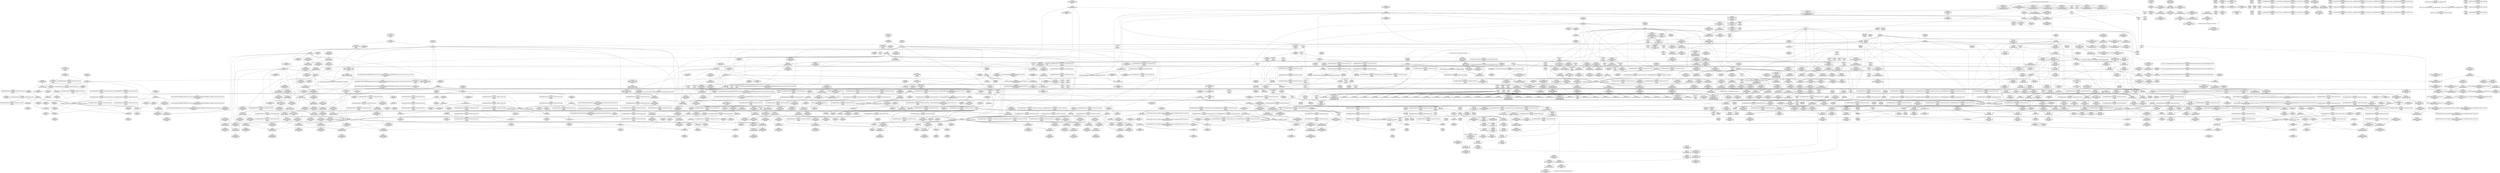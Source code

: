 digraph {
	CE0x4c1ebf0 [shape=record,shape=Mrecord,label="{CE0x4c1ebf0|i64*_getelementptr_inbounds_(_4_x_i64_,_4_x_i64_*___llvm_gcov_ctr130,_i64_0,_i64_3)|*Constant*|*SummSource*}"]
	CE0x4b81ea0 [shape=record,shape=Mrecord,label="{CE0x4b81ea0|sock_has_perm:_tmp8|security/selinux/hooks.c,3969|*SummSink*}"]
	CE0x4b8cb30 [shape=record,shape=Mrecord,label="{CE0x4b8cb30|sock_has_perm:_tmp20|security/selinux/hooks.c,3977}"]
	CE0x4c17210 [shape=record,shape=Mrecord,label="{CE0x4c17210|_call_void_lock_acquire(%struct.lockdep_map*_%map,_i32_0,_i32_0,_i32_2,_i32_0,_%struct.lockdep_map*_null,_i64_ptrtoint_(i8*_blockaddress(_rcu_lock_acquire,_%__here)_to_i64))_#10,_!dbg_!27716|include/linux/rcupdate.h,418|*SummSource*}"]
	CE0x4c4a460 [shape=record,shape=Mrecord,label="{CE0x4c4a460|__preempt_count_add:_val|Function::__preempt_count_add&Arg::val::}"]
	CE0x4b68fb0 [shape=record,shape=Mrecord,label="{CE0x4b68fb0|rcu_lock_acquire:_bb}"]
	CE0x4c82140 [shape=record,shape=Mrecord,label="{CE0x4c82140|__preempt_count_add:_do.end|*SummSource*}"]
	CE0x4b65d40 [shape=record,shape=Mrecord,label="{CE0x4b65d40|selinux_socket_getsockopt:_sk|security/selinux/hooks.c,4248|*SummSource*}"]
	CE0x4c41620 [shape=record,shape=Mrecord,label="{CE0x4c41620|rcu_read_unlock:_tmp13|include/linux/rcupdate.h,933|*SummSource*}"]
	CE0x4c94f20 [shape=record,shape=Mrecord,label="{CE0x4c94f20|i64*_getelementptr_inbounds_(_4_x_i64_,_4_x_i64_*___llvm_gcov_ctr134,_i64_0,_i64_1)|*Constant*|*SummSource*}"]
	CE0x4c78d10 [shape=record,shape=Mrecord,label="{CE0x4c78d10|GLOBAL:_lock_release|*Constant*|*SummSink*}"]
	CE0x4c10430 [shape=record,shape=Mrecord,label="{CE0x4c10430|i64*_getelementptr_inbounds_(_13_x_i64_,_13_x_i64_*___llvm_gcov_ctr126,_i64_0,_i64_8)|*Constant*|*SummSource*}"]
	CE0x4c48760 [shape=record,shape=Mrecord,label="{CE0x4c48760|_ret_void,_!dbg_!27719|./arch/x86/include/asm/preempt.h,73|*SummSink*}"]
	CE0x4c02cf0 [shape=record,shape=Mrecord,label="{CE0x4c02cf0|cred_sid:_tmp6|security/selinux/hooks.c,197|*SummSource*}"]
	CE0x4c0b6a0 [shape=record,shape=Mrecord,label="{CE0x4c0b6a0|task_sid:_if.then}"]
	CE0x4c265d0 [shape=record,shape=Mrecord,label="{CE0x4c265d0|_ret_void,_!dbg_!27735|include/linux/rcupdate.h,938|*SummSource*}"]
	CE0x4b8e830 [shape=record,shape=Mrecord,label="{CE0x4b8e830|rcu_read_lock:_bb|*SummSink*}"]
	CE0x4c49f20 [shape=record,shape=Mrecord,label="{CE0x4c49f20|rcu_read_unlock:_tmp4|include/linux/rcupdate.h,933|*SummSink*}"]
	CE0x4c10d10 [shape=record,shape=Mrecord,label="{CE0x4c10d10|i8_1|*Constant*}"]
	CE0x4c21960 [shape=record,shape=Mrecord,label="{CE0x4c21960|_call_void_mcount()_#3}"]
	CE0x4c16270 [shape=record,shape=Mrecord,label="{CE0x4c16270|__rcu_read_unlock:_entry|*SummSink*}"]
	CE0x4c06f30 [shape=record,shape=Mrecord,label="{CE0x4c06f30|_call_void_mcount()_#3|*SummSource*}"]
	CE0x4c1f8c0 [shape=record,shape=Mrecord,label="{CE0x4c1f8c0|__rcu_read_lock:_tmp2}"]
	CE0x4c77dd0 [shape=record,shape=Mrecord,label="{CE0x4c77dd0|rcu_lock_release:_tmp1|*SummSource*}"]
	CE0x4b6b930 [shape=record,shape=Mrecord,label="{CE0x4b6b930|selinux_socket_getsockopt:_call|security/selinux/hooks.c,4248}"]
	CE0x4c54d30 [shape=record,shape=Mrecord,label="{CE0x4c54d30|rcu_read_unlock:_tmp17|include/linux/rcupdate.h,933}"]
	CE0x4b933d0 [shape=record,shape=Mrecord,label="{CE0x4b933d0|_call_void_rcu_lock_acquire(%struct.lockdep_map*_rcu_lock_map)_#10,_!dbg_!27711|include/linux/rcupdate.h,881|*SummSink*}"]
	CE0x4b8dde0 [shape=record,shape=Mrecord,label="{CE0x4b8dde0|sock_has_perm:_tmp20|security/selinux/hooks.c,3977|*SummSink*}"]
	CE0x4b6e970 [shape=record,shape=Mrecord,label="{CE0x4b6e970|i64*_getelementptr_inbounds_(_2_x_i64_,_2_x_i64_*___llvm_gcov_ctr98,_i64_0,_i64_1)|*Constant*}"]
	CE0x4c05460 [shape=record,shape=Mrecord,label="{CE0x4c05460|rcu_read_lock:_tobool|include/linux/rcupdate.h,882}"]
	CE0x4b93bf0 [shape=record,shape=Mrecord,label="{CE0x4b93bf0|rcu_read_unlock:_land.lhs.true}"]
	CE0x4c24160 [shape=record,shape=Mrecord,label="{CE0x4c24160|task_sid:_call7|security/selinux/hooks.c,208}"]
	CE0x4c279a0 [shape=record,shape=Mrecord,label="{CE0x4c279a0|rcu_read_lock:_land.lhs.true|*SummSource*}"]
	CE0x4c18450 [shape=record,shape=Mrecord,label="{CE0x4c18450|i64*_getelementptr_inbounds_(_4_x_i64_,_4_x_i64_*___llvm_gcov_ctr130,_i64_0,_i64_0)|*Constant*|*SummSource*}"]
	CE0x4bfcbe0 [shape=record,shape=Mrecord,label="{CE0x4bfcbe0|task_sid:_tmp1}"]
	CE0x4cab680 [shape=record,shape=Mrecord,label="{CE0x4cab680|i64*_getelementptr_inbounds_(_4_x_i64_,_4_x_i64_*___llvm_gcov_ctr135,_i64_0,_i64_2)|*Constant*}"]
	CE0x4c4fdb0 [shape=record,shape=Mrecord,label="{CE0x4c4fdb0|_call_void___preempt_count_add(i32_1)_#10,_!dbg_!27711|include/linux/rcupdate.h,239|*SummSink*}"]
	CE0x4c79e70 [shape=record,shape=Mrecord,label="{CE0x4c79e70|rcu_lock_release:_tmp6|*SummSink*}"]
	CE0x4c26ab0 [shape=record,shape=Mrecord,label="{CE0x4c26ab0|rcu_read_lock:_if.then|*SummSink*}"]
	CE0x4c8aeb0 [shape=record,shape=Mrecord,label="{CE0x4c8aeb0|__rcu_read_unlock:_do.end|*SummSink*}"]
	CE0x4b66ea0 [shape=record,shape=Mrecord,label="{CE0x4b66ea0|get_current:_tmp|*SummSource*}"]
	CE0x4c13010 [shape=record,shape=Mrecord,label="{CE0x4c13010|GLOBAL:_rcu_lock_map|Global_var:rcu_lock_map|*SummSink*}"]
	CE0x4c32e10 [shape=record,shape=Mrecord,label="{CE0x4c32e10|_call_void_asm_addl_$1,_%gs:$0_,_*m,ri,*m,_dirflag_,_fpsr_,_flags_(i32*___preempt_count,_i32_%sub,_i32*___preempt_count)_#3,_!dbg_!27717,_!srcloc_!27718|./arch/x86/include/asm/preempt.h,77|*SummSink*}"]
	CE0x4c4bf40 [shape=record,shape=Mrecord,label="{CE0x4c4bf40|__preempt_count_sub:_entry}"]
	CE0x692eb10 [shape=record,shape=Mrecord,label="{CE0x692eb10|selinux_socket_getsockopt:_tmp4|*LoadInst*|security/selinux/hooks.c,4248|*SummSource*}"]
	CE0x4b690e0 [shape=record,shape=Mrecord,label="{CE0x4b690e0|rcu_lock_acquire:_bb|*SummSource*}"]
	CE0x4be7f60 [shape=record,shape=Mrecord,label="{CE0x4be7f60|sock_has_perm:_call6|security/selinux/hooks.c,3976|*SummSink*}"]
	CE0x4c77b30 [shape=record,shape=Mrecord,label="{CE0x4c77b30|i64_1|*Constant*}"]
	CE0x4bea0a0 [shape=record,shape=Mrecord,label="{CE0x4bea0a0|8:_%struct.sock*,_:_SCME_0,4_|*MultipleSource*|security/selinux/hooks.c,3966|security/selinux/hooks.c,3966|security/selinux/hooks.c, 3966}"]
	CE0x4be2160 [shape=record,shape=Mrecord,label="{CE0x4be2160|i64*_getelementptr_inbounds_(_6_x_i64_,_6_x_i64_*___llvm_gcov_ctr327,_i64_0,_i64_3)|*Constant*}"]
	CE0x4c12a50 [shape=record,shape=Mrecord,label="{CE0x4c12a50|task_sid:_tmp18|security/selinux/hooks.c,208|*SummSink*}"]
	CE0x4b62fe0 [shape=record,shape=Mrecord,label="{CE0x4b62fe0|selinux_socket_getsockopt:_bb|*SummSink*}"]
	CE0x4cce8e0 [shape=record,shape=Mrecord,label="{CE0x4cce8e0|__preempt_count_sub:_tmp2|*SummSource*}"]
	CE0x4b5b1e0 [shape=record,shape=Mrecord,label="{CE0x4b5b1e0|sock_has_perm:_sk|Function::sock_has_perm&Arg::sk::|*SummSource*}"]
	CE0x4b8e510 [shape=record,shape=Mrecord,label="{CE0x4b8e510|i64*_getelementptr_inbounds_(_4_x_i64_,_4_x_i64_*___llvm_gcov_ctr128,_i64_0,_i64_3)|*Constant*}"]
	CE0x4c8aa80 [shape=record,shape=Mrecord,label="{CE0x4c8aa80|__rcu_read_unlock:_do.body|*SummSink*}"]
	CE0x4b7db60 [shape=record,shape=Mrecord,label="{CE0x4b7db60|task_sid:_do.body|*SummSink*}"]
	CE0x4c438b0 [shape=record,shape=Mrecord,label="{CE0x4c438b0|rcu_read_unlock:_call3|include/linux/rcupdate.h,933|*SummSource*}"]
	CE0x4c40550 [shape=record,shape=Mrecord,label="{CE0x4c40550|rcu_read_unlock:_tmp14|include/linux/rcupdate.h,933|*SummSink*}"]
	CE0x4bfd690 [shape=record,shape=Mrecord,label="{CE0x4bfd690|task_sid:_tmp4|*LoadInst*|security/selinux/hooks.c,208|*SummSource*}"]
	CE0x4b937e0 [shape=record,shape=Mrecord,label="{CE0x4b937e0|GLOBAL:_rcu_read_lock|*Constant*|*SummSink*}"]
	CE0x4b8c5e0 [shape=record,shape=Mrecord,label="{CE0x4b8c5e0|sock_has_perm:_tmp19|security/selinux/hooks.c,3977}"]
	CE0x4c836e0 [shape=record,shape=Mrecord,label="{CE0x4c836e0|__preempt_count_sub:_tmp7|./arch/x86/include/asm/preempt.h,78}"]
	CE0x4c08db0 [shape=record,shape=Mrecord,label="{CE0x4c08db0|_call_void_mcount()_#3|*SummSink*}"]
	CE0x4c0a880 [shape=record,shape=Mrecord,label="{CE0x4c0a880|_call_void___rcu_read_lock()_#10,_!dbg_!27710|include/linux/rcupdate.h,879|*SummSink*}"]
	CE0x4ba0460 [shape=record,shape=Mrecord,label="{CE0x4ba0460|sock_has_perm:_perms|Function::sock_has_perm&Arg::perms::}"]
	CE0x4b67f60 [shape=record,shape=Mrecord,label="{CE0x4b67f60|sock_has_perm:_net|security/selinux/hooks.c, 3966|*SummSource*}"]
	CE0x4b7a2d0 [shape=record,shape=Mrecord,label="{CE0x4b7a2d0|i32_22|*Constant*|*SummSink*}"]
	CE0x4c042a0 [shape=record,shape=Mrecord,label="{CE0x4c042a0|task_sid:_tmp9|security/selinux/hooks.c,208|*SummSource*}"]
	CE0x4bf4e90 [shape=record,shape=Mrecord,label="{CE0x4bf4e90|__preempt_count_add:_tmp1|*SummSource*}"]
	CE0x4c185b0 [shape=record,shape=Mrecord,label="{CE0x4c185b0|_call_void_asm_sideeffect_,_memory_,_dirflag_,_fpsr_,_flags_()_#3,_!dbg_!27711,_!srcloc_!27714|include/linux/rcupdate.h,244|*SummSink*}"]
	CE0x4bf2290 [shape=record,shape=Mrecord,label="{CE0x4bf2290|sock_has_perm:_tmp8|security/selinux/hooks.c,3969|*SummSource*}"]
	CE0x4cab5f0 [shape=record,shape=Mrecord,label="{CE0x4cab5f0|__preempt_count_sub:_tmp2|*SummSink*}"]
	CE0x4be61c0 [shape=record,shape=Mrecord,label="{CE0x4be61c0|sock_has_perm:_sk4|security/selinux/hooks.c,3974}"]
	CE0x4c7cf60 [shape=record,shape=Mrecord,label="{CE0x4c7cf60|rcu_lock_release:_tmp4|include/linux/rcupdate.h,423|*SummSink*}"]
	CE0x4c1deb0 [shape=record,shape=Mrecord,label="{CE0x4c1deb0|%struct.lockdep_map*_null|*Constant*}"]
	CE0x4c270c0 [shape=record,shape=Mrecord,label="{CE0x4c270c0|rcu_read_lock:_tmp6|include/linux/rcupdate.h,882|*SummSource*}"]
	CE0x4c44c80 [shape=record,shape=Mrecord,label="{CE0x4c44c80|rcu_lock_release:_tmp3|*SummSource*}"]
	CE0x4c4e970 [shape=record,shape=Mrecord,label="{CE0x4c4e970|rcu_read_unlock:_tmp7|include/linux/rcupdate.h,933|*SummSource*}"]
	"CONST[source:0(mediator),value:2(dynamic)][purpose:{object}]"
	CE0x4be7a00 [shape=record,shape=Mrecord,label="{CE0x4be7a00|i32_4|*Constant*|*SummSink*}"]
	CE0x4b80b10 [shape=record,shape=Mrecord,label="{CE0x4b80b10|GLOBAL:_current_task|Global_var:current_task}"]
	CE0x4b91290 [shape=record,shape=Mrecord,label="{CE0x4b91290|i64*_getelementptr_inbounds_(_11_x_i64_,_11_x_i64_*___llvm_gcov_ctr127,_i64_0,_i64_0)|*Constant*|*SummSink*}"]
	CE0x4c3ad20 [shape=record,shape=Mrecord,label="{CE0x4c3ad20|GLOBAL:_lockdep_rcu_suspicious|*Constant*}"]
	CE0x4c08080 [shape=record,shape=Mrecord,label="{CE0x4c08080|GLOBAL:___llvm_gcov_ctr126|Global_var:__llvm_gcov_ctr126}"]
	CE0x4c77560 [shape=record,shape=Mrecord,label="{CE0x4c77560|_call_void_lock_acquire(%struct.lockdep_map*_%map,_i32_0,_i32_0,_i32_2,_i32_0,_%struct.lockdep_map*_null,_i64_ptrtoint_(i8*_blockaddress(_rcu_lock_acquire,_%__here)_to_i64))_#10,_!dbg_!27716|include/linux/rcupdate.h,418}"]
	CE0x4c2ace0 [shape=record,shape=Mrecord,label="{CE0x4c2ace0|i64*_getelementptr_inbounds_(_4_x_i64_,_4_x_i64_*___llvm_gcov_ctr133,_i64_0,_i64_1)|*Constant*|*SummSource*}"]
	CE0x4ba05c0 [shape=record,shape=Mrecord,label="{CE0x4ba05c0|i32_16384|*Constant*}"]
	CE0x4bd7ac0 [shape=record,shape=Mrecord,label="{CE0x4bd7ac0|task_sid:_tmp25|security/selinux/hooks.c,208}"]
	CE0x4b90060 [shape=record,shape=Mrecord,label="{CE0x4b90060|COLLAPSED:_GCMRE___llvm_gcov_ctr327_internal_global_6_x_i64_zeroinitializer:_elem_0:default:}"]
	CE0x4c7a750 [shape=record,shape=Mrecord,label="{CE0x4c7a750|i8*_undef|*Constant*}"]
	CE0x4cabe50 [shape=record,shape=Mrecord,label="{CE0x4cabe50|__preempt_count_add:_tmp6|./arch/x86/include/asm/preempt.h,73|*SummSink*}"]
	CE0x4c277f0 [shape=record,shape=Mrecord,label="{CE0x4c277f0|rcu_read_lock:_do.end|*SummSink*}"]
	CE0x4baaad0 [shape=record,shape=Mrecord,label="{CE0x4baaad0|get_current:_tmp3|*SummSource*}"]
	CE0x4c3eec0 [shape=record,shape=Mrecord,label="{CE0x4c3eec0|rcu_read_lock:_tmp21|include/linux/rcupdate.h,884|*SummSink*}"]
	CE0x4c545a0 [shape=record,shape=Mrecord,label="{CE0x4c545a0|rcu_read_unlock:_tmp20|include/linux/rcupdate.h,933|*SummSink*}"]
	CE0x4b97150 [shape=record,shape=Mrecord,label="{CE0x4b97150|task_sid:_tmp3|*SummSink*}"]
	CE0x4c7def0 [shape=record,shape=Mrecord,label="{CE0x4c7def0|_call_void_mcount()_#3|*SummSink*}"]
	CE0x4c4f480 [shape=record,shape=Mrecord,label="{CE0x4c4f480|i64*_getelementptr_inbounds_(_4_x_i64_,_4_x_i64_*___llvm_gcov_ctr133,_i64_0,_i64_0)|*Constant*}"]
	CE0x4c2daa0 [shape=record,shape=Mrecord,label="{CE0x4c2daa0|__rcu_read_lock:_tmp5|include/linux/rcupdate.h,239|*SummSource*}"]
	CE0x4be4e50 [shape=record,shape=Mrecord,label="{CE0x4be4e50|sock_has_perm:_u2|security/selinux/hooks.c,3974|*SummSink*}"]
	CE0x4b64800 [shape=record,shape=Mrecord,label="{CE0x4b64800|task_sid:_tobool1|security/selinux/hooks.c,208|*SummSink*}"]
	CE0x4c8b2a0 [shape=record,shape=Mrecord,label="{CE0x4c8b2a0|i64*_getelementptr_inbounds_(_4_x_i64_,_4_x_i64_*___llvm_gcov_ctr134,_i64_0,_i64_0)|*Constant*}"]
	CE0x4c51c20 [shape=record,shape=Mrecord,label="{CE0x4c51c20|rcu_read_unlock:_tmp15|include/linux/rcupdate.h,933|*SummSource*}"]
	CE0x4be3ce0 [shape=record,shape=Mrecord,label="{CE0x4be3ce0|i8_2|*Constant*|*SummSink*}"]
	CE0x4b7bf40 [shape=record,shape=Mrecord,label="{CE0x4b7bf40|sock_has_perm:_sk|Function::sock_has_perm&Arg::sk::}"]
	CE0x4c47cc0 [shape=record,shape=Mrecord,label="{CE0x4c47cc0|_call_void_asm_sideeffect_,_memory_,_dirflag_,_fpsr_,_flags_()_#3,_!dbg_!27711,_!srcloc_!27714|include/linux/rcupdate.h,244}"]
	CE0x4beafc0 [shape=record,shape=Mrecord,label="{CE0x4beafc0|8:_%struct.sock*,_:_SCME_24,25_}"]
	CE0x4c4ece0 [shape=record,shape=Mrecord,label="{CE0x4c4ece0|i64*_getelementptr_inbounds_(_4_x_i64_,_4_x_i64_*___llvm_gcov_ctr133,_i64_0,_i64_1)|*Constant*|*SummSink*}"]
	CE0x4bed7d0 [shape=record,shape=Mrecord,label="{CE0x4bed7d0|i32_8|*Constant*|*SummSource*}"]
	CE0x4c48f60 [shape=record,shape=Mrecord,label="{CE0x4c48f60|rcu_lock_acquire:_tmp3}"]
	CE0x4c21740 [shape=record,shape=Mrecord,label="{CE0x4c21740|__preempt_count_sub:_tmp3|*SummSink*}"]
	CE0x4c4e840 [shape=record,shape=Mrecord,label="{CE0x4c4e840|rcu_read_unlock:_tmp7|include/linux/rcupdate.h,933}"]
	CE0x4bf1980 [shape=record,shape=Mrecord,label="{CE0x4bf1980|GLOBAL:___llvm_gcov_ctr327|Global_var:__llvm_gcov_ctr327}"]
	CE0x4c17340 [shape=record,shape=Mrecord,label="{CE0x4c17340|_call_void_lock_acquire(%struct.lockdep_map*_%map,_i32_0,_i32_0,_i32_2,_i32_0,_%struct.lockdep_map*_null,_i64_ptrtoint_(i8*_blockaddress(_rcu_lock_acquire,_%__here)_to_i64))_#10,_!dbg_!27716|include/linux/rcupdate.h,418|*SummSink*}"]
	CE0x4b92060 [shape=record,shape=Mrecord,label="{CE0x4b92060|task_sid:_if.end}"]
	CE0x4b8d820 [shape=record,shape=Mrecord,label="{CE0x4b8d820|rcu_read_unlock:_tmp11|include/linux/rcupdate.h,933|*SummSink*}"]
	CE0x4b953d0 [shape=record,shape=Mrecord,label="{CE0x4b953d0|sock_has_perm:_retval.0|*SummSink*}"]
	CE0x4b65df0 [shape=record,shape=Mrecord,label="{CE0x4b65df0|selinux_socket_getsockopt:_sock|Function::selinux_socket_getsockopt&Arg::sock::}"]
	CE0x4c0d650 [shape=record,shape=Mrecord,label="{CE0x4c0d650|task_sid:_tmp12|security/selinux/hooks.c,208|*SummSink*}"]
	CE0x42ac170 [shape=record,shape=Mrecord,label="{CE0x42ac170|sock_has_perm:_entry|*SummSource*}"]
	CE0x4c21a80 [shape=record,shape=Mrecord,label="{CE0x4c21a80|__preempt_count_add:_do.body|*SummSink*}"]
	CE0x4c7bd10 [shape=record,shape=Mrecord,label="{CE0x4c7bd10|i64*_getelementptr_inbounds_(_4_x_i64_,_4_x_i64_*___llvm_gcov_ctr135,_i64_0,_i64_3)|*Constant*}"]
	CE0x4b698e0 [shape=record,shape=Mrecord,label="{CE0x4b698e0|i64*_getelementptr_inbounds_(_2_x_i64_,_2_x_i64_*___llvm_gcov_ctr98,_i64_0,_i64_0)|*Constant*}"]
	CE0x4c10e70 [shape=record,shape=Mrecord,label="{CE0x4c10e70|i8_1|*Constant*|*SummSource*}"]
	CE0x4c55420 [shape=record,shape=Mrecord,label="{CE0x4c55420|rcu_read_unlock:_tmp18|include/linux/rcupdate.h,933|*SummSource*}"]
	CE0x4b7a4b0 [shape=record,shape=Mrecord,label="{CE0x4b7a4b0|cred_sid:_security|security/selinux/hooks.c,196}"]
	CE0x4bef7a0 [shape=record,shape=Mrecord,label="{CE0x4bef7a0|sock_has_perm:_call|security/selinux/hooks.c,3967}"]
	CE0x4b69fa0 [shape=record,shape=Mrecord,label="{CE0x4b69fa0|avc_has_perm:_ssid|Function::avc_has_perm&Arg::ssid::|*SummSink*}"]
	CE0x4c49540 [shape=record,shape=Mrecord,label="{CE0x4c49540|GLOBAL:___preempt_count_add|*Constant*|*SummSink*}"]
	CE0x4c178a0 [shape=record,shape=Mrecord,label="{CE0x4c178a0|__rcu_read_unlock:_tmp3|*SummSource*}"]
	CE0x4c0d0a0 [shape=record,shape=Mrecord,label="{CE0x4c0d0a0|rcu_read_unlock:_tmp8|include/linux/rcupdate.h,933|*SummSource*}"]
	CE0x4c76dc0 [shape=record,shape=Mrecord,label="{CE0x4c76dc0|i64*_getelementptr_inbounds_(_4_x_i64_,_4_x_i64_*___llvm_gcov_ctr128,_i64_0,_i64_0)|*Constant*}"]
	CE0x4c00630 [shape=record,shape=Mrecord,label="{CE0x4c00630|task_sid:_tobool|security/selinux/hooks.c,208|*SummSource*}"]
	CE0x4bf10c0 [shape=record,shape=Mrecord,label="{CE0x4bf10c0|sock_has_perm:_cmp|security/selinux/hooks.c,3969|*SummSource*}"]
	CE0x4b95ab0 [shape=record,shape=Mrecord,label="{CE0x4b95ab0|sock_has_perm:_tmp18|security/selinux/hooks.c,3977}"]
	CE0x4c4c430 [shape=record,shape=Mrecord,label="{CE0x4c4c430|rcu_lock_release:_tmp|*SummSource*}"]
	CE0x4c00460 [shape=record,shape=Mrecord,label="{CE0x4c00460|_ret_void,_!dbg_!27717|include/linux/rcupdate.h,240|*SummSink*}"]
	CE0x4c4eae0 [shape=record,shape=Mrecord,label="{CE0x4c4eae0|rcu_read_unlock:_tmp7|include/linux/rcupdate.h,933|*SummSink*}"]
	CE0x4c15d60 [shape=record,shape=Mrecord,label="{CE0x4c15d60|GLOBAL:___rcu_read_unlock|*Constant*|*SummSink*}"]
	CE0x4c819d0 [shape=record,shape=Mrecord,label="{CE0x4c819d0|i64*_getelementptr_inbounds_(_4_x_i64_,_4_x_i64_*___llvm_gcov_ctr129,_i64_0,_i64_2)|*Constant*|*SummSink*}"]
	CE0x4c3d7a0 [shape=record,shape=Mrecord,label="{CE0x4c3d7a0|_call_void_lockdep_rcu_suspicious(i8*_getelementptr_inbounds_(_25_x_i8_,_25_x_i8_*_.str45,_i32_0,_i32_0),_i32_883,_i8*_getelementptr_inbounds_(_42_x_i8_,_42_x_i8_*_.str46,_i32_0,_i32_0))_#10,_!dbg_!27728|include/linux/rcupdate.h,882|*SummSink*}"]
	CE0x4c86230 [shape=record,shape=Mrecord,label="{CE0x4c86230|__preempt_count_sub:_do.end|*SummSource*}"]
	CE0x4ba3ad0 [shape=record,shape=Mrecord,label="{CE0x4ba3ad0|rcu_lock_acquire:_indirectgoto|*SummSource*}"]
	CE0x4c2ce00 [shape=record,shape=Mrecord,label="{CE0x4c2ce00|i64_3|*Constant*}"]
	CE0x4c44bc0 [shape=record,shape=Mrecord,label="{CE0x4c44bc0|rcu_lock_release:_tmp3}"]
	CE0x4b857e0 [shape=record,shape=Mrecord,label="{CE0x4b857e0|sock_has_perm:_sk_security|security/selinux/hooks.c,3964|*SummSink*}"]
	CE0x4c061f0 [shape=record,shape=Mrecord,label="{CE0x4c061f0|rcu_read_lock:_tmp|*SummSource*}"]
	CE0x4bedcd0 [shape=record,shape=Mrecord,label="{CE0x4bedcd0|task_sid:_entry}"]
	CE0x4c0fd30 [shape=record,shape=Mrecord,label="{CE0x4c0fd30|task_sid:_tmp17|security/selinux/hooks.c,208}"]
	CE0x4bd92b0 [shape=record,shape=Mrecord,label="{CE0x4bd92b0|task_sid:_tmp20|security/selinux/hooks.c,208|*SummSource*}"]
	CE0x4c82270 [shape=record,shape=Mrecord,label="{CE0x4c82270|__preempt_count_add:_do.end|*SummSink*}"]
	CE0x4c7a2d0 [shape=record,shape=Mrecord,label="{CE0x4c7a2d0|rcu_lock_release:_tmp7}"]
	CE0x4c559a0 [shape=record,shape=Mrecord,label="{CE0x4c559a0|_call_void_lockdep_rcu_suspicious(i8*_getelementptr_inbounds_(_25_x_i8_,_25_x_i8_*_.str45,_i32_0,_i32_0),_i32_934,_i8*_getelementptr_inbounds_(_44_x_i8_,_44_x_i8_*_.str47,_i32_0,_i32_0))_#10,_!dbg_!27726|include/linux/rcupdate.h,933|*SummSink*}"]
	CE0x4bf5660 [shape=record,shape=Mrecord,label="{CE0x4bf5660|__preempt_count_add:_tmp3}"]
	CE0x4b88270 [shape=record,shape=Mrecord,label="{CE0x4b88270|sock_has_perm:_ad|security/selinux/hooks.c, 3965|*SummSink*}"]
	CE0x4b93850 [shape=record,shape=Mrecord,label="{CE0x4b93850|_ret_void,_!dbg_!27735|include/linux/rcupdate.h,884|*SummSink*}"]
	CE0x4c55280 [shape=record,shape=Mrecord,label="{CE0x4c55280|i32_934|*Constant*}"]
	CE0x4c0d4d0 [shape=record,shape=Mrecord,label="{CE0x4c0d4d0|task_sid:_tmp12|security/selinux/hooks.c,208|*SummSource*}"]
	CE0x4bfe8f0 [shape=record,shape=Mrecord,label="{CE0x4bfe8f0|rcu_read_lock:_tobool|include/linux/rcupdate.h,882|*SummSink*}"]
	CE0x4b6cc00 [shape=record,shape=Mrecord,label="{CE0x4b6cc00|sock_has_perm:_net|security/selinux/hooks.c, 3966}"]
	CE0x4c7e080 [shape=record,shape=Mrecord,label="{CE0x4c7e080|i64*_getelementptr_inbounds_(_4_x_i64_,_4_x_i64_*___llvm_gcov_ctr130,_i64_0,_i64_0)|*Constant*|*SummSink*}"]
	CE0x4bf2e10 [shape=record,shape=Mrecord,label="{CE0x4bf2e10|sock_has_perm:_tmp12|security/selinux/hooks.c,3970|*SummSource*}"]
	CE0x4c00f70 [shape=record,shape=Mrecord,label="{CE0x4c00f70|task_sid:_tmp|*SummSink*}"]
	CE0x4c01f00 [shape=record,shape=Mrecord,label="{CE0x4c01f00|task_sid:_tmp|*SummSource*}"]
	CE0x4c3d270 [shape=record,shape=Mrecord,label="{CE0x4c3d270|_call_void_lockdep_rcu_suspicious(i8*_getelementptr_inbounds_(_25_x_i8_,_25_x_i8_*_.str45,_i32_0,_i32_0),_i32_883,_i8*_getelementptr_inbounds_(_42_x_i8_,_42_x_i8_*_.str46,_i32_0,_i32_0))_#10,_!dbg_!27728|include/linux/rcupdate.h,882}"]
	CE0x4c8ba60 [shape=record,shape=Mrecord,label="{CE0x4c8ba60|__rcu_read_lock:_bb|*SummSink*}"]
	CE0x4c0bcd0 [shape=record,shape=Mrecord,label="{CE0x4c0bcd0|task_sid:_tmp7|security/selinux/hooks.c,208}"]
	CE0x4b73290 [shape=record,shape=Mrecord,label="{CE0x4b73290|sock_has_perm:_sid|security/selinux/hooks.c,3969|*SummSink*}"]
	CE0x4bfeb10 [shape=record,shape=Mrecord,label="{CE0x4bfeb10|rcu_read_lock:_call|include/linux/rcupdate.h,882|*SummSource*}"]
	CE0x4c3b940 [shape=record,shape=Mrecord,label="{CE0x4c3b940|i8*_getelementptr_inbounds_(_42_x_i8_,_42_x_i8_*_.str46,_i32_0,_i32_0)|*Constant*|*SummSource*}"]
	CE0x4c04830 [shape=record,shape=Mrecord,label="{CE0x4c04830|rcu_read_unlock:_tmp6|include/linux/rcupdate.h,933}"]
	CE0x4c23720 [shape=record,shape=Mrecord,label="{CE0x4c23720|_call_void_rcu_read_unlock()_#10,_!dbg_!27748|security/selinux/hooks.c,209|*SummSink*}"]
	CE0x4bed1e0 [shape=record,shape=Mrecord,label="{CE0x4bed1e0|8:_%struct.sock*,_:_SCME_52,53_}"]
	CE0x4c257e0 [shape=record,shape=Mrecord,label="{CE0x4c257e0|_call_void_rcu_read_unlock()_#10,_!dbg_!27748|security/selinux/hooks.c,209|*SummSource*}"]
	CE0x4c23640 [shape=record,shape=Mrecord,label="{CE0x4c23640|i64*_getelementptr_inbounds_(_13_x_i64_,_13_x_i64_*___llvm_gcov_ctr126,_i64_0,_i64_12)|*Constant*|*SummSink*}"]
	CE0x4c2b7a0 [shape=record,shape=Mrecord,label="{CE0x4c2b7a0|GLOBAL:_rcu_read_lock.__warned|Global_var:rcu_read_lock.__warned|*SummSink*}"]
	CE0x4bd9190 [shape=record,shape=Mrecord,label="{CE0x4bd9190|task_sid:_tmp20|security/selinux/hooks.c,208}"]
	CE0x4c2c930 [shape=record,shape=Mrecord,label="{CE0x4c2c930|rcu_read_lock:_tmp5|include/linux/rcupdate.h,882}"]
	CE0x4b8c260 [shape=record,shape=Mrecord,label="{CE0x4b8c260|sock_has_perm:_tmp19|security/selinux/hooks.c,3977|*SummSink*}"]
	CE0x4c54430 [shape=record,shape=Mrecord,label="{CE0x4c54430|rcu_read_unlock:_tmp20|include/linux/rcupdate.h,933|*SummSource*}"]
	CE0x4c4aac0 [shape=record,shape=Mrecord,label="{CE0x4c4aac0|rcu_read_unlock:_bb}"]
	CE0x4cabde0 [shape=record,shape=Mrecord,label="{CE0x4cabde0|__preempt_count_add:_tmp6|./arch/x86/include/asm/preempt.h,73|*SummSource*}"]
	CE0x4c44dd0 [shape=record,shape=Mrecord,label="{CE0x4c44dd0|rcu_lock_release:_tmp3|*SummSink*}"]
	CE0x4c76cb0 [shape=record,shape=Mrecord,label="{CE0x4c76cb0|__rcu_read_unlock:_tmp}"]
	CE0x4c776e0 [shape=record,shape=Mrecord,label="{CE0x4c776e0|rcu_lock_acquire:_tmp5|include/linux/rcupdate.h,418}"]
	CE0x4be5870 [shape=record,shape=Mrecord,label="{CE0x4be5870|sock_has_perm:_sid5|security/selinux/hooks.c,3976|*SummSink*}"]
	CE0x4c4b630 [shape=record,shape=Mrecord,label="{CE0x4c4b630|rcu_lock_acquire:_tmp|*SummSource*}"]
	CE0x4b61a90 [shape=record,shape=Mrecord,label="{CE0x4b61a90|32:_%struct.sock*,_:_CRE_0,4_|*MultipleSource*|Function::selinux_socket_getsockopt&Arg::sock::|security/selinux/hooks.c,4248}"]
	CE0x4c76d20 [shape=record,shape=Mrecord,label="{CE0x4c76d20|COLLAPSED:_GCMRE___llvm_gcov_ctr134_internal_global_4_x_i64_zeroinitializer:_elem_0:default:}"]
	CE0x4be8160 [shape=record,shape=Mrecord,label="{CE0x4be8160|i32_(i32,_i32,_i16,_i32,_%struct.common_audit_data*)*_bitcast_(i32_(i32,_i32,_i16,_i32,_%struct.common_audit_data.495*)*_avc_has_perm_to_i32_(i32,_i32,_i16,_i32,_%struct.common_audit_data*)*)|*Constant*}"]
	CE0x4b8edf0 [shape=record,shape=Mrecord,label="{CE0x4b8edf0|task_sid:_call|security/selinux/hooks.c,208}"]
	CE0x4c02880 [shape=record,shape=Mrecord,label="{CE0x4c02880|i64_2|*Constant*}"]
	CE0x4c140c0 [shape=record,shape=Mrecord,label="{CE0x4c140c0|_call_void_rcu_lock_release(%struct.lockdep_map*_rcu_lock_map)_#10,_!dbg_!27733|include/linux/rcupdate.h,935|*SummSource*}"]
	CE0x4c03b90 [shape=record,shape=Mrecord,label="{CE0x4c03b90|cred_sid:_tmp1}"]
	CE0x4b64680 [shape=record,shape=Mrecord,label="{CE0x4b64680|task_sid:_tmp9|security/selinux/hooks.c,208|*SummSink*}"]
	CE0x4b8f900 [shape=record,shape=Mrecord,label="{CE0x4b8f900|rcu_read_lock:_tmp3}"]
	CE0x4c08760 [shape=record,shape=Mrecord,label="{CE0x4c08760|task_sid:_do.body5|*SummSource*}"]
	CE0x4be7760 [shape=record,shape=Mrecord,label="{CE0x4be7760|i32_4|*Constant*}"]
	CE0x4b8d260 [shape=record,shape=Mrecord,label="{CE0x4b8d260|i64_7|*Constant*}"]
	CE0x4c0c870 [shape=record,shape=Mrecord,label="{CE0x4c0c870|rcu_lock_acquire:_entry|*SummSink*}"]
	CE0x4b60df0 [shape=record,shape=Mrecord,label="{CE0x4b60df0|selinux_socket_getsockopt:_sk|security/selinux/hooks.c,4248}"]
	CE0x4c3e1f0 [shape=record,shape=Mrecord,label="{CE0x4c3e1f0|rcu_read_lock:_tmp20|include/linux/rcupdate.h,882}"]
	CE0x4cabd70 [shape=record,shape=Mrecord,label="{CE0x4cabd70|__preempt_count_add:_tmp6|./arch/x86/include/asm/preempt.h,73}"]
	CE0x4c4fb10 [shape=record,shape=Mrecord,label="{CE0x4c4fb10|_call_void___preempt_count_add(i32_1)_#10,_!dbg_!27711|include/linux/rcupdate.h,239}"]
	CE0x4c81b90 [shape=record,shape=Mrecord,label="{CE0x4c81b90|__preempt_count_add:_do.end}"]
	CE0x4c10860 [shape=record,shape=Mrecord,label="{CE0x4c10860|task_sid:_tmp19|security/selinux/hooks.c,208}"]
	CE0x4c838a0 [shape=record,shape=Mrecord,label="{CE0x4c838a0|__preempt_count_sub:_tmp7|./arch/x86/include/asm/preempt.h,78|*SummSource*}"]
	CE0x4b66a90 [shape=record,shape=Mrecord,label="{CE0x4b66a90|i32_59|*Constant*}"]
	CE0x4b869c0 [shape=record,shape=Mrecord,label="{CE0x4b869c0|task_sid:_tmp2|*SummSink*}"]
	CE0x4c04550 [shape=record,shape=Mrecord,label="{CE0x4c04550|rcu_read_unlock:_tobool1|include/linux/rcupdate.h,933|*SummSink*}"]
	CE0x4b7b0f0 [shape=record,shape=Mrecord,label="{CE0x4b7b0f0|sock_has_perm:_tmp1|*SummSink*}"]
	CE0x4c232e0 [shape=record,shape=Mrecord,label="{CE0x4c232e0|__rcu_read_lock:_do.body|*SummSink*}"]
	CE0x4c2b0a0 [shape=record,shape=Mrecord,label="{CE0x4c2b0a0|0:_i8,_:_GCMR_rcu_read_unlock.__warned_internal_global_i8_0,_section_.data.unlikely_,_align_1:_elem_0:default:}"]
	CE0x4b93c60 [shape=record,shape=Mrecord,label="{CE0x4b93c60|rcu_read_unlock:_land.lhs.true|*SummSink*}"]
	CE0x4beb510 [shape=record,shape=Mrecord,label="{CE0x4beb510|8:_%struct.sock*,_:_SCME_27,28_}"]
	CE0x4bb2750 [shape=record,shape=Mrecord,label="{CE0x4bb2750|i8_2|*Constant*|*SummSource*}"]
	CE0x4c42d40 [shape=record,shape=Mrecord,label="{CE0x4c42d40|rcu_read_unlock:_tmp2|*SummSource*}"]
	CE0x4c80b60 [shape=record,shape=Mrecord,label="{CE0x4c80b60|i64*_getelementptr_inbounds_(_4_x_i64_,_4_x_i64_*___llvm_gcov_ctr134,_i64_0,_i64_3)|*Constant*}"]
	CE0x4c53110 [shape=record,shape=Mrecord,label="{CE0x4c53110|i8*_getelementptr_inbounds_(_44_x_i8_,_44_x_i8_*_.str47,_i32_0,_i32_0)|*Constant*|*SummSource*}"]
	CE0x4b86ba0 [shape=record,shape=Mrecord,label="{CE0x4b86ba0|GLOBAL:_rcu_read_lock|*Constant*}"]
	CE0x4b62dd0 [shape=record,shape=Mrecord,label="{CE0x4b62dd0|selinux_socket_getsockopt:_call|security/selinux/hooks.c,4248|*SummSource*}"]
	CE0x4ca8ad0 [shape=record,shape=Mrecord,label="{CE0x4ca8ad0|__rcu_read_unlock:_do.body|*SummSource*}"]
	CE0x4bd6760 [shape=record,shape=Mrecord,label="{CE0x4bd6760|i64*_getelementptr_inbounds_(_13_x_i64_,_13_x_i64_*___llvm_gcov_ctr126,_i64_0,_i64_10)|*Constant*|*SummSink*}"]
	CE0x4bf5ff0 [shape=record,shape=Mrecord,label="{CE0x4bf5ff0|_call_void_mcount()_#3|*SummSink*}"]
	CE0x4c54300 [shape=record,shape=Mrecord,label="{CE0x4c54300|rcu_read_unlock:_tmp20|include/linux/rcupdate.h,933}"]
	CE0x4c0f0c0 [shape=record,shape=Mrecord,label="{CE0x4c0f0c0|task_sid:_tmp14|security/selinux/hooks.c,208|*SummSink*}"]
	CE0x4b8ec60 [shape=record,shape=Mrecord,label="{CE0x4b8ec60|task_sid:_tmp4|*LoadInst*|security/selinux/hooks.c,208|*SummSink*}"]
	CE0x4b90240 [shape=record,shape=Mrecord,label="{CE0x4b90240|i64*_getelementptr_inbounds_(_6_x_i64_,_6_x_i64_*___llvm_gcov_ctr327,_i64_0,_i64_0)|*Constant*|*SummSource*}"]
	CE0x4c0ffc0 [shape=record,shape=Mrecord,label="{CE0x4c0ffc0|task_sid:_tmp17|security/selinux/hooks.c,208|*SummSink*}"]
	CE0x4c78490 [shape=record,shape=Mrecord,label="{CE0x4c78490|rcu_lock_release:___here}"]
	CE0x4c14c10 [shape=record,shape=Mrecord,label="{CE0x4c14c10|_ret_void,_!dbg_!27717|include/linux/rcupdate.h,424|*SummSink*}"]
	CE0x4c33950 [shape=record,shape=Mrecord,label="{CE0x4c33950|GLOBAL:___llvm_gcov_ctr127|Global_var:__llvm_gcov_ctr127}"]
	CE0x4bebb50 [shape=record,shape=Mrecord,label="{CE0x4bebb50|8:_%struct.sock*,_:_SCME_33,34_}"]
	CE0x4c48910 [shape=record,shape=Mrecord,label="{CE0x4c48910|rcu_read_unlock:_bb|*SummSource*}"]
	CE0x4bedc20 [shape=record,shape=Mrecord,label="{CE0x4bedc20|GLOBAL:_task_sid|*Constant*|*SummSink*}"]
	CE0x4b8f9a0 [shape=record,shape=Mrecord,label="{CE0x4b8f9a0|rcu_read_lock:_tmp3|*SummSource*}"]
	CE0x4b6e370 [shape=record,shape=Mrecord,label="{CE0x4b6e370|get_current:_tmp2}"]
	CE0x4be8a20 [shape=record,shape=Mrecord,label="{CE0x4be8a20|0:_i8,_:_GCMR_rcu_read_lock.__warned_internal_global_i8_0,_section_.data.unlikely_,_align_1:_elem_0:default:}"]
	CE0x4bb0440 [shape=record,shape=Mrecord,label="{CE0x4bb0440|0:_i8,_8:_%struct.lsm_network_audit*,_24:_%struct.selinux_audit_data*,_:_SCMRE_0,1_|*MultipleSource*|security/selinux/hooks.c,3972|security/selinux/hooks.c, 3965}"]
	CE0x4c057a0 [shape=record,shape=Mrecord,label="{CE0x4c057a0|task_sid:_tmp8|security/selinux/hooks.c,208|*SummSink*}"]
	CE0x4c464a0 [shape=record,shape=Mrecord,label="{CE0x4c464a0|i64*_getelementptr_inbounds_(_4_x_i64_,_4_x_i64_*___llvm_gcov_ctr128,_i64_0,_i64_3)|*Constant*|*SummSource*}"]
	CE0x4bee080 [shape=record,shape=Mrecord,label="{CE0x4bee080|task_sid:_task|Function::task_sid&Arg::task::|*SummSource*}"]
	CE0x4b82b80 [shape=record,shape=Mrecord,label="{CE0x4b82b80|sock_has_perm:_tmp1}"]
	CE0x4c0e660 [shape=record,shape=Mrecord,label="{CE0x4c0e660|task_sid:_tobool4|security/selinux/hooks.c,208|*SummSink*}"]
	CE0x4b61eb0 [shape=record,shape=Mrecord,label="{CE0x4b61eb0|i32_5|*Constant*|*SummSource*}"]
	CE0x4ca8c20 [shape=record,shape=Mrecord,label="{CE0x4ca8c20|_call_void_mcount()_#3}"]
	CE0x4b83940 [shape=record,shape=Mrecord,label="{CE0x4b83940|cred_sid:_security|security/selinux/hooks.c,196|*SummSink*}"]
	CE0x4b62640 [shape=record,shape=Mrecord,label="{CE0x4b62640|sock_has_perm:_perms|Function::sock_has_perm&Arg::perms::|*SummSource*}"]
	CE0x4bf0580 [shape=record,shape=Mrecord,label="{CE0x4bf0580|sock_has_perm:_tmp6|security/selinux/hooks.c,3969}"]
	CE0x4c0b3b0 [shape=record,shape=Mrecord,label="{CE0x4c0b3b0|task_sid:_land.lhs.true|*SummSink*}"]
	CE0x4b72c00 [shape=record,shape=Mrecord,label="{CE0x4b72c00|selinux_socket_getsockopt:_tmp3}"]
	CE0x4bef660 [shape=record,shape=Mrecord,label="{CE0x4bef660|i64_56|*Constant*|*SummSource*}"]
	CE0x4b96930 [shape=record,shape=Mrecord,label="{CE0x4b96930|rcu_read_unlock:_tmp1}"]
	CE0x4cac7d0 [shape=record,shape=Mrecord,label="{CE0x4cac7d0|__preempt_count_add:_tmp7|./arch/x86/include/asm/preempt.h,73}"]
	CE0x4c361b0 [shape=record,shape=Mrecord,label="{CE0x4c361b0|rcu_read_lock:_tmp12|include/linux/rcupdate.h,882|*SummSource*}"]
	CE0x4cab770 [shape=record,shape=Mrecord,label="{CE0x4cab770|__preempt_count_sub:_tmp3}"]
	CE0x4c15bb0 [shape=record,shape=Mrecord,label="{CE0x4c15bb0|GLOBAL:___rcu_read_unlock|*Constant*|*SummSource*}"]
	CE0x4cceef0 [shape=record,shape=Mrecord,label="{CE0x4cceef0|i64*_getelementptr_inbounds_(_4_x_i64_,_4_x_i64_*___llvm_gcov_ctr135,_i64_0,_i64_1)|*Constant*|*SummSink*}"]
	CE0x4c3b9b0 [shape=record,shape=Mrecord,label="{CE0x4c3b9b0|i8*_getelementptr_inbounds_(_42_x_i8_,_42_x_i8_*_.str46,_i32_0,_i32_0)|*Constant*|*SummSink*}"]
	CE0x4c0be30 [shape=record,shape=Mrecord,label="{CE0x4c0be30|task_sid:_tmp6|security/selinux/hooks.c,208|*SummSource*}"]
	CE0x4b92f70 [shape=record,shape=Mrecord,label="{CE0x4b92f70|GLOBAL:_current_task|Global_var:current_task|*SummSink*}"]
	CE0x4b969a0 [shape=record,shape=Mrecord,label="{CE0x4b969a0|rcu_read_unlock:_tmp1|*SummSource*}"]
	CE0x4c81b20 [shape=record,shape=Mrecord,label="{CE0x4c81b20|__rcu_read_unlock:_tmp7|include/linux/rcupdate.h,245|*SummSink*}"]
	CE0x4b95b90 [shape=record,shape=Mrecord,label="{CE0x4b95b90|sock_has_perm:_tmp18|security/selinux/hooks.c,3977|*SummSink*}"]
	CE0x4cc5c20 [shape=record,shape=Mrecord,label="{CE0x4cc5c20|__preempt_count_sub:_tmp7|./arch/x86/include/asm/preempt.h,78|*SummSink*}"]
	CE0x4b5c1b0 [shape=record,shape=Mrecord,label="{CE0x4b5c1b0|i64*_getelementptr_inbounds_(_2_x_i64_,_2_x_i64_*___llvm_gcov_ctr365,_i64_0,_i64_0)|*Constant*|*SummSource*}"]
	CE0x4be0e20 [shape=record,shape=Mrecord,label="{CE0x4be0e20|i64*_getelementptr_inbounds_(_4_x_i64_,_4_x_i64_*___llvm_gcov_ctr135,_i64_0,_i64_3)|*Constant*|*SummSource*}"]
	CE0x4be9610 [shape=record,shape=Mrecord,label="{CE0x4be9610|avc_has_perm:_requested|Function::avc_has_perm&Arg::requested::|*SummSource*}"]
	CE0x4c528b0 [shape=record,shape=Mrecord,label="{CE0x4c528b0|i64*_getelementptr_inbounds_(_11_x_i64_,_11_x_i64_*___llvm_gcov_ctr132,_i64_0,_i64_8)|*Constant*|*SummSink*}"]
	CE0x4c8e410 [shape=record,shape=Mrecord,label="{CE0x4c8e410|GLOBAL:_lock_acquire|*Constant*|*SummSource*}"]
	CE0x4c53e90 [shape=record,shape=Mrecord,label="{CE0x4c53e90|rcu_read_unlock:_tmp19|include/linux/rcupdate.h,933|*SummSource*}"]
	CE0x4c06180 [shape=record,shape=Mrecord,label="{CE0x4c06180|COLLAPSED:_GCMRE___llvm_gcov_ctr127_internal_global_11_x_i64_zeroinitializer:_elem_0:default:}"]
	CE0x4c04b80 [shape=record,shape=Mrecord,label="{CE0x4c04b80|rcu_read_lock:_do.body|*SummSink*}"]
	CE0x4c92fe0 [shape=record,shape=Mrecord,label="{CE0x4c92fe0|__preempt_count_add:_bb|*SummSource*}"]
	CE0x4c4a910 [shape=record,shape=Mrecord,label="{CE0x4c4a910|rcu_read_unlock:_land.lhs.true2|*SummSink*}"]
	CE0x4b8e750 [shape=record,shape=Mrecord,label="{CE0x4b8e750|rcu_read_lock:_bb|*SummSource*}"]
	CE0x4c47020 [shape=record,shape=Mrecord,label="{CE0x4c47020|rcu_read_unlock:_tmp2|*SummSink*}"]
	CE0x4c393c0 [shape=record,shape=Mrecord,label="{CE0x4c393c0|rcu_read_lock:_tmp15|include/linux/rcupdate.h,882}"]
	CE0x4c549b0 [shape=record,shape=Mrecord,label="{CE0x4c549b0|i64*_getelementptr_inbounds_(_11_x_i64_,_11_x_i64_*___llvm_gcov_ctr132,_i64_0,_i64_10)|*Constant*}"]
	CE0x4c7a490 [shape=record,shape=Mrecord,label="{CE0x4c7a490|rcu_lock_release:_tmp7|*SummSink*}"]
	CE0x4b91880 [shape=record,shape=Mrecord,label="{CE0x4b91880|task_sid:_tmp10|security/selinux/hooks.c,208}"]
	CE0x4c3b880 [shape=record,shape=Mrecord,label="{CE0x4c3b880|i8*_getelementptr_inbounds_(_42_x_i8_,_42_x_i8_*_.str46,_i32_0,_i32_0)|*Constant*}"]
	CE0x4b82370 [shape=record,shape=Mrecord,label="{CE0x4b82370|32:_%struct.sock*,_:_CRE_32,40_|*MultipleSource*|Function::selinux_socket_getsockopt&Arg::sock::|security/selinux/hooks.c,4248}"]
	CE0x4b81d80 [shape=record,shape=Mrecord,label="{CE0x4b81d80|i64_1|*Constant*|*SummSink*}"]
	CE0x4bf14a0 [shape=record,shape=Mrecord,label="{CE0x4bf14a0|i64_2|*Constant*|*SummSource*}"]
	CE0x4c52270 [shape=record,shape=Mrecord,label="{CE0x4c52270|rcu_read_unlock:_tmp16|include/linux/rcupdate.h,933|*SummSink*}"]
	CE0x4b9bc80 [shape=record,shape=Mrecord,label="{CE0x4b9bc80|_ret_i32_%retval.0,_!dbg_!27740|security/selinux/hooks.c,3977|*SummSink*}"]
	CE0x4c4e170 [shape=record,shape=Mrecord,label="{CE0x4c4e170|rcu_read_unlock:_if.end|*SummSource*}"]
	CE0x4ccea40 [shape=record,shape=Mrecord,label="{CE0x4ccea40|i64*_getelementptr_inbounds_(_4_x_i64_,_4_x_i64_*___llvm_gcov_ctr129,_i64_0,_i64_0)|*Constant*|*SummSource*}"]
	CE0x4b6cab0 [shape=record,shape=Mrecord,label="{CE0x4b6cab0|sock_has_perm:_tmp9|security/selinux/hooks.c,3969|*SummSource*}"]
	CE0x4bec010 [shape=record,shape=Mrecord,label="{CE0x4bec010|8:_%struct.sock*,_:_SCME_37,38_}"]
	CE0x4baf180 [shape=record,shape=Mrecord,label="{CE0x4baf180|sock_has_perm:_tmp13|security/selinux/hooks.c,3972|*SummSource*}"]
	CE0x4c22000 [shape=record,shape=Mrecord,label="{CE0x4c22000|i64*_getelementptr_inbounds_(_4_x_i64_,_4_x_i64_*___llvm_gcov_ctr135,_i64_0,_i64_2)|*Constant*|*SummSource*}"]
	CE0x4be43a0 [shape=record,shape=Mrecord,label="{CE0x4be43a0|sock_has_perm:_tmp17|security/selinux/hooks.c,3976|*SummSource*}"]
	CE0x4b973f0 [shape=record,shape=Mrecord,label="{CE0x4b973f0|_call_void_mcount()_#3}"]
	"CONST[source:1(input),value:2(dynamic)][purpose:{object}]"
	CE0x4c47c50 [shape=record,shape=Mrecord,label="{CE0x4c47c50|__rcu_read_unlock:_tmp5|include/linux/rcupdate.h,244|*SummSink*}"]
	CE0x4bd6b60 [shape=record,shape=Mrecord,label="{CE0x4bd6b60|task_sid:_tmp23|security/selinux/hooks.c,208|*SummSource*}"]
	CE0x4c912f0 [shape=record,shape=Mrecord,label="{CE0x4c912f0|rcu_lock_release:_bb}"]
	CE0x4c15fa0 [shape=record,shape=Mrecord,label="{CE0x4c15fa0|__rcu_read_unlock:_entry|*SummSource*}"]
	CE0x4c23590 [shape=record,shape=Mrecord,label="{CE0x4c23590|i64*_getelementptr_inbounds_(_13_x_i64_,_13_x_i64_*___llvm_gcov_ctr126,_i64_0,_i64_12)|*Constant*|*SummSource*}"]
	CE0x4bf7010 [shape=record,shape=Mrecord,label="{CE0x4bf7010|i64_5|*Constant*}"]
	CE0x4c44690 [shape=record,shape=Mrecord,label="{CE0x4c44690|_call_void_mcount()_#3|*SummSource*}"]
	CE0x4b629b0 [shape=record,shape=Mrecord,label="{CE0x4b629b0|i64*_getelementptr_inbounds_(_2_x_i64_,_2_x_i64_*___llvm_gcov_ctr365,_i64_0,_i64_1)|*Constant*}"]
	CE0x4bd69c0 [shape=record,shape=Mrecord,label="{CE0x4bd69c0|task_sid:_tmp23|security/selinux/hooks.c,208}"]
	CE0x4c077c0 [shape=record,shape=Mrecord,label="{CE0x4c077c0|rcu_read_lock:_if.end|*SummSink*}"]
	CE0x4c221c0 [shape=record,shape=Mrecord,label="{CE0x4c221c0|i64*_getelementptr_inbounds_(_4_x_i64_,_4_x_i64_*___llvm_gcov_ctr135,_i64_0,_i64_2)|*Constant*|*SummSink*}"]
	CE0x4c3dea0 [shape=record,shape=Mrecord,label="{CE0x4c3dea0|rcu_read_lock:_tmp19|include/linux/rcupdate.h,882|*SummSink*}"]
	CE0x4c79bc0 [shape=record,shape=Mrecord,label="{CE0x4c79bc0|i64*_getelementptr_inbounds_(_4_x_i64_,_4_x_i64_*___llvm_gcov_ctr133,_i64_0,_i64_3)|*Constant*|*SummSink*}"]
	CE0x4c44000 [shape=record,shape=Mrecord,label="{CE0x4c44000|rcu_read_unlock:_tobool|include/linux/rcupdate.h,933|*SummSink*}"]
	CE0x4bef8c0 [shape=record,shape=Mrecord,label="{CE0x4bef8c0|sock_has_perm:_call|security/selinux/hooks.c,3967|*SummSource*}"]
	CE0x4b8da00 [shape=record,shape=Mrecord,label="{CE0x4b8da00|rcu_read_unlock:_tmp12|include/linux/rcupdate.h,933}"]
	CE0x4c54da0 [shape=record,shape=Mrecord,label="{CE0x4c54da0|rcu_read_unlock:_tmp17|include/linux/rcupdate.h,933|*SummSource*}"]
	CE0x4baf500 [shape=record,shape=Mrecord,label="{CE0x4baf500|sock_has_perm:_tmp14|security/selinux/hooks.c,3972|*SummSink*}"]
	CE0x4bf8120 [shape=record,shape=Mrecord,label="{CE0x4bf8120|rcu_read_lock:_tmp11|include/linux/rcupdate.h,882|*SummSink*}"]
	CE0x4c013d0 [shape=record,shape=Mrecord,label="{CE0x4c013d0|rcu_read_lock:_tmp1}"]
	CE0x4c2e120 [shape=record,shape=Mrecord,label="{CE0x4c2e120|_call_void___preempt_count_sub(i32_1)_#10,_!dbg_!27715|include/linux/rcupdate.h,244|*SummSink*}"]
	CE0x4baf110 [shape=record,shape=Mrecord,label="{CE0x4baf110|sock_has_perm:_tmp13|security/selinux/hooks.c,3972}"]
	CE0x4c0b4f0 [shape=record,shape=Mrecord,label="{CE0x4c0b4f0|task_sid:_land.lhs.true2|*SummSource*}"]
	CE0x4b5e840 [shape=record,shape=Mrecord,label="{CE0x4b5e840|selinux_socket_getsockopt:_tmp4|*LoadInst*|security/selinux/hooks.c,4248}"]
	CE0x4bd5da0 [shape=record,shape=Mrecord,label="{CE0x4bd5da0|sock_has_perm:_tmp2|*LoadInst*|security/selinux/hooks.c,3964|*SummSource*}"]
	CE0x4b92400 [shape=record,shape=Mrecord,label="{CE0x4b92400|sock_has_perm:_tmp}"]
	CE0x4cabb90 [shape=record,shape=Mrecord,label="{CE0x4cabb90|COLLAPSED:_GCMRE___llvm_gcov_ctr129_internal_global_4_x_i64_zeroinitializer:_elem_0:default:}"]
	CE0x4c4f860 [shape=record,shape=Mrecord,label="{CE0x4c4f860|GLOBAL:_rcu_read_unlock.__warned|Global_var:rcu_read_unlock.__warned}"]
	CE0x4ca8d10 [shape=record,shape=Mrecord,label="{CE0x4ca8d10|_call_void_mcount()_#3|*SummSource*}"]
	CE0x4b92390 [shape=record,shape=Mrecord,label="{CE0x4b92390|sock_has_perm:_cleanup|*SummSink*}"]
	CE0x4c012f0 [shape=record,shape=Mrecord,label="{CE0x4c012f0|i64*_getelementptr_inbounds_(_11_x_i64_,_11_x_i64_*___llvm_gcov_ctr127,_i64_0,_i64_1)|*Constant*|*SummSink*}"]
	CE0x4c2ac20 [shape=record,shape=Mrecord,label="{CE0x4c2ac20|i64*_getelementptr_inbounds_(_4_x_i64_,_4_x_i64_*___llvm_gcov_ctr133,_i64_0,_i64_1)|*Constant*}"]
	CE0x4b68a60 [shape=record,shape=Mrecord,label="{CE0x4b68a60|selinux_socket_getsockopt:_tmp2|*SummSink*}"]
	CE0x4c7d210 [shape=record,shape=Mrecord,label="{CE0x4c7d210|_call_void_lock_release(%struct.lockdep_map*_%map,_i32_1,_i64_ptrtoint_(i8*_blockaddress(_rcu_lock_release,_%__here)_to_i64))_#10,_!dbg_!27716|include/linux/rcupdate.h,423}"]
	CE0x4bee150 [shape=record,shape=Mrecord,label="{CE0x4bee150|task_sid:_task|Function::task_sid&Arg::task::|*SummSink*}"]
	CE0x4c38a60 [shape=record,shape=Mrecord,label="{CE0x4c38a60|rcu_read_lock:_tmp13|include/linux/rcupdate.h,882|*SummSource*}"]
	CE0x4bd6840 [shape=record,shape=Mrecord,label="{CE0x4bd6840|task_sid:_tmp24|security/selinux/hooks.c,208|*SummSource*}"]
	CE0x4cac0e0 [shape=record,shape=Mrecord,label="{CE0x4cac0e0|__preempt_count_add:_tmp7|./arch/x86/include/asm/preempt.h,73|*SummSink*}"]
	CE0x5e4cc30 [shape=record,shape=Mrecord,label="{CE0x5e4cc30|sock_has_perm:_task|Function::sock_has_perm&Arg::task::}"]
	CE0x4b7a1f0 [shape=record,shape=Mrecord,label="{CE0x4b7a1f0|i32_22|*Constant*|*SummSource*}"]
	CE0x4c15dd0 [shape=record,shape=Mrecord,label="{CE0x4c15dd0|_ret_void,_!dbg_!27717|include/linux/rcupdate.h,245|*SummSink*}"]
	CE0x4c8d9c0 [shape=record,shape=Mrecord,label="{CE0x4c8d9c0|GLOBAL:___preempt_count_sub|*Constant*}"]
	CE0x4c01c00 [shape=record,shape=Mrecord,label="{CE0x4c01c00|cred_sid:_tmp1|*SummSink*}"]
	CE0x4bd9b60 [shape=record,shape=Mrecord,label="{CE0x4bd9b60|task_sid:_tmp22|security/selinux/hooks.c,208}"]
	CE0x4b93100 [shape=record,shape=Mrecord,label="{CE0x4b93100|%struct.task_struct*_(%struct.task_struct**)*_asm_movq_%gs:$_1:P_,$0_,_r,im,_dirflag_,_fpsr_,_flags_|*SummSource*}"]
	CE0x4c47250 [shape=record,shape=Mrecord,label="{CE0x4c47250|rcu_read_unlock:_call|include/linux/rcupdate.h,933}"]
	CE0x4c1da10 [shape=record,shape=Mrecord,label="{CE0x4c1da10|GLOBAL:_lock_acquire|*Constant*|*SummSink*}"]
	CE0x4c4be40 [shape=record,shape=Mrecord,label="{CE0x4c4be40|GLOBAL:___preempt_count_sub|*Constant*|*SummSink*}"]
	CE0x4b8fbc0 [shape=record,shape=Mrecord,label="{CE0x4b8fbc0|i64*_getelementptr_inbounds_(_13_x_i64_,_13_x_i64_*___llvm_gcov_ctr126,_i64_0,_i64_1)|*Constant*}"]
	CE0x4c7e380 [shape=record,shape=Mrecord,label="{CE0x4c7e380|_call_void_mcount()_#3|*SummSink*}"]
	CE0x4c28420 [shape=record,shape=Mrecord,label="{CE0x4c28420|rcu_read_unlock:_tmp|*SummSink*}"]
	CE0x4c8b9f0 [shape=record,shape=Mrecord,label="{CE0x4c8b9f0|__rcu_read_unlock:_tmp|*SummSink*}"]
	CE0x4c16540 [shape=record,shape=Mrecord,label="{CE0x4c16540|_ret_void,_!dbg_!27717|include/linux/rcupdate.h,245}"]
	CE0x4b86d10 [shape=record,shape=Mrecord,label="{CE0x4b86d10|GLOBAL:___rcu_read_lock|*Constant*|*SummSink*}"]
	CE0x4c4f060 [shape=record,shape=Mrecord,label="{CE0x4c4f060|rcu_read_unlock:_do.end|*SummSource*}"]
	CE0x4c78600 [shape=record,shape=Mrecord,label="{CE0x4c78600|_call_void_asm_addl_$1,_%gs:$0_,_*m,ri,*m,_dirflag_,_fpsr_,_flags_(i32*___preempt_count,_i32_%val,_i32*___preempt_count)_#3,_!dbg_!27714,_!srcloc_!27717|./arch/x86/include/asm/preempt.h,72|*SummSink*}"]
	CE0x4c7c360 [shape=record,shape=Mrecord,label="{CE0x4c7c360|__preempt_count_add:_tmp4|./arch/x86/include/asm/preempt.h,72|*SummSink*}"]
	CE0x4b8cc60 [shape=record,shape=Mrecord,label="{CE0x4b8cc60|sock_has_perm:_tmp20|security/selinux/hooks.c,3977|*SummSource*}"]
	CE0x4bd7940 [shape=record,shape=Mrecord,label="{CE0x4bd7940|task_sid:_tmp26|security/selinux/hooks.c,208|*SummSource*}"]
	CE0x4bafe90 [shape=record,shape=Mrecord,label="{CE0x4bafe90|sock_has_perm:_type|security/selinux/hooks.c,3972|*SummSource*}"]
	CE0x4c7a960 [shape=record,shape=Mrecord,label="{CE0x4c7a960|__rcu_read_unlock:_bb}"]
	CE0x4bd66b0 [shape=record,shape=Mrecord,label="{CE0x4bd66b0|i64*_getelementptr_inbounds_(_13_x_i64_,_13_x_i64_*___llvm_gcov_ctr126,_i64_0,_i64_10)|*Constant*|*SummSource*}"]
	CE0x4c1e410 [shape=record,shape=Mrecord,label="{CE0x4c1e410|%struct.lockdep_map*_null|*Constant*|*SummSink*}"]
	CE0x4b8f040 [shape=record,shape=Mrecord,label="{CE0x4b8f040|_call_void_rcu_lock_acquire(%struct.lockdep_map*_rcu_lock_map)_#10,_!dbg_!27711|include/linux/rcupdate.h,881}"]
	CE0x4c264c0 [shape=record,shape=Mrecord,label="{CE0x4c264c0|_ret_void,_!dbg_!27735|include/linux/rcupdate.h,938}"]
	CE0x4b5b3e0 [shape=record,shape=Mrecord,label="{CE0x4b5b3e0|selinux_socket_getsockopt:_tmp|*SummSource*}"]
	CE0x4b862c0 [shape=record,shape=Mrecord,label="{CE0x4b862c0|selinux_socket_getsockopt:_tmp3|*SummSource*}"]
	CE0x4c24b80 [shape=record,shape=Mrecord,label="{CE0x4c24b80|cred_sid:_entry|*SummSource*}"]
	CE0x4c0fe90 [shape=record,shape=Mrecord,label="{CE0x4c0fe90|task_sid:_tmp17|security/selinux/hooks.c,208|*SummSource*}"]
	CE0x4bab540 [shape=record,shape=Mrecord,label="{CE0x4bab540|_call_void___rcu_read_lock()_#10,_!dbg_!27710|include/linux/rcupdate.h,879|*SummSource*}"]
	CE0x4c38e10 [shape=record,shape=Mrecord,label="{CE0x4c38e10|rcu_read_lock:_tmp14|include/linux/rcupdate.h,882}"]
	CE0x4c23a40 [shape=record,shape=Mrecord,label="{CE0x4c23a40|task_sid:_tmp27|security/selinux/hooks.c,208|*SummSource*}"]
	CE0x4c478b0 [shape=record,shape=Mrecord,label="{CE0x4c478b0|GLOBAL:_rcu_read_unlock.__warned|Global_var:rcu_read_unlock.__warned|*SummSink*}"]
	CE0x4b8e360 [shape=record,shape=Mrecord,label="{CE0x4b8e360|_call_void_asm_sideeffect_,_memory_,_dirflag_,_fpsr_,_flags_()_#3,_!dbg_!27714,_!srcloc_!27715|include/linux/rcupdate.h,239|*SummSink*}"]
	CE0x4b5b7d0 [shape=record,shape=Mrecord,label="{CE0x4b5b7d0|get_current:_entry|*SummSource*}"]
	CE0x4b87a50 [shape=record,shape=Mrecord,label="{CE0x4b87a50|task_sid:_tmp11|security/selinux/hooks.c,208}"]
	CE0x4c2a3b0 [shape=record,shape=Mrecord,label="{CE0x4c2a3b0|GLOBAL:___llvm_gcov_ctr132|Global_var:__llvm_gcov_ctr132|*SummSink*}"]
	CE0x4b82b10 [shape=record,shape=Mrecord,label="{CE0x4b82b10|i32_0|*Constant*}"]
	CE0x4b5b5d0 [shape=record,shape=Mrecord,label="{CE0x4b5b5d0|i32_5|*Constant*}"]
	CE0x4c54b20 [shape=record,shape=Mrecord,label="{CE0x4c54b20|rcu_read_unlock:_tmp21|include/linux/rcupdate.h,935}"]
	CE0x4bfed70 [shape=record,shape=Mrecord,label="{CE0x4bfed70|task_sid:_tmp7|security/selinux/hooks.c,208|*SummSink*}"]
	CE0x4c4adc0 [shape=record,shape=Mrecord,label="{CE0x4c4adc0|_call_void_asm_addl_$1,_%gs:$0_,_*m,ri,*m,_dirflag_,_fpsr_,_flags_(i32*___preempt_count,_i32_%val,_i32*___preempt_count)_#3,_!dbg_!27714,_!srcloc_!27717|./arch/x86/include/asm/preempt.h,72}"]
	CE0x4b88b90 [shape=record,shape=Mrecord,label="{CE0x4b88b90|32:_%struct.sock*,_:_CRE_16,24_|*MultipleSource*|Function::selinux_socket_getsockopt&Arg::sock::|security/selinux/hooks.c,4248}"]
	CE0x4c4e070 [shape=record,shape=Mrecord,label="{CE0x4c4e070|rcu_read_unlock:_if.end}"]
	CE0x4c48b20 [shape=record,shape=Mrecord,label="{CE0x4c48b20|rcu_read_unlock:_if.then}"]
	CE0x4c25ee0 [shape=record,shape=Mrecord,label="{CE0x4c25ee0|rcu_read_unlock:_entry}"]
	CE0x4c52be0 [shape=record,shape=Mrecord,label="{CE0x4c52be0|i32_934|*Constant*|*SummSink*}"]
	CE0x4be39f0 [shape=record,shape=Mrecord,label="{CE0x4be39f0|i64*_getelementptr_inbounds_(_4_x_i64_,_4_x_i64_*___llvm_gcov_ctr128,_i64_0,_i64_1)|*Constant*}"]
	CE0x4b69870 [shape=record,shape=Mrecord,label="{CE0x4b69870|get_current:_bb|*SummSource*}"]
	CE0x4c22e20 [shape=record,shape=Mrecord,label="{CE0x4c22e20|rcu_lock_release:_indirectgoto|*SummSource*}"]
	CE0x4c4b550 [shape=record,shape=Mrecord,label="{CE0x4c4b550|rcu_lock_acquire:_tmp}"]
	CE0x4c17c40 [shape=record,shape=Mrecord,label="{CE0x4c17c40|rcu_lock_acquire:_tmp4|include/linux/rcupdate.h,418}"]
	CE0x4c7d5d0 [shape=record,shape=Mrecord,label="{CE0x4c7d5d0|i64*_getelementptr_inbounds_(_4_x_i64_,_4_x_i64_*___llvm_gcov_ctr135,_i64_0,_i64_0)|*Constant*|*SummSink*}"]
	CE0x4bf3b10 [shape=record,shape=Mrecord,label="{CE0x4bf3b10|sock_has_perm:_tmp3|security/selinux/hooks.c,3964|*SummSource*}"]
	CE0x4bf48c0 [shape=record,shape=Mrecord,label="{CE0x4bf48c0|i8_0|*Constant*|*SummSink*}"]
	CE0x4bfede0 [shape=record,shape=Mrecord,label="{CE0x4bfede0|task_sid:_tmp7|security/selinux/hooks.c,208|*SummSource*}"]
	CE0x4c2a900 [shape=record,shape=Mrecord,label="{CE0x4c2a900|rcu_read_lock:_tmp6|include/linux/rcupdate.h,882}"]
	CE0x4b949b0 [shape=record,shape=Mrecord,label="{CE0x4b949b0|avc_has_perm:_entry|*SummSource*}"]
	CE0x4b669d0 [shape=record,shape=Mrecord,label="{CE0x4b669d0|i64*_getelementptr_inbounds_(_2_x_i64_,_2_x_i64_*___llvm_gcov_ctr98,_i64_0,_i64_0)|*Constant*|*SummSink*}"]
	CE0x4c3d140 [shape=record,shape=Mrecord,label="{CE0x4c3d140|i8_1|*Constant*}"]
	CE0x4bef6d0 [shape=record,shape=Mrecord,label="{CE0x4bef6d0|i64_56|*Constant*|*SummSink*}"]
	CE0x4c1f930 [shape=record,shape=Mrecord,label="{CE0x4c1f930|__rcu_read_lock:_tmp2|*SummSource*}"]
	CE0x4bdda70 [shape=record,shape=Mrecord,label="{CE0x4bdda70|__rcu_read_unlock:_tmp6|include/linux/rcupdate.h,245|*SummSource*}"]
	CE0x4c56780 [shape=record,shape=Mrecord,label="{CE0x4c56780|rcu_lock_acquire:_tmp1|*SummSource*}"]
	CE0x4c4bc80 [shape=record,shape=Mrecord,label="{CE0x4c4bc80|rcu_read_unlock:_tmp10|include/linux/rcupdate.h,933}"]
	CE0x4c45cd0 [shape=record,shape=Mrecord,label="{CE0x4c45cd0|rcu_lock_acquire:_bb|*SummSink*}"]
	CE0x4c8c100 [shape=record,shape=Mrecord,label="{CE0x4c8c100|rcu_lock_release:_tmp5|include/linux/rcupdate.h,423|*SummSource*}"]
	CE0x4b91f80 [shape=record,shape=Mrecord,label="{CE0x4b91f80|i64*_getelementptr_inbounds_(_13_x_i64_,_13_x_i64_*___llvm_gcov_ctr126,_i64_0,_i64_0)|*Constant*|*SummSink*}"]
	CE0x4c45a60 [shape=record,shape=Mrecord,label="{CE0x4c45a60|rcu_read_unlock:_tobool1|include/linux/rcupdate.h,933|*SummSource*}"]
	CE0x4c2cba0 [shape=record,shape=Mrecord,label="{CE0x4c2cba0|COLLAPSED:_GCMRE___llvm_gcov_ctr128_internal_global_4_x_i64_zeroinitializer:_elem_0:default:}"]
	CE0x4b6d0d0 [shape=record,shape=Mrecord,label="{CE0x4b6d0d0|get_current:_tmp1}"]
	CE0x4c2aae0 [shape=record,shape=Mrecord,label="{CE0x4c2aae0|rcu_lock_release:_tmp1|*SummSink*}"]
	CE0x4b874d0 [shape=record,shape=Mrecord,label="{CE0x4b874d0|_call_void_mcount()_#3|*SummSink*}"]
	CE0x4b86df0 [shape=record,shape=Mrecord,label="{CE0x4b86df0|GLOBAL:___rcu_read_lock|*Constant*|*SummSource*}"]
	CE0x4c4ec50 [shape=record,shape=Mrecord,label="{CE0x4c4ec50|rcu_lock_release:_tmp|*SummSink*}"]
	CE0x4c29a90 [shape=record,shape=Mrecord,label="{CE0x4c29a90|COLLAPSED:_GCMRE___llvm_gcov_ctr132_internal_global_11_x_i64_zeroinitializer:_elem_0:default:}"]
	CE0x4b642c0 [shape=record,shape=Mrecord,label="{CE0x4b642c0|GLOBAL:_rcu_lock_acquire|*Constant*|*SummSource*}"]
	CE0x4b8f400 [shape=record,shape=Mrecord,label="{CE0x4b8f400|_ret_void,_!dbg_!27735|include/linux/rcupdate.h,884|*SummSource*}"]
	CE0x4bf3ca0 [shape=record,shape=Mrecord,label="{CE0x4bf3ca0|sock_has_perm:_tmp3|security/selinux/hooks.c,3964|*SummSink*}"]
	CE0x4b68570 [shape=record,shape=Mrecord,label="{CE0x4b68570|sock_has_perm:_bb}"]
	CE0x4b6ef00 [shape=record,shape=Mrecord,label="{CE0x4b6ef00|selinux_socket_getsockopt:_call|security/selinux/hooks.c,4248|*SummSink*}"]
	CE0x4c51fd0 [shape=record,shape=Mrecord,label="{CE0x4c51fd0|rcu_read_unlock:_tmp16|include/linux/rcupdate.h,933}"]
	CE0x4bdded0 [shape=record,shape=Mrecord,label="{CE0x4bdded0|__rcu_read_unlock:_do.body}"]
	CE0x4b5e3c0 [shape=record,shape=Mrecord,label="{CE0x4b5e3c0|selinux_socket_getsockopt:_tmp1|*SummSink*}"]
	CE0x4bd9680 [shape=record,shape=Mrecord,label="{CE0x4bd9680|task_sid:_tmp21|security/selinux/hooks.c,208}"]
	CE0x4c0b420 [shape=record,shape=Mrecord,label="{CE0x4c0b420|task_sid:_land.lhs.true2}"]
	CE0x4be0c10 [shape=record,shape=Mrecord,label="{CE0x4be0c10|GLOBAL:___preempt_count|Global_var:__preempt_count}"]
	CE0x4c8f700 [shape=record,shape=Mrecord,label="{CE0x4c8f700|i64*_getelementptr_inbounds_(_4_x_i64_,_4_x_i64_*___llvm_gcov_ctr128,_i64_0,_i64_2)|*Constant*}"]
	CE0x4c0f670 [shape=record,shape=Mrecord,label="{CE0x4c0f670|task_sid:_tmp15|security/selinux/hooks.c,208|*SummSink*}"]
	CE0x4bee300 [shape=record,shape=Mrecord,label="{CE0x4bee300|_ret_i32_%call7,_!dbg_!27749|security/selinux/hooks.c,210}"]
	CE0x4c24c60 [shape=record,shape=Mrecord,label="{CE0x4c24c60|cred_sid:_entry|*SummSink*}"]
	CE0x4c40ce0 [shape=record,shape=Mrecord,label="{CE0x4c40ce0|rcu_lock_release:_tmp2|*SummSink*}"]
	CE0x4bfd0e0 [shape=record,shape=Mrecord,label="{CE0x4bfd0e0|i64*_getelementptr_inbounds_(_11_x_i64_,_11_x_i64_*___llvm_gcov_ctr127,_i64_0,_i64_1)|*Constant*}"]
	CE0x4c02fa0 [shape=record,shape=Mrecord,label="{CE0x4c02fa0|i64*_getelementptr_inbounds_(_13_x_i64_,_13_x_i64_*___llvm_gcov_ctr126,_i64_0,_i64_0)|*Constant*|*SummSource*}"]
	CE0x4c55870 [shape=record,shape=Mrecord,label="{CE0x4c55870|_call_void_lockdep_rcu_suspicious(i8*_getelementptr_inbounds_(_25_x_i8_,_25_x_i8_*_.str45,_i32_0,_i32_0),_i32_934,_i8*_getelementptr_inbounds_(_44_x_i8_,_44_x_i8_*_.str47,_i32_0,_i32_0))_#10,_!dbg_!27726|include/linux/rcupdate.h,933|*SummSource*}"]
	CE0x4baf1f0 [shape=record,shape=Mrecord,label="{CE0x4baf1f0|sock_has_perm:_tmp13|security/selinux/hooks.c,3972|*SummSink*}"]
	CE0x4c0b040 [shape=record,shape=Mrecord,label="{CE0x4c0b040|cred_sid:_tmp}"]
	CE0x4bf1b00 [shape=record,shape=Mrecord,label="{CE0x4bf1b00|GLOBAL:___llvm_gcov_ctr327|Global_var:__llvm_gcov_ctr327|*SummSource*}"]
	CE0x4c0a130 [shape=record,shape=Mrecord,label="{CE0x4c0a130|task_sid:_land.lhs.true|*SummSource*}"]
	CE0x4b7bde0 [shape=record,shape=Mrecord,label="{CE0x4b7bde0|_call_void_mcount()_#3|*SummSink*}"]
	CE0x4b7f3f0 [shape=record,shape=Mrecord,label="{CE0x4b7f3f0|__rcu_read_lock:_tmp5|include/linux/rcupdate.h,239}"]
	CE0x4c76f90 [shape=record,shape=Mrecord,label="{CE0x4c76f90|__rcu_read_unlock:_tmp|*SummSource*}"]
	CE0x4c79b50 [shape=record,shape=Mrecord,label="{CE0x4c79b50|rcu_lock_release:_tmp6}"]
	CE0x4b6d950 [shape=record,shape=Mrecord,label="{CE0x4b6d950|selinux_socket_getsockopt:_tmp2|*SummSource*}"]
	CE0x4c2c820 [shape=record,shape=Mrecord,label="{CE0x4c2c820|i64_0|*Constant*}"]
	CE0x4c01670 [shape=record,shape=Mrecord,label="{CE0x4c01670|task_sid:_tobool|security/selinux/hooks.c,208}"]
	CE0x4be7560 [shape=record,shape=Mrecord,label="{CE0x4be7560|sock_has_perm:_tmp16|security/selinux/hooks.c,3976|*SummSink*}"]
	CE0x4c18a20 [shape=record,shape=Mrecord,label="{CE0x4c18a20|__rcu_read_lock:_tmp4|include/linux/rcupdate.h,239|*SummSink*}"]
	CE0x4be49e0 [shape=record,shape=Mrecord,label="{CE0x4be49e0|sock_has_perm:_tmp17|security/selinux/hooks.c,3976}"]
	CE0x4c4fc40 [shape=record,shape=Mrecord,label="{CE0x4c4fc40|_call_void___preempt_count_add(i32_1)_#10,_!dbg_!27711|include/linux/rcupdate.h,239|*SummSource*}"]
	CE0x4b87f90 [shape=record,shape=Mrecord,label="{CE0x4b87f90|task_sid:_tmp12|security/selinux/hooks.c,208}"]
	CE0x4bec860 [shape=record,shape=Mrecord,label="{CE0x4bec860|8:_%struct.sock*,_:_SCME_44,45_}"]
	CE0x4c3be10 [shape=record,shape=Mrecord,label="{CE0x4c3be10|i64*_getelementptr_inbounds_(_11_x_i64_,_11_x_i64_*___llvm_gcov_ctr127,_i64_0,_i64_9)|*Constant*|*SummSource*}"]
	CE0x4c000b0 [shape=record,shape=Mrecord,label="{CE0x4c000b0|task_sid:_tmp1|*SummSink*}"]
	CE0x4b7bfb0 [shape=record,shape=Mrecord,label="{CE0x4b7bfb0|sock_has_perm:_task|Function::sock_has_perm&Arg::task::|*SummSink*}"]
	CE0x4b81450 [shape=record,shape=Mrecord,label="{CE0x4b81450|sock_has_perm:_if.end|*SummSink*}"]
	CE0x4bede40 [shape=record,shape=Mrecord,label="{CE0x4bede40|task_sid:_entry|*SummSink*}"]
	CE0x4bddbf0 [shape=record,shape=Mrecord,label="{CE0x4bddbf0|__rcu_read_unlock:_tmp6|include/linux/rcupdate.h,245|*SummSink*}"]
	CE0x4c8fe40 [shape=record,shape=Mrecord,label="{CE0x4c8fe40|rcu_lock_acquire:_tmp6|*SummSink*}"]
	CE0x4be9a40 [shape=record,shape=Mrecord,label="{CE0x4be9a40|avc_has_perm:_auditdata|Function::avc_has_perm&Arg::auditdata::|*SummSource*}"]
	CE0x4c81820 [shape=record,shape=Mrecord,label="{CE0x4c81820|i64*_getelementptr_inbounds_(_4_x_i64_,_4_x_i64_*___llvm_gcov_ctr129,_i64_0,_i64_2)|*Constant*|*SummSource*}"]
	CE0x4b655b0 [shape=record,shape=Mrecord,label="{CE0x4b655b0|sock_has_perm:_if.then|*SummSource*}"]
	CE0x4b66000 [shape=record,shape=Mrecord,label="{CE0x4b66000|i32_1|*Constant*}"]
	CE0x4c3bfa0 [shape=record,shape=Mrecord,label="{CE0x4c3bfa0|i64*_getelementptr_inbounds_(_11_x_i64_,_11_x_i64_*___llvm_gcov_ctr127,_i64_0,_i64_9)|*Constant*|*SummSink*}"]
	CE0x4c4f210 [shape=record,shape=Mrecord,label="{CE0x4c4f210|rcu_read_unlock:_do.body}"]
	CE0x4c0f540 [shape=record,shape=Mrecord,label="{CE0x4c0f540|task_sid:_tmp15|security/selinux/hooks.c,208|*SummSource*}"]
	CE0x4bf0f40 [shape=record,shape=Mrecord,label="{CE0x4bf0f40|sock_has_perm:_cmp|security/selinux/hooks.c,3969}"]
	CE0x4c447e0 [shape=record,shape=Mrecord,label="{CE0x4c447e0|_call_void_mcount()_#3|*SummSink*}"]
	CE0x4c92400 [shape=record,shape=Mrecord,label="{CE0x4c92400|__rcu_read_lock:_bb|*SummSource*}"]
	CE0x4c92190 [shape=record,shape=Mrecord,label="{CE0x4c92190|i64*_getelementptr_inbounds_(_4_x_i64_,_4_x_i64_*___llvm_gcov_ctr134,_i64_0,_i64_2)|*Constant*|*SummSource*}"]
	CE0x4c8ac50 [shape=record,shape=Mrecord,label="{CE0x4c8ac50|__rcu_read_unlock:_do.end|*SummSource*}"]
	CE0x4c4d0c0 [shape=record,shape=Mrecord,label="{CE0x4c4d0c0|i64*_getelementptr_inbounds_(_4_x_i64_,_4_x_i64_*___llvm_gcov_ctr129,_i64_0,_i64_3)|*Constant*|*SummSink*}"]
	CE0x4c156a0 [shape=record,shape=Mrecord,label="{CE0x4c156a0|_call_void___rcu_read_unlock()_#10,_!dbg_!27734|include/linux/rcupdate.h,937}"]
	CE0x4c4a5f0 [shape=record,shape=Mrecord,label="{CE0x4c4a5f0|__preempt_count_add:_val|Function::__preempt_count_add&Arg::val::|*SummSource*}"]
	CE0x4b6acc0 [shape=record,shape=Mrecord,label="{CE0x4b6acc0|selinux_socket_getsockopt:_tmp4|*LoadInst*|security/selinux/hooks.c,4248|*SummSink*}"]
	CE0x4c04c50 [shape=record,shape=Mrecord,label="{CE0x4c04c50|rcu_read_lock:_bb}"]
	CE0x4c2c1c0 [shape=record,shape=Mrecord,label="{CE0x4c2c1c0|_call_void_mcount()_#3}"]
	CE0x4c03230 [shape=record,shape=Mrecord,label="{CE0x4c03230|task_sid:_tmp}"]
	CE0x4bed0b0 [shape=record,shape=Mrecord,label="{CE0x4bed0b0|8:_%struct.sock*,_:_SCME_51,52_}"]
	CE0x4c3e010 [shape=record,shape=Mrecord,label="{CE0x4c3e010|rcu_read_lock:_tmp21|include/linux/rcupdate.h,884|*SummSource*}"]
	CE0x4b6a2d0 [shape=record,shape=Mrecord,label="{CE0x4b6a2d0|avc_has_perm:_tsid|Function::avc_has_perm&Arg::tsid::|*SummSource*}"]
	CE0x4cac990 [shape=record,shape=Mrecord,label="{CE0x4cac990|__preempt_count_add:_tmp7|./arch/x86/include/asm/preempt.h,73|*SummSource*}"]
	CE0x4b9aa70 [shape=record,shape=Mrecord,label="{CE0x4b9aa70|_ret_i32_%call1,_!dbg_!27717|security/selinux/hooks.c,4248|*SummSink*}"]
	CE0x4bd61e0 [shape=record,shape=Mrecord,label="{CE0x4bd61e0|i32_208|*Constant*|*SummSink*}"]
	CE0x4c01e90 [shape=record,shape=Mrecord,label="{CE0x4c01e90|COLLAPSED:_GCMRE___llvm_gcov_ctr126_internal_global_13_x_i64_zeroinitializer:_elem_0:default:}"]
	CE0x4c7c520 [shape=record,shape=Mrecord,label="{CE0x4c7c520|__rcu_read_unlock:_tmp1|*SummSink*}"]
	CE0x4c0af30 [shape=record,shape=Mrecord,label="{CE0x4c0af30|task_sid:_tmp6|security/selinux/hooks.c,208}"]
	CE0x4bb3120 [shape=record,shape=Mrecord,label="{CE0x4bb3120|avc_has_perm:_tsid|Function::avc_has_perm&Arg::tsid::|*SummSink*}"]
	CE0x4c92e40 [shape=record,shape=Mrecord,label="{CE0x4c92e40|i64*_getelementptr_inbounds_(_4_x_i64_,_4_x_i64_*___llvm_gcov_ctr129,_i64_0,_i64_1)|*Constant*|*SummSink*}"]
	CE0x4c44070 [shape=record,shape=Mrecord,label="{CE0x4c44070|GLOBAL:___llvm_gcov_ctr132|Global_var:__llvm_gcov_ctr132}"]
	CE0x4c0a5d0 [shape=record,shape=Mrecord,label="{CE0x4c0a5d0|cred_sid:_tmp|*SummSink*}"]
	CE0x4c14970 [shape=record,shape=Mrecord,label="{CE0x4c14970|GLOBAL:_rcu_lock_release|*Constant*|*SummSource*}"]
	CE0x4bd97e0 [shape=record,shape=Mrecord,label="{CE0x4bd97e0|task_sid:_tmp21|security/selinux/hooks.c,208|*SummSource*}"]
	CE0x4c24a70 [shape=record,shape=Mrecord,label="{CE0x4c24a70|cred_sid:_entry}"]
	CE0x4b8d510 [shape=record,shape=Mrecord,label="{CE0x4b8d510|_call_void_lockdep_rcu_suspicious(i8*_getelementptr_inbounds_(_25_x_i8_,_25_x_i8_*_.str45,_i32_0,_i32_0),_i32_934,_i8*_getelementptr_inbounds_(_44_x_i8_,_44_x_i8_*_.str47,_i32_0,_i32_0))_#10,_!dbg_!27726|include/linux/rcupdate.h,933}"]
	CE0x4c3eda0 [shape=record,shape=Mrecord,label="{CE0x4c3eda0|i64*_getelementptr_inbounds_(_11_x_i64_,_11_x_i64_*___llvm_gcov_ctr127,_i64_0,_i64_10)|*Constant*|*SummSource*}"]
	CE0x4c260d0 [shape=record,shape=Mrecord,label="{CE0x4c260d0|_ret_void,_!dbg_!27735|include/linux/rcupdate.h,938|*SummSink*}"]
	CE0x4c2c690 [shape=record,shape=Mrecord,label="{CE0x4c2c690|GLOBAL:___llvm_gcov_ctr127|Global_var:__llvm_gcov_ctr127|*SummSink*}"]
	CE0x4beb7c0 [shape=record,shape=Mrecord,label="{CE0x4beb7c0|8:_%struct.sock*,_:_SCME_30,31_}"]
	CE0x4bfcb00 [shape=record,shape=Mrecord,label="{CE0x4bfcb00|i64*_getelementptr_inbounds_(_13_x_i64_,_13_x_i64_*___llvm_gcov_ctr126,_i64_0,_i64_1)|*Constant*|*SummSink*}"]
	CE0x4be53f0 [shape=record,shape=Mrecord,label="{CE0x4be53f0|sock_has_perm:_u2|security/selinux/hooks.c,3974}"]
	CE0x4c2d8d0 [shape=record,shape=Mrecord,label="{CE0x4c2d8d0|rcu_read_lock:_call|include/linux/rcupdate.h,882}"]
	CE0x4bb3560 [shape=record,shape=Mrecord,label="{CE0x4bb3560|avc_has_perm:_tclass|Function::avc_has_perm&Arg::tclass::|*SummSink*}"]
	CE0x4bff140 [shape=record,shape=Mrecord,label="{CE0x4bff140|cred_sid:_tmp2|*SummSource*}"]
	CE0x4c13b10 [shape=record,shape=Mrecord,label="{CE0x4c13b10|rcu_read_unlock:_tmp22|include/linux/rcupdate.h,935}"]
	CE0x4b91640 [shape=record,shape=Mrecord,label="{CE0x4b91640|i64_5|*Constant*|*SummSource*}"]
	CE0x4cced80 [shape=record,shape=Mrecord,label="{CE0x4cced80|__preempt_count_sub:_tmp|*SummSink*}"]
	CE0x4bebc80 [shape=record,shape=Mrecord,label="{CE0x4bebc80|8:_%struct.sock*,_:_SCME_34,35_}"]
	CE0x4becac0 [shape=record,shape=Mrecord,label="{CE0x4becac0|8:_%struct.sock*,_:_SCME_46,47_}"]
	CE0x4c566a0 [shape=record,shape=Mrecord,label="{CE0x4c566a0|i64*_getelementptr_inbounds_(_4_x_i64_,_4_x_i64_*___llvm_gcov_ctr130,_i64_0,_i64_1)|*Constant*|*SummSink*}"]
	CE0x4b7afb0 [shape=record,shape=Mrecord,label="{CE0x4b7afb0|sock_has_perm:_tmp1|*SummSource*}"]
	CE0x4c32ac0 [shape=record,shape=Mrecord,label="{CE0x4c32ac0|_call_void_asm_addl_$1,_%gs:$0_,_*m,ri,*m,_dirflag_,_fpsr_,_flags_(i32*___preempt_count,_i32_%sub,_i32*___preempt_count)_#3,_!dbg_!27717,_!srcloc_!27718|./arch/x86/include/asm/preempt.h,77}"]
	CE0x4c55030 [shape=record,shape=Mrecord,label="{CE0x4c55030|rcu_read_unlock:_tmp17|include/linux/rcupdate.h,933|*SummSink*}"]
	CE0x4bf5570 [shape=record,shape=Mrecord,label="{CE0x4bf5570|_call_void_mcount()_#3|*SummSource*}"]
	CE0x4c0ac90 [shape=record,shape=Mrecord,label="{CE0x4c0ac90|task_sid:_tmp8|security/selinux/hooks.c,208}"]
	CE0x4c49710 [shape=record,shape=Mrecord,label="{CE0x4c49710|__preempt_count_add:_entry}"]
	CE0x4b5bfa0 [shape=record,shape=Mrecord,label="{CE0x4b5bfa0|get_current:_entry|*SummSink*}"]
	CE0x4c4d3f0 [shape=record,shape=Mrecord,label="{CE0x4c4d3f0|i64*_getelementptr_inbounds_(_4_x_i64_,_4_x_i64_*___llvm_gcov_ctr130,_i64_0,_i64_1)|*Constant*|*SummSource*}"]
	CE0x4c531c0 [shape=record,shape=Mrecord,label="{CE0x4c531c0|i8*_getelementptr_inbounds_(_44_x_i8_,_44_x_i8_*_.str47,_i32_0,_i32_0)|*Constant*|*SummSink*}"]
	CE0x4cacff0 [shape=record,shape=Mrecord,label="{CE0x4cacff0|__preempt_count_add:_tmp2|*SummSink*}"]
	CE0x4bedb40 [shape=record,shape=Mrecord,label="{CE0x4bedb40|GLOBAL:_task_sid|*Constant*|*SummSource*}"]
	CE0x4bfc3e0 [shape=record,shape=Mrecord,label="{CE0x4bfc3e0|i32_77|*Constant*|*SummSink*}"]
	CE0x4c07f40 [shape=record,shape=Mrecord,label="{CE0x4c07f40|i64_3|*Constant*|*SummSink*}"]
	CE0x4c29580 [shape=record,shape=Mrecord,label="{CE0x4c29580|rcu_lock_acquire:_tmp3|*SummSink*}"]
	CE0x4bec990 [shape=record,shape=Mrecord,label="{CE0x4bec990|8:_%struct.sock*,_:_SCME_45,46_}"]
	CE0x4b96110 [shape=record,shape=Mrecord,label="{CE0x4b96110|task_sid:_bb|*SummSource*}"]
	CE0x4b68f40 [shape=record,shape=Mrecord,label="{CE0x4b68f40|rcu_lock_acquire:___here|*SummSink*}"]
	CE0x4c81c50 [shape=record,shape=Mrecord,label="{CE0x4c81c50|__rcu_read_unlock:_tmp7|include/linux/rcupdate.h,245}"]
	CE0x4c8ecc0 [shape=record,shape=Mrecord,label="{CE0x4c8ecc0|i64*_getelementptr_inbounds_(_4_x_i64_,_4_x_i64_*___llvm_gcov_ctr128,_i64_0,_i64_2)|*Constant*|*SummSink*}"]
	CE0x4b60c10 [shape=record,shape=Mrecord,label="{CE0x4b60c10|_call_void_mcount()_#3|*SummSource*}"]
	CE0x4b96220 [shape=record,shape=Mrecord,label="{CE0x4b96220|task_sid:_bb|*SummSink*}"]
	CE0x4c27ed0 [shape=record,shape=Mrecord,label="{CE0x4c27ed0|cred_sid:_sid|security/selinux/hooks.c,197|*SummSource*}"]
	CE0x4bf0a20 [shape=record,shape=Mrecord,label="{CE0x4bf0a20|i64*_getelementptr_inbounds_(_6_x_i64_,_6_x_i64_*___llvm_gcov_ctr327,_i64_0,_i64_3)|*Constant*|*SummSink*}"]
	CE0x4b61160 [shape=record,shape=Mrecord,label="{CE0x4b61160|_ret_%struct.task_struct*_%tmp4,_!dbg_!27714|./arch/x86/include/asm/current.h,14|*SummSource*}"]
	CE0x4bff780 [shape=record,shape=Mrecord,label="{CE0x4bff780|task_sid:_tobool1|security/selinux/hooks.c,208}"]
	CE0x4c08990 [shape=record,shape=Mrecord,label="{CE0x4c08990|task_sid:_bb}"]
	CE0x4beab20 [shape=record,shape=Mrecord,label="{CE0x4beab20|task_sid:_tmp3|*SummSource*}"]
	CE0x4c1e680 [shape=record,shape=Mrecord,label="{CE0x4c1e680|i64_ptrtoint_(i8*_blockaddress(_rcu_lock_acquire,_%__here)_to_i64)|*Constant*|*SummSource*}"]
	CE0x4cacde0 [shape=record,shape=Mrecord,label="{CE0x4cacde0|__rcu_read_unlock:_tmp4|include/linux/rcupdate.h,244|*SummSource*}"]
	CE0x4b61f60 [shape=record,shape=Mrecord,label="{CE0x4b61f60|i64_1|*Constant*}"]
	CE0x4c7d4f0 [shape=record,shape=Mrecord,label="{CE0x4c7d4f0|__preempt_count_sub:_do.end}"]
	CE0x4b66100 [shape=record,shape=Mrecord,label="{CE0x4b66100|i32_1|*Constant*|*SummSource*}"]
	CE0x4b615f0 [shape=record,shape=Mrecord,label="{CE0x4b615f0|_call_void_mcount()_#3|*SummSink*}"]
	CE0x4ba4950 [shape=record,shape=Mrecord,label="{CE0x4ba4950|sock_has_perm:_cleanup}"]
	CE0x4c49a20 [shape=record,shape=Mrecord,label="{CE0x4c49a20|rcu_read_unlock:_do.body|*SummSink*}"]
	CE0x4c41790 [shape=record,shape=Mrecord,label="{CE0x4c41790|rcu_read_unlock:_tmp13|include/linux/rcupdate.h,933|*SummSink*}"]
	CE0x4c807b0 [shape=record,shape=Mrecord,label="{CE0x4c807b0|i64*_getelementptr_inbounds_(_4_x_i64_,_4_x_i64_*___llvm_gcov_ctr134,_i64_0,_i64_3)|*Constant*|*SummSource*}"]
	CE0x4b5bc30 [shape=record,shape=Mrecord,label="{CE0x4b5bc30|32:_%struct.sock*,_:_CRE_8,16_|*MultipleSource*|Function::selinux_socket_getsockopt&Arg::sock::|security/selinux/hooks.c,4248}"]
	CE0x4c4f280 [shape=record,shape=Mrecord,label="{CE0x4c4f280|i64*_getelementptr_inbounds_(_4_x_i64_,_4_x_i64_*___llvm_gcov_ctr133,_i64_0,_i64_0)|*Constant*|*SummSink*}"]
	CE0x4c3d3e0 [shape=record,shape=Mrecord,label="{CE0x4c3d3e0|_call_void_lockdep_rcu_suspicious(i8*_getelementptr_inbounds_(_25_x_i8_,_25_x_i8_*_.str45,_i32_0,_i32_0),_i32_883,_i8*_getelementptr_inbounds_(_42_x_i8_,_42_x_i8_*_.str46,_i32_0,_i32_0))_#10,_!dbg_!27728|include/linux/rcupdate.h,882|*SummSource*}"]
	CE0x4c18ca0 [shape=record,shape=Mrecord,label="{CE0x4c18ca0|__rcu_read_lock:_tmp5|include/linux/rcupdate.h,239|*SummSink*}"]
	CE0x4c24fa0 [shape=record,shape=Mrecord,label="{CE0x4c24fa0|cred_sid:_cred|Function::cred_sid&Arg::cred::|*SummSink*}"]
	CE0x4b8cdd0 [shape=record,shape=Mrecord,label="{CE0x4b8cdd0|rcu_read_lock:_call3|include/linux/rcupdate.h,882|*SummSink*}"]
	CE0x4c18340 [shape=record,shape=Mrecord,label="{CE0x4c18340|i64*_getelementptr_inbounds_(_4_x_i64_,_4_x_i64_*___llvm_gcov_ctr130,_i64_0,_i64_0)|*Constant*}"]
	CE0x4c901b0 [shape=record,shape=Mrecord,label="{CE0x4c901b0|rcu_lock_acquire:_tmp7}"]
	CE0x4c94e60 [shape=record,shape=Mrecord,label="{CE0x4c94e60|i64*_getelementptr_inbounds_(_4_x_i64_,_4_x_i64_*___llvm_gcov_ctr134,_i64_0,_i64_1)|*Constant*|*SummSink*}"]
	CE0x4c0fb80 [shape=record,shape=Mrecord,label="{CE0x4c0fb80|task_sid:_tmp16|security/selinux/hooks.c,208|*SummSink*}"]
	CE0x4b7bc70 [shape=record,shape=Mrecord,label="{CE0x4b7bc70|_call_void_mcount()_#3}"]
	CE0x4bf7bb0 [shape=record,shape=Mrecord,label="{CE0x4bf7bb0|rcu_read_lock:_tmp10|include/linux/rcupdate.h,882|*SummSink*}"]
	CE0x4bffd60 [shape=record,shape=Mrecord,label="{CE0x4bffd60|cred_sid:_tmp3|*SummSource*}"]
	CE0x4c2e340 [shape=record,shape=Mrecord,label="{CE0x4c2e340|rcu_lock_acquire:_tmp2}"]
	CE0x4c45380 [shape=record,shape=Mrecord,label="{CE0x4c45380|i64*_getelementptr_inbounds_(_4_x_i64_,_4_x_i64_*___llvm_gcov_ctr130,_i64_0,_i64_2)|*Constant*|*SummSink*}"]
	CE0x4bed310 [shape=record,shape=Mrecord,label="{CE0x4bed310|8:_%struct.sock*,_:_SCME_53,54_}"]
	CE0x4c8b6e0 [shape=record,shape=Mrecord,label="{CE0x4c8b6e0|i64*_getelementptr_inbounds_(_4_x_i64_,_4_x_i64_*___llvm_gcov_ctr134,_i64_0,_i64_2)|*Constant*}"]
	CE0x4c13c80 [shape=record,shape=Mrecord,label="{CE0x4c13c80|rcu_read_unlock:_tmp22|include/linux/rcupdate.h,935|*SummSource*}"]
	CE0x4ccd240 [shape=record,shape=Mrecord,label="{CE0x4ccd240|__preempt_count_sub:_tmp}"]
	CE0x4c02ed0 [shape=record,shape=Mrecord,label="{CE0x4c02ed0|i64*_getelementptr_inbounds_(_13_x_i64_,_13_x_i64_*___llvm_gcov_ctr126,_i64_0,_i64_0)|*Constant*}"]
	CE0x4b69de0 [shape=record,shape=Mrecord,label="{CE0x4b69de0|avc_has_perm:_ssid|Function::avc_has_perm&Arg::ssid::}"]
	CE0x4b945e0 [shape=record,shape=Mrecord,label="{CE0x4b945e0|i64*_getelementptr_inbounds_(_11_x_i64_,_11_x_i64_*___llvm_gcov_ctr132,_i64_0,_i64_1)|*Constant*|*SummSource*}"]
	CE0x4c09950 [shape=record,shape=Mrecord,label="{CE0x4c09950|task_sid:_tmp5|security/selinux/hooks.c,208|*SummSink*}"]
	CE0x4b6eb10 [shape=record,shape=Mrecord,label="{CE0x4b6eb10|GLOBAL:_get_current|*Constant*}"]
	CE0x4bd8070 [shape=record,shape=Mrecord,label="{CE0x4bd8070|task_sid:_tmp25|security/selinux/hooks.c,208|*SummSink*}"]
	CE0x4c04980 [shape=record,shape=Mrecord,label="{CE0x4c04980|rcu_read_lock:_do.body}"]
	CE0x4bf6b50 [shape=record,shape=Mrecord,label="{CE0x4bf6b50|i64_4|*Constant*}"]
	CE0x4c13810 [shape=record,shape=Mrecord,label="{CE0x4c13810|_call_void_rcu_lock_release(%struct.lockdep_map*_rcu_lock_map)_#10,_!dbg_!27733|include/linux/rcupdate.h,935}"]
	CE0x4b69c70 [shape=record,shape=Mrecord,label="{CE0x4b69c70|avc_has_perm:_entry|*SummSink*}"]
	CE0x4b730c0 [shape=record,shape=Mrecord,label="{CE0x4b730c0|sock_has_perm:_sid|security/selinux/hooks.c,3969}"]
	CE0x4bd9470 [shape=record,shape=Mrecord,label="{CE0x4bd9470|task_sid:_tmp22|security/selinux/hooks.c,208|*SummSource*}"]
	CE0x4b94570 [shape=record,shape=Mrecord,label="{CE0x4b94570|i64*_getelementptr_inbounds_(_11_x_i64_,_11_x_i64_*___llvm_gcov_ctr132,_i64_0,_i64_1)|*Constant*}"]
	CE0x4c1e7e0 [shape=record,shape=Mrecord,label="{CE0x4c1e7e0|i64_ptrtoint_(i8*_blockaddress(_rcu_lock_acquire,_%__here)_to_i64)|*Constant*|*SummSink*}"]
	CE0x4ba3bc0 [shape=record,shape=Mrecord,label="{CE0x4ba3bc0|rcu_lock_acquire:_indirectgoto|*SummSink*}"]
	CE0x4c43de0 [shape=record,shape=Mrecord,label="{CE0x4c43de0|__rcu_read_lock:_do.body}"]
	CE0x4be6000 [shape=record,shape=Mrecord,label="{CE0x4be6000|sock_has_perm:_tmp15|security/selinux/hooks.c,3974|*SummSink*}"]
	CE0x4c7ccd0 [shape=record,shape=Mrecord,label="{CE0x4c7ccd0|rcu_lock_release:_tmp4|include/linux/rcupdate.h,423}"]
	CE0x4c006a0 [shape=record,shape=Mrecord,label="{CE0x4c006a0|task_sid:_real_cred|security/selinux/hooks.c,208}"]
	CE0x4b91750 [shape=record,shape=Mrecord,label="{CE0x4b91750|i64_5|*Constant*|*SummSink*}"]
	CE0x4c04a60 [shape=record,shape=Mrecord,label="{CE0x4c04a60|rcu_read_lock:_do.body|*SummSource*}"]
	CE0x4b8fc30 [shape=record,shape=Mrecord,label="{CE0x4b8fc30|i64*_getelementptr_inbounds_(_13_x_i64_,_13_x_i64_*___llvm_gcov_ctr126,_i64_0,_i64_1)|*Constant*|*SummSource*}"]
	CE0x4c28850 [shape=record,shape=Mrecord,label="{CE0x4c28850|rcu_read_lock:_land.lhs.true2|*SummSink*}"]
	CE0x4bf7e30 [shape=record,shape=Mrecord,label="{CE0x4bf7e30|rcu_read_lock:_tmp11|include/linux/rcupdate.h,882}"]
	CE0x4c10fa0 [shape=record,shape=Mrecord,label="{CE0x4c10fa0|i8_1|*Constant*|*SummSink*}"]
	CE0x4c8d7f0 [shape=record,shape=Mrecord,label="{CE0x4c8d7f0|GLOBAL:_lock_release|*Constant*}"]
	CE0x4c8f140 [shape=record,shape=Mrecord,label="{CE0x4c8f140|__rcu_read_unlock:_tmp1}"]
	CE0x4c0dfd0 [shape=record,shape=Mrecord,label="{CE0x4c0dfd0|task_sid:_call3|security/selinux/hooks.c,208|*SummSink*}"]
	CE0x4be6460 [shape=record,shape=Mrecord,label="{CE0x4be6460|sock_has_perm:_sk4|security/selinux/hooks.c,3974|*SummSink*}"]
	CE0x4bf4490 [shape=record,shape=Mrecord,label="{CE0x4bf4490|sock_has_perm:_tmp5|security/selinux/hooks.c,3966|*SummSink*}"]
	CE0x4b80da0 [shape=record,shape=Mrecord,label="{CE0x4b80da0|get_current:_tmp4|./arch/x86/include/asm/current.h,14}"]
	CE0x4c33590 [shape=record,shape=Mrecord,label="{CE0x4c33590|__preempt_count_add:_bb}"]
	CE0x4b5be40 [shape=record,shape=Mrecord,label="{CE0x4b5be40|selinux_socket_getsockopt:_tmp}"]
	CE0x4b93f50 [shape=record,shape=Mrecord,label="{CE0x4b93f50|i64*_getelementptr_inbounds_(_11_x_i64_,_11_x_i64_*___llvm_gcov_ctr132,_i64_0,_i64_0)|*Constant*|*SummSink*}"]
	CE0x4b66d10 [shape=record,shape=Mrecord,label="{CE0x4b66d10|i32_59|*Constant*|*SummSource*}"]
	CE0x4c46790 [shape=record,shape=Mrecord,label="{CE0x4c46790|i64*_getelementptr_inbounds_(_4_x_i64_,_4_x_i64_*___llvm_gcov_ctr128,_i64_0,_i64_3)|*Constant*|*SummSink*}"]
	CE0x4c3ef30 [shape=record,shape=Mrecord,label="{CE0x4c3ef30|rcu_read_lock:_tmp22|include/linux/rcupdate.h,884|*SummSink*}"]
	CE0x4c2e3b0 [shape=record,shape=Mrecord,label="{CE0x4c2e3b0|rcu_lock_acquire:_tmp2|*SummSource*}"]
	CE0x66f2300 [shape=record,shape=Mrecord,label="{CE0x66f2300|GLOBAL:_sock_has_perm|*Constant*|*SummSource*}"]
	CE0x4b84cc0 [shape=record,shape=Mrecord,label="{CE0x4b84cc0|i64*_getelementptr_inbounds_(_6_x_i64_,_6_x_i64_*___llvm_gcov_ctr327,_i64_0,_i64_0)|*Constant*|*SummSink*}"]
	CE0x4b95720 [shape=record,shape=Mrecord,label="{CE0x4b95720|i64*_getelementptr_inbounds_(_6_x_i64_,_6_x_i64_*___llvm_gcov_ctr327,_i64_0,_i64_5)|*Constant*|*SummSource*}"]
	CE0x4c32c50 [shape=record,shape=Mrecord,label="{CE0x4c32c50|_call_void_asm_addl_$1,_%gs:$0_,_*m,ri,*m,_dirflag_,_fpsr_,_flags_(i32*___preempt_count,_i32_%sub,_i32*___preempt_count)_#3,_!dbg_!27717,_!srcloc_!27718|./arch/x86/include/asm/preempt.h,77|*SummSource*}"]
	CE0x4c3c5a0 [shape=record,shape=Mrecord,label="{CE0x4c3c5a0|rcu_read_lock:_tmp17|include/linux/rcupdate.h,882}"]
	CE0x4b93eb0 [shape=record,shape=Mrecord,label="{CE0x4b93eb0|rcu_read_unlock:_do.end}"]
	CE0x4b64440 [shape=record,shape=Mrecord,label="{CE0x4b64440|rcu_lock_acquire:_entry}"]
	CE0x4bec270 [shape=record,shape=Mrecord,label="{CE0x4bec270|8:_%struct.sock*,_:_SCME_39,40_}"]
	CE0x4c91fa0 [shape=record,shape=Mrecord,label="{CE0x4c91fa0|rcu_lock_acquire:___here|*SummSource*}"]
	CE0x4c12970 [shape=record,shape=Mrecord,label="{CE0x4c12970|task_sid:_tmp18|security/selinux/hooks.c,208}"]
	CE0x4b83c90 [shape=record,shape=Mrecord,label="{CE0x4b83c90|cred_sid:_security|security/selinux/hooks.c,196|*SummSource*}"]
	CE0x4b7a440 [shape=record,shape=Mrecord,label="{CE0x4b7a440|cred_sid:_tmp4|*LoadInst*|security/selinux/hooks.c,196}"]
	CE0x4bb32c0 [shape=record,shape=Mrecord,label="{CE0x4bb32c0|avc_has_perm:_tclass|Function::avc_has_perm&Arg::tclass::}"]
	CE0x4c27900 [shape=record,shape=Mrecord,label="{CE0x4c27900|rcu_read_lock:_land.lhs.true}"]
	CE0x4c09aa0 [shape=record,shape=Mrecord,label="{CE0x4c09aa0|rcu_read_lock:_tmp2|*SummSource*}"]
	CE0x4c2d380 [shape=record,shape=Mrecord,label="{CE0x4c2d380|rcu_read_unlock:_tmp6|include/linux/rcupdate.h,933|*SummSink*}"]
	CE0x4b86e60 [shape=record,shape=Mrecord,label="{CE0x4b86e60|__rcu_read_lock:_entry|*SummSource*}"]
	CE0x4c48dc0 [shape=record,shape=Mrecord,label="{CE0x4c48dc0|rcu_lock_acquire:_tmp3|*SummSource*}"]
	CE0x4c01260 [shape=record,shape=Mrecord,label="{CE0x4c01260|rcu_read_lock:_tmp|*SummSink*}"]
	CE0x4c0dea0 [shape=record,shape=Mrecord,label="{CE0x4c0dea0|task_sid:_call3|security/selinux/hooks.c,208|*SummSource*}"]
	CE0x4bffcf0 [shape=record,shape=Mrecord,label="{CE0x4bffcf0|cred_sid:_tmp3}"]
	CE0x4bd7860 [shape=record,shape=Mrecord,label="{CE0x4bd7860|i64*_getelementptr_inbounds_(_13_x_i64_,_13_x_i64_*___llvm_gcov_ctr126,_i64_0,_i64_11)|*Constant*|*SummSink*}"]
	CE0x4c07700 [shape=record,shape=Mrecord,label="{CE0x4c07700|rcu_read_lock:_if.end|*SummSource*}"]
	CE0x4c95f40 [shape=record,shape=Mrecord,label="{CE0x4c95f40|__rcu_read_unlock:_tmp2|*SummSource*}"]
	CE0x4bf6be0 [shape=record,shape=Mrecord,label="{CE0x4bf6be0|rcu_read_lock:_tobool1|include/linux/rcupdate.h,882}"]
	CE0x4c11810 [shape=record,shape=Mrecord,label="{CE0x4c11810|i8*_getelementptr_inbounds_(_25_x_i8_,_25_x_i8_*_.str3,_i32_0,_i32_0)|*Constant*|*SummSource*}"]
	CE0x4c2cb30 [shape=record,shape=Mrecord,label="{CE0x4c2cb30|__rcu_read_lock:_tmp}"]
	CE0x4c255c0 [shape=record,shape=Mrecord,label="{CE0x4c255c0|GLOBAL:_rcu_read_unlock|*Constant*}"]
	CE0x4c28fb0 [shape=record,shape=Mrecord,label="{CE0x4c28fb0|0:_i32,_4:_i32,_8:_i32,_12:_i32,_:_CMRE_4,8_|*MultipleSource*|security/selinux/hooks.c,196|security/selinux/hooks.c,197|*LoadInst*|security/selinux/hooks.c,196}"]
	CE0x4c46820 [shape=record,shape=Mrecord,label="{CE0x4c46820|rcu_read_unlock:_if.then|*SummSink*}"]
	CE0x4c854e0 [shape=record,shape=Mrecord,label="{CE0x4c854e0|__preempt_count_sub:_tmp1|*SummSink*}"]
	CE0x4c4e4e0 [shape=record,shape=Mrecord,label="{CE0x4c4e4e0|i64*_getelementptr_inbounds_(_4_x_i64_,_4_x_i64_*___llvm_gcov_ctr129,_i64_0,_i64_3)|*Constant*|*SummSource*}"]
	CE0x4c52100 [shape=record,shape=Mrecord,label="{CE0x4c52100|rcu_read_unlock:_tmp16|include/linux/rcupdate.h,933|*SummSource*}"]
	CE0x4c398a0 [shape=record,shape=Mrecord,label="{CE0x4c398a0|rcu_read_lock:_tmp16|include/linux/rcupdate.h,882}"]
	CE0x4be2290 [shape=record,shape=Mrecord,label="{CE0x4be2290|i64*_getelementptr_inbounds_(_6_x_i64_,_6_x_i64_*___llvm_gcov_ctr327,_i64_0,_i64_3)|*Constant*|*SummSource*}"]
	CE0x4c7ca50 [shape=record,shape=Mrecord,label="{CE0x4c7ca50|i64*_getelementptr_inbounds_(_4_x_i64_,_4_x_i64_*___llvm_gcov_ctr133,_i64_0,_i64_2)|*Constant*|*SummSource*}"]
	CE0x4c14fb0 [shape=record,shape=Mrecord,label="{CE0x4c14fb0|rcu_lock_release:_map|Function::rcu_lock_release&Arg::map::|*SummSource*}"]
	CE0x4c150c0 [shape=record,shape=Mrecord,label="{CE0x4c150c0|rcu_lock_release:_map|Function::rcu_lock_release&Arg::map::|*SummSink*}"]
	CE0x4b91980 [shape=record,shape=Mrecord,label="{CE0x4b91980|task_sid:_tmp10|security/selinux/hooks.c,208|*SummSource*}"]
	CE0x4b83a10 [shape=record,shape=Mrecord,label="{CE0x4b83a10|COLLAPSED:_CMRE:_elem_0::|security/selinux/hooks.c,196}"]
	CE0x4c1fbe0 [shape=record,shape=Mrecord,label="{CE0x4c1fbe0|__preempt_count_sub:_tmp5|./arch/x86/include/asm/preempt.h,77|*SummSource*}"]
	CE0x4c45020 [shape=record,shape=Mrecord,label="{CE0x4c45020|__preempt_count_sub:_sub|./arch/x86/include/asm/preempt.h,77}"]
	CE0x4c09eb0 [shape=record,shape=Mrecord,label="{CE0x4c09eb0|task_sid:_if.then|*SummSource*}"]
	CE0x4c3a900 [shape=record,shape=Mrecord,label="{CE0x4c3a900|i8*_getelementptr_inbounds_(_25_x_i8_,_25_x_i8_*_.str45,_i32_0,_i32_0)|*Constant*|*SummSink*}"]
	CE0x4c8e7a0 [shape=record,shape=Mrecord,label="{CE0x4c8e7a0|__rcu_read_lock:_tmp3|*SummSource*}"]
	CE0x4c53610 [shape=record,shape=Mrecord,label="{CE0x4c53610|i64*_getelementptr_inbounds_(_11_x_i64_,_11_x_i64_*___llvm_gcov_ctr132,_i64_0,_i64_9)|*Constant*|*SummSource*}"]
	CE0x4bdd220 [shape=record,shape=Mrecord,label="{CE0x4bdd220|__rcu_read_unlock:_do.end}"]
	CE0x4b9e140 [shape=record,shape=Mrecord,label="{CE0x4b9e140|sock_has_perm:_perms|Function::sock_has_perm&Arg::perms::|*SummSink*}"]
	CE0x4b8ea70 [shape=record,shape=Mrecord,label="{CE0x4b8ea70|i64*_getelementptr_inbounds_(_11_x_i64_,_11_x_i64_*___llvm_gcov_ctr127,_i64_0,_i64_0)|*Constant*|*SummSource*}"]
	CE0x4c47f90 [shape=record,shape=Mrecord,label="{CE0x4c47f90|__rcu_read_unlock:_tmp5|include/linux/rcupdate.h,244|*SummSource*}"]
	CE0x4b61b40 [shape=record,shape=Mrecord,label="{CE0x4b61b40|i32_0|*Constant*|*SummSink*}"]
	CE0x4bd78d0 [shape=record,shape=Mrecord,label="{CE0x4bd78d0|task_sid:_tmp24|security/selinux/hooks.c,208|*SummSink*}"]
	CE0x4c29a20 [shape=record,shape=Mrecord,label="{CE0x4c29a20|rcu_read_unlock:_tmp}"]
	CE0x4baa9d0 [shape=record,shape=Mrecord,label="{CE0x4baa9d0|get_current:_tmp3}"]
	CE0x4c4cb00 [shape=record,shape=Mrecord,label="{CE0x4c4cb00|rcu_read_unlock:_tmp10|include/linux/rcupdate.h,933|*SummSource*}"]
	CE0x4bfc510 [shape=record,shape=Mrecord,label="{CE0x4bfc510|i32_77|*Constant*|*SummSource*}"]
	CE0x4c53800 [shape=record,shape=Mrecord,label="{CE0x4c53800|i64*_getelementptr_inbounds_(_11_x_i64_,_11_x_i64_*___llvm_gcov_ctr132,_i64_0,_i64_9)|*Constant*|*SummSink*}"]
	CE0x4b8d6b0 [shape=record,shape=Mrecord,label="{CE0x4b8d6b0|rcu_read_unlock:_tmp11|include/linux/rcupdate.h,933|*SummSource*}"]
	CE0x4c24870 [shape=record,shape=Mrecord,label="{CE0x4c24870|GLOBAL:_cred_sid|*Constant*|*SummSource*}"]
	CE0x4bf11a0 [shape=record,shape=Mrecord,label="{CE0x4bf11a0|sock_has_perm:_cmp|security/selinux/hooks.c,3969|*SummSink*}"]
	CE0x4c80820 [shape=record,shape=Mrecord,label="{CE0x4c80820|_ret_void,_!dbg_!27720|./arch/x86/include/asm/preempt.h,78|*SummSource*}"]
	CE0x4c40c70 [shape=record,shape=Mrecord,label="{CE0x4c40c70|rcu_lock_release:_tmp2|*SummSource*}"]
	CE0x4c81dc0 [shape=record,shape=Mrecord,label="{CE0x4c81dc0|__rcu_read_unlock:_tmp7|include/linux/rcupdate.h,245|*SummSource*}"]
	CE0x4be7890 [shape=record,shape=Mrecord,label="{CE0x4be7890|i32_4|*Constant*|*SummSource*}"]
	CE0x4be7cc0 [shape=record,shape=Mrecord,label="{CE0x4be7cc0|sock_has_perm:_call6|security/selinux/hooks.c,3976}"]
	CE0x4bfec60 [shape=record,shape=Mrecord,label="{CE0x4bfec60|task_sid:_tmp6|security/selinux/hooks.c,208|*SummSink*}"]
	CE0x4c078e0 [shape=record,shape=Mrecord,label="{CE0x4c078e0|rcu_read_lock:_land.lhs.true2}"]
	CE0x4c7c280 [shape=record,shape=Mrecord,label="{CE0x4c7c280|__preempt_count_add:_tmp4|./arch/x86/include/asm/preempt.h,72}"]
	CE0x4b654b0 [shape=record,shape=Mrecord,label="{CE0x4b654b0|i32_0|*Constant*}"]
	CE0x4c4e550 [shape=record,shape=Mrecord,label="{CE0x4c4e550|GLOBAL:___preempt_count|Global_var:__preempt_count|*SummSink*}"]
	CE0x4c51d90 [shape=record,shape=Mrecord,label="{CE0x4c51d90|rcu_read_unlock:_tmp15|include/linux/rcupdate.h,933|*SummSink*}"]
	CE0x4b72d80 [shape=record,shape=Mrecord,label="{CE0x4b72d80|_ret_i32_%call7,_!dbg_!27749|security/selinux/hooks.c,210|*SummSink*}"]
	CE0x4baf980 [shape=record,shape=Mrecord,label="{CE0x4baf980|sock_has_perm:_tmp14|security/selinux/hooks.c,3972|*SummSource*}"]
	CE0x4c770a0 [shape=record,shape=Mrecord,label="{CE0x4c770a0|i64*_getelementptr_inbounds_(_4_x_i64_,_4_x_i64_*___llvm_gcov_ctr128,_i64_0,_i64_0)|*Constant*|*SummSource*}"]
	CE0x4bed900 [shape=record,shape=Mrecord,label="{CE0x4bed900|i32_8|*Constant*|*SummSink*}"]
	CE0x4bff0d0 [shape=record,shape=Mrecord,label="{CE0x4bff0d0|cred_sid:_tmp2}"]
	CE0x4c22b20 [shape=record,shape=Mrecord,label="{CE0x4c22b20|_ret_void,_!dbg_!27720|./arch/x86/include/asm/preempt.h,78}"]
	CE0x4c2c370 [shape=record,shape=Mrecord,label="{CE0x4c2c370|_call_void_mcount()_#3|*SummSink*}"]
	CE0x4b95b20 [shape=record,shape=Mrecord,label="{CE0x4b95b20|sock_has_perm:_tmp18|security/selinux/hooks.c,3977|*SummSource*}"]
	CE0x4c4beb0 [shape=record,shape=Mrecord,label="{CE0x4c4beb0|GLOBAL:___preempt_count_sub|*Constant*|*SummSource*}"]
	CE0x4c90330 [shape=record,shape=Mrecord,label="{CE0x4c90330|rcu_lock_acquire:_tmp7|*SummSink*}"]
	CE0x4ba7940 [shape=record,shape=Mrecord,label="{CE0x4ba7940|__rcu_read_lock:_tmp|*SummSource*}"]
	CE0x4c23080 [shape=record,shape=Mrecord,label="{CE0x4c23080|i64*_getelementptr_inbounds_(_4_x_i64_,_4_x_i64_*___llvm_gcov_ctr128,_i64_0,_i64_2)|*Constant*|*SummSource*}"]
	CE0x4bf3320 [shape=record,shape=Mrecord,label="{CE0x4bf3320|i64*_getelementptr_inbounds_(_6_x_i64_,_6_x_i64_*___llvm_gcov_ctr327,_i64_0,_i64_4)|*Constant*|*SummSource*}"]
	CE0x4b96330 [shape=record,shape=Mrecord,label="{CE0x4b96330|task_sid:_do.end}"]
	CE0x4b721f0 [shape=record,shape=Mrecord,label="{CE0x4b721f0|_call_void_lock_release(%struct.lockdep_map*_%map,_i32_1,_i64_ptrtoint_(i8*_blockaddress(_rcu_lock_release,_%__here)_to_i64))_#10,_!dbg_!27716|include/linux/rcupdate.h,423|*SummSource*}"]
	CE0x4c440e0 [shape=record,shape=Mrecord,label="{CE0x4c440e0|rcu_read_unlock:_tmp4|include/linux/rcupdate.h,933|*SummSource*}"]
	CE0x4b80c70 [shape=record,shape=Mrecord,label="{CE0x4b80c70|COLLAPSED:_GCMRE___llvm_gcov_ctr98_internal_global_2_x_i64_zeroinitializer:_elem_0:default:}"]
	CE0x4b62bc0 [shape=record,shape=Mrecord,label="{CE0x4b62bc0|32:_%struct.sock*,_:_CRE_4,6_|*MultipleSource*|Function::selinux_socket_getsockopt&Arg::sock::|security/selinux/hooks.c,4248}"]
	CE0x4c89c60 [shape=record,shape=Mrecord,label="{CE0x4c89c60|__preempt_count_sub:_tmp6|./arch/x86/include/asm/preempt.h,78|*SummSource*}"]
	CE0x4bf3180 [shape=record,shape=Mrecord,label="{CE0x4bf3180|i64*_getelementptr_inbounds_(_6_x_i64_,_6_x_i64_*___llvm_gcov_ctr327,_i64_0,_i64_4)|*Constant*|*SummSink*}"]
	CE0x4c4b8f0 [shape=record,shape=Mrecord,label="{CE0x4c4b8f0|i64*_getelementptr_inbounds_(_11_x_i64_,_11_x_i64_*___llvm_gcov_ctr132,_i64_0,_i64_8)|*Constant*}"]
	CE0x4bec140 [shape=record,shape=Mrecord,label="{CE0x4bec140|8:_%struct.sock*,_:_SCME_38,39_}"]
	CE0x42ac060 [shape=record,shape=Mrecord,label="{CE0x42ac060|GLOBAL:_sock_has_perm|*Constant*|*SummSink*}"]
	CE0x4bff620 [shape=record,shape=Mrecord,label="{CE0x4bff620|0:_i8,_:_GCMR_task_sid.__warned_internal_global_i8_0,_section_.data.unlikely_,_align_1:_elem_0:default:}"]
	CE0x4c4c350 [shape=record,shape=Mrecord,label="{CE0x4c4c350|rcu_lock_release:_tmp}"]
	CE0x4c16db0 [shape=record,shape=Mrecord,label="{CE0x4c16db0|__rcu_read_lock:_do.body|*SummSource*}"]
	CE0x4c0e3d0 [shape=record,shape=Mrecord,label="{CE0x4c0e3d0|task_sid:_tobool4|security/selinux/hooks.c,208}"]
	CE0x4c029c0 [shape=record,shape=Mrecord,label="{CE0x4c029c0|GLOBAL:___llvm_gcov_ctr126|Global_var:__llvm_gcov_ctr126|*SummSource*}"]
	CE0x4bfc760 [shape=record,shape=Mrecord,label="{CE0x4bfc760|cred_sid:_tmp3|*SummSink*}"]
	CE0x4ca8df0 [shape=record,shape=Mrecord,label="{CE0x4ca8df0|i64*_getelementptr_inbounds_(_4_x_i64_,_4_x_i64_*___llvm_gcov_ctr129,_i64_0,_i64_1)|*Constant*|*SummSource*}"]
	CE0x4cce9b0 [shape=record,shape=Mrecord,label="{CE0x4cce9b0|i64*_getelementptr_inbounds_(_4_x_i64_,_4_x_i64_*___llvm_gcov_ctr129,_i64_0,_i64_0)|*Constant*}"]
	CE0x4bf0a90 [shape=record,shape=Mrecord,label="{CE0x4bf0a90|sock_has_perm:_tmp7|security/selinux/hooks.c,3969|*SummSource*}"]
	CE0x4b63560 [shape=record,shape=Mrecord,label="{CE0x4b63560|i32_5|*Constant*|*SummSink*}"]
	CE0x4beb5c0 [shape=record,shape=Mrecord,label="{CE0x4beb5c0|8:_%struct.sock*,_:_SCME_28,29_}"]
	CE0x4b7f710 [shape=record,shape=Mrecord,label="{CE0x4b7f710|i64_1|*Constant*}"]
	CE0x4b702d0 [shape=record,shape=Mrecord,label="{CE0x4b702d0|selinux_socket_getsockopt:_sock|Function::selinux_socket_getsockopt&Arg::sock::|*SummSink*}"]
	CE0x4b60690 [shape=record,shape=Mrecord,label="{CE0x4b60690|i64*_getelementptr_inbounds_(_2_x_i64_,_2_x_i64_*___llvm_gcov_ctr365,_i64_0,_i64_0)|*Constant*|*SummSink*}"]
	CE0x4c09b10 [shape=record,shape=Mrecord,label="{CE0x4c09b10|rcu_read_lock:_tmp2|*SummSink*}"]
	CE0x4c3c610 [shape=record,shape=Mrecord,label="{CE0x4c3c610|rcu_read_lock:_tmp17|include/linux/rcupdate.h,882|*SummSource*}"]
	CE0x4bece50 [shape=record,shape=Mrecord,label="{CE0x4bece50|8:_%struct.sock*,_:_SCME_49,50_}"]
	CE0x4c11a50 [shape=record,shape=Mrecord,label="{CE0x4c11a50|i8*_getelementptr_inbounds_(_25_x_i8_,_25_x_i8_*_.str3,_i32_0,_i32_0)|*Constant*}"]
	CE0x4c399d0 [shape=record,shape=Mrecord,label="{CE0x4c399d0|rcu_read_lock:_tmp16|include/linux/rcupdate.h,882|*SummSource*}"]
	CE0x4c485a0 [shape=record,shape=Mrecord,label="{CE0x4c485a0|_ret_void,_!dbg_!27719|./arch/x86/include/asm/preempt.h,73|*SummSource*}"]
	CE0x4c0ec60 [shape=record,shape=Mrecord,label="{CE0x4c0ec60|i64_6|*Constant*}"]
	CE0x4bd64d0 [shape=record,shape=Mrecord,label="{CE0x4bd64d0|i8*_getelementptr_inbounds_(_41_x_i8_,_41_x_i8_*_.str44,_i32_0,_i32_0)|*Constant*|*SummSource*}"]
	CE0x4b65640 [shape=record,shape=Mrecord,label="{CE0x4b65640|sock_has_perm:_if.then|*SummSink*}"]
	CE0x4c028f0 [shape=record,shape=Mrecord,label="{CE0x4c028f0|task_sid:_tobool|security/selinux/hooks.c,208|*SummSink*}"]
	CE0x4b91c00 [shape=record,shape=Mrecord,label="{CE0x4b91c00|cred_sid:_tmp4|*LoadInst*|security/selinux/hooks.c,196|*SummSink*}"]
	CE0x4c153f0 [shape=record,shape=Mrecord,label="{CE0x4c153f0|_ret_void,_!dbg_!27717|include/linux/rcupdate.h,424}"]
	CE0x4c2ba50 [shape=record,shape=Mrecord,label="{CE0x4c2ba50|rcu_read_unlock:_tmp5|include/linux/rcupdate.h,933}"]
	CE0x4b72490 [shape=record,shape=Mrecord,label="{CE0x4b72490|i64*_getelementptr_inbounds_(_4_x_i64_,_4_x_i64_*___llvm_gcov_ctr133,_i64_0,_i64_3)|*Constant*}"]
	CE0x4c039a0 [shape=record,shape=Mrecord,label="{CE0x4c039a0|i64_3|*Constant*}"]
	CE0x4c00af0 [shape=record,shape=Mrecord,label="{CE0x4c00af0|i64*_getelementptr_inbounds_(_2_x_i64_,_2_x_i64_*___llvm_gcov_ctr131,_i64_0,_i64_1)|*Constant*|*SummSource*}"]
	CE0x4bf2220 [shape=record,shape=Mrecord,label="{CE0x4bf2220|sock_has_perm:_tmp8|security/selinux/hooks.c,3969}"]
	CE0x4ba7b70 [shape=record,shape=Mrecord,label="{CE0x4ba7b70|8:_%struct.sock*,_:_SCME_18,20_|*MultipleSource*|security/selinux/hooks.c,3966|security/selinux/hooks.c,3966|security/selinux/hooks.c, 3966}"]
	CE0x4c79e00 [shape=record,shape=Mrecord,label="{CE0x4c79e00|rcu_lock_release:_tmp6|*SummSource*}"]
	CE0x4b82aa0 [shape=record,shape=Mrecord,label="{CE0x4b82aa0|sock_has_perm:_tmp|*SummSink*}"]
	CE0x4c242c0 [shape=record,shape=Mrecord,label="{CE0x4c242c0|task_sid:_call7|security/selinux/hooks.c,208|*SummSource*}"]
	CE0x4b8d580 [shape=record,shape=Mrecord,label="{CE0x4b8d580|rcu_read_unlock:_tmp11|include/linux/rcupdate.h,933}"]
	CE0x4bf3e80 [shape=record,shape=Mrecord,label="{CE0x4bf3e80|sock_has_perm:_tmp4|security/selinux/hooks.c,3966|*SummSource*}"]
	CE0x4bd46f0 [shape=record,shape=Mrecord,label="{CE0x4bd46f0|1216:_i8*,_:_CRE_1216,1224_|*MultipleSource*|security/selinux/hooks.c,3964|Function::sock_has_perm&Arg::sk::|*LoadInst*|security/selinux/hooks.c,4248}"]
	CE0x4beb8f0 [shape=record,shape=Mrecord,label="{CE0x4beb8f0|8:_%struct.sock*,_:_SCME_31,32_}"]
	CE0x4bfd510 [shape=record,shape=Mrecord,label="{CE0x4bfd510|task_sid:_tmp4|*LoadInst*|security/selinux/hooks.c,208}"]
	CE0x4b617d0 [shape=record,shape=Mrecord,label="{CE0x4b617d0|selinux_socket_getsockopt:_tmp|*SummSink*}"]
	CE0x4c02570 [shape=record,shape=Mrecord,label="{CE0x4c02570|rcu_read_lock:_call|include/linux/rcupdate.h,882|*SummSink*}"]
	CE0x4be9880 [shape=record,shape=Mrecord,label="{CE0x4be9880|sock_has_perm:_retval.0}"]
	CE0x4c3eac0 [shape=record,shape=Mrecord,label="{CE0x4c3eac0|i64*_getelementptr_inbounds_(_11_x_i64_,_11_x_i64_*___llvm_gcov_ctr127,_i64_0,_i64_10)|*Constant*}"]
	CE0x4b8c750 [shape=record,shape=Mrecord,label="{CE0x4b8c750|sock_has_perm:_tmp19|security/selinux/hooks.c,3977|*SummSource*}"]
	CE0x4b93230 [shape=record,shape=Mrecord,label="{CE0x4b93230|_call_void_mcount()_#3|*SummSink*}"]
	CE0x4c22db0 [shape=record,shape=Mrecord,label="{CE0x4c22db0|rcu_lock_release:_indirectgoto}"]
	CE0x4caed20 [shape=record,shape=Mrecord,label="{CE0x4caed20|__preempt_count_sub:_do.body|*SummSource*}"]
	CE0x4bff1b0 [shape=record,shape=Mrecord,label="{CE0x4bff1b0|cred_sid:_tmp2|*SummSink*}"]
	CE0x4c92310 [shape=record,shape=Mrecord,label="{CE0x4c92310|i64*_getelementptr_inbounds_(_4_x_i64_,_4_x_i64_*___llvm_gcov_ctr134,_i64_0,_i64_2)|*Constant*|*SummSink*}"]
	CE0x4c7a390 [shape=record,shape=Mrecord,label="{CE0x4c7a390|rcu_lock_release:_tmp7|*SummSource*}"]
	CE0x4b66ba0 [shape=record,shape=Mrecord,label="{CE0x4b66ba0|i32_59|*Constant*|*SummSink*}"]
	CE0x4b6da20 [shape=record,shape=Mrecord,label="{CE0x4b6da20|get_current:_tmp2|*SummSink*}"]
	CE0x4c42cd0 [shape=record,shape=Mrecord,label="{CE0x4c42cd0|rcu_read_unlock:_tmp2}"]
	CE0x4be5e90 [shape=record,shape=Mrecord,label="{CE0x4be5e90|sock_has_perm:_tmp15|security/selinux/hooks.c,3974|*SummSource*}"]
	CE0x4bd6410 [shape=record,shape=Mrecord,label="{CE0x4bd6410|i8*_getelementptr_inbounds_(_41_x_i8_,_41_x_i8_*_.str44,_i32_0,_i32_0)|*Constant*}"]
	CE0x4be6920 [shape=record,shape=Mrecord,label="{CE0x4be6920|sock_has_perm:_sid5|security/selinux/hooks.c,3976}"]
	CE0x4b601c0 [shape=record,shape=Mrecord,label="{CE0x4b601c0|selinux_socket_getsockopt:_sk|security/selinux/hooks.c,4248|*SummSink*}"]
	CE0x4c414f0 [shape=record,shape=Mrecord,label="{CE0x4c414f0|rcu_read_unlock:_tmp13|include/linux/rcupdate.h,933}"]
	CE0x4c16cd0 [shape=record,shape=Mrecord,label="{CE0x4c16cd0|__rcu_read_lock:_do.end|*SummSink*}"]
	CE0x4cacf80 [shape=record,shape=Mrecord,label="{CE0x4cacf80|__preempt_count_add:_tmp2|*SummSource*}"]
	CE0x4ba4b40 [shape=record,shape=Mrecord,label="{CE0x4ba4b40|i32_2|*Constant*|*SummSink*}"]
	CE0x4c7cc30 [shape=record,shape=Mrecord,label="{CE0x4c7cc30|i64*_getelementptr_inbounds_(_4_x_i64_,_4_x_i64_*___llvm_gcov_ctr133,_i64_0,_i64_2)|*Constant*|*SummSink*}"]
	CE0x4b84c20 [shape=record,shape=Mrecord,label="{CE0x4b84c20|i64*_getelementptr_inbounds_(_6_x_i64_,_6_x_i64_*___llvm_gcov_ctr327,_i64_0,_i64_0)|*Constant*}"]
	CE0x4c0f8f0 [shape=record,shape=Mrecord,label="{CE0x4c0f8f0|task_sid:_tmp16|security/selinux/hooks.c,208}"]
	CE0x4c102d0 [shape=record,shape=Mrecord,label="{CE0x4c102d0|i64*_getelementptr_inbounds_(_13_x_i64_,_13_x_i64_*___llvm_gcov_ctr126,_i64_0,_i64_8)|*Constant*}"]
	CE0x4b72ed0 [shape=record,shape=Mrecord,label="{CE0x4b72ed0|i32_2|*Constant*|*SummSource*}"]
	CE0x4c282a0 [shape=record,shape=Mrecord,label="{CE0x4c282a0|i64_2|*Constant*}"]
	CE0x4c273e0 [shape=record,shape=Mrecord,label="{CE0x4c273e0|rcu_read_lock:_tmp7|include/linux/rcupdate.h,882}"]
	CE0x4c27cc0 [shape=record,shape=Mrecord,label="{CE0x4c27cc0|cred_sid:_tmp5|security/selinux/hooks.c,196|*SummSink*}"]
	CE0x4c4a740 [shape=record,shape=Mrecord,label="{CE0x4c4a740|rcu_read_unlock:_land.lhs.true2}"]
	CE0x66f2290 [shape=record,shape=Mrecord,label="{CE0x66f2290|sock_has_perm:_entry|*SummSink*}"]
	CE0x4c3a010 [shape=record,shape=Mrecord,label="{CE0x4c3a010|i64*_getelementptr_inbounds_(_11_x_i64_,_11_x_i64_*___llvm_gcov_ctr127,_i64_0,_i64_8)|*Constant*|*SummSource*}"]
	CE0x4b73050 [shape=record,shape=Mrecord,label="{CE0x4b73050|sock_has_perm:_tmp7|security/selinux/hooks.c,3969}"]
	CE0x4c141f0 [shape=record,shape=Mrecord,label="{CE0x4c141f0|_call_void_rcu_lock_release(%struct.lockdep_map*_rcu_lock_map)_#10,_!dbg_!27733|include/linux/rcupdate.h,935|*SummSink*}"]
	CE0x4b638b0 [shape=record,shape=Mrecord,label="{CE0x4b638b0|selinux_socket_getsockopt:_sock|Function::selinux_socket_getsockopt&Arg::sock::|*SummSource*}"]
	CE0x4be5040 [shape=record,shape=Mrecord,label="{CE0x4be5040|sock_has_perm:_net1|security/selinux/hooks.c,3973|*SummSource*}"]
	CE0x4baac00 [shape=record,shape=Mrecord,label="{CE0x4baac00|_call_void_mcount()_#3|*SummSink*}"]
	CE0x4cab840 [shape=record,shape=Mrecord,label="{CE0x4cab840|__preempt_count_sub:_tmp3|*SummSource*}"]
	CE0x4c07530 [shape=record,shape=Mrecord,label="{CE0x4c07530|cred_sid:_tmp6|security/selinux/hooks.c,197}"]
	CE0x4bd7c60 [shape=record,shape=Mrecord,label="{CE0x4bd7c60|task_sid:_tmp25|security/selinux/hooks.c,208|*SummSource*}"]
	CE0x4be9df0 [shape=record,shape=Mrecord,label="{CE0x4be9df0|_ret_i32_%retval.0,_!dbg_!27728|security/selinux/avc.c,775|*SummSink*}"]
	CE0x4c44260 [shape=record,shape=Mrecord,label="{CE0x4c44260|__rcu_read_lock:_tmp6|include/linux/rcupdate.h,240|*SummSource*}"]
	CE0x4c0c1a0 [shape=record,shape=Mrecord,label="{CE0x4c0c1a0|i64*_getelementptr_inbounds_(_2_x_i64_,_2_x_i64_*___llvm_gcov_ctr131,_i64_0,_i64_0)|*Constant*|*SummSource*}"]
	CE0x4be5560 [shape=record,shape=Mrecord,label="{CE0x4be5560|sock_has_perm:_u2|security/selinux/hooks.c,3974|*SummSource*}"]
	CE0x4bd77b0 [shape=record,shape=Mrecord,label="{CE0x4bd77b0|i64*_getelementptr_inbounds_(_13_x_i64_,_13_x_i64_*___llvm_gcov_ctr126,_i64_0,_i64_11)|*Constant*|*SummSource*}"]
	CE0x4b60d40 [shape=record,shape=Mrecord,label="{CE0x4b60d40|selinux_socket_getsockopt:_bb}"]
	CE0x4b9e0d0 [shape=record,shape=Mrecord,label="{CE0x4b9e0d0|_ret_i32_%retval.0,_!dbg_!27740|security/selinux/hooks.c,3977|*SummSource*}"]
	CE0x4b6d8a0 [shape=record,shape=Mrecord,label="{CE0x4b6d8a0|_ret_%struct.task_struct*_%tmp4,_!dbg_!27714|./arch/x86/include/asm/current.h,14|*SummSink*}"]
	CE0x4be3a80 [shape=record,shape=Mrecord,label="{CE0x4be3a80|i64*_getelementptr_inbounds_(_4_x_i64_,_4_x_i64_*___llvm_gcov_ctr128,_i64_0,_i64_1)|*Constant*|*SummSource*}"]
	CE0x4b94fc0 [shape=record,shape=Mrecord,label="{CE0x4b94fc0|i64*_getelementptr_inbounds_(_6_x_i64_,_6_x_i64_*___llvm_gcov_ctr327,_i64_0,_i64_5)|*Constant*|*SummSink*}"]
	CE0x4c022c0 [shape=record,shape=Mrecord,label="{CE0x4c022c0|_ret_void,_!dbg_!27717|include/linux/rcupdate.h,419}"]
	CE0x4bd6580 [shape=record,shape=Mrecord,label="{CE0x4bd6580|i8*_getelementptr_inbounds_(_41_x_i8_,_41_x_i8_*_.str44,_i32_0,_i32_0)|*Constant*|*SummSink*}"]
	CE0x4c8b7f0 [shape=record,shape=Mrecord,label="{CE0x4c8b7f0|__rcu_read_unlock:_tmp3}"]
	CE0x4b65920 [shape=record,shape=Mrecord,label="{CE0x4b65920|selinux_socket_getsockopt:_entry|*SummSink*}"]
	CE0x4c17960 [shape=record,shape=Mrecord,label="{CE0x4c17960|__rcu_read_unlock:_tmp3|*SummSink*}"]
	CE0x4c13410 [shape=record,shape=Mrecord,label="{CE0x4c13410|i64*_getelementptr_inbounds_(_11_x_i64_,_11_x_i64_*___llvm_gcov_ctr132,_i64_0,_i64_10)|*Constant*|*SummSink*}"]
	CE0x4b951c0 [shape=record,shape=Mrecord,label="{CE0x4b951c0|sock_has_perm:_retval.0|*SummSource*}"]
	CE0x4c0e8a0 [shape=record,shape=Mrecord,label="{CE0x4c0e8a0|i64_7|*Constant*}"]
	CE0x4c0c130 [shape=record,shape=Mrecord,label="{CE0x4c0c130|i64*_getelementptr_inbounds_(_2_x_i64_,_2_x_i64_*___llvm_gcov_ctr131,_i64_0,_i64_0)|*Constant*}"]
	CE0x4bf0780 [shape=record,shape=Mrecord,label="{CE0x4bf0780|sock_has_perm:_tmp6|security/selinux/hooks.c,3969|*SummSource*}"]
	CE0x4c3f250 [shape=record,shape=Mrecord,label="{CE0x4c3f250|rcu_read_lock:_tmp22|include/linux/rcupdate.h,884}"]
	CE0x4c51af0 [shape=record,shape=Mrecord,label="{CE0x4c51af0|rcu_read_unlock:_tmp15|include/linux/rcupdate.h,933}"]
	CE0x4c563c0 [shape=record,shape=Mrecord,label="{CE0x4c563c0|i32_934|*Constant*|*SummSource*}"]
	CE0x4c1ff20 [shape=record,shape=Mrecord,label="{CE0x4c1ff20|void_(i32*,_i32,_i32*)*_asm_addl_$1,_%gs:$0_,_*m,ri,*m,_dirflag_,_fpsr_,_flags_}"]
	CE0x4bf1e40 [shape=record,shape=Mrecord,label="{CE0x4bf1e40|i64_0|*Constant*}"]
	CE0x4cacd70 [shape=record,shape=Mrecord,label="{CE0x4cacd70|__rcu_read_unlock:_tmp4|include/linux/rcupdate.h,244}"]
	CE0x4ccef60 [shape=record,shape=Mrecord,label="{CE0x4ccef60|i64_1|*Constant*}"]
	CE0x4bdb300 [shape=record,shape=Mrecord,label="{CE0x4bdb300|COLLAPSED:_GCMRE___llvm_gcov_ctr135_internal_global_4_x_i64_zeroinitializer:_elem_0:default:}"]
	CE0x4c3de30 [shape=record,shape=Mrecord,label="{CE0x4c3de30|rcu_read_lock:_tmp19|include/linux/rcupdate.h,882|*SummSource*}"]
	CE0x4bf7300 [shape=record,shape=Mrecord,label="{CE0x4bf7300|i64*_getelementptr_inbounds_(_11_x_i64_,_11_x_i64_*___llvm_gcov_ctr127,_i64_0,_i64_8)|*Constant*|*SummSink*}"]
	CE0x4bd8380 [shape=record,shape=Mrecord,label="{CE0x4bd8380|task_sid:_tmp26|security/selinux/hooks.c,208}"]
	CE0x4c0eeb0 [shape=record,shape=Mrecord,label="{CE0x4c0eeb0|task_sid:_tmp14|security/selinux/hooks.c,208}"]
	CE0x4bb0710 [shape=record,shape=Mrecord,label="{CE0x4bb0710|i8_2|*Constant*}"]
	CE0x4c7d560 [shape=record,shape=Mrecord,label="{CE0x4c7d560|__preempt_count_sub:_bb}"]
	CE0x4b7b3d0 [shape=record,shape=Mrecord,label="{CE0x4b7b3d0|32:_%struct.sock*,_:_CRE_40,48_|*MultipleSource*|Function::selinux_socket_getsockopt&Arg::sock::|security/selinux/hooks.c,4248}"]
	CE0x4c39ee0 [shape=record,shape=Mrecord,label="{CE0x4c39ee0|i64*_getelementptr_inbounds_(_11_x_i64_,_11_x_i64_*___llvm_gcov_ctr127,_i64_0,_i64_8)|*Constant*}"]
	CE0x4c0d900 [shape=record,shape=Mrecord,label="{CE0x4c0d900|task_sid:_tmp13|security/selinux/hooks.c,208|*SummSource*}"]
	CE0x4b95d10 [shape=record,shape=Mrecord,label="{CE0x4b95d10|%struct.task_struct*_(%struct.task_struct**)*_asm_movq_%gs:$_1:P_,$0_,_r,im,_dirflag_,_fpsr_,_flags_|*SummSink*}"]
	CE0x4b812f0 [shape=record,shape=Mrecord,label="{CE0x4b812f0|sock_has_perm:_if.end}"]
	CE0x4be2850 [shape=record,shape=Mrecord,label="{CE0x4be2850|sock_has_perm:_tmp11|security/selinux/hooks.c,3970}"]
	CE0x4bfd980 [shape=record,shape=Mrecord,label="{CE0x4bfd980|rcu_read_lock:_tmp1|*SummSource*}"]
	CE0x4c367f0 [shape=record,shape=Mrecord,label="{CE0x4c367f0|rcu_read_lock:_call3|include/linux/rcupdate.h,882|*SummSource*}"]
	CE0x4bf31f0 [shape=record,shape=Mrecord,label="{CE0x4bf31f0|i64*_getelementptr_inbounds_(_6_x_i64_,_6_x_i64_*___llvm_gcov_ctr327,_i64_0,_i64_4)|*Constant*}"]
	CE0x4c8afb0 [shape=record,shape=Mrecord,label="{CE0x4c8afb0|__preempt_count_add:_tmp|*SummSource*}"]
	CE0x4be2930 [shape=record,shape=Mrecord,label="{CE0x4be2930|sock_has_perm:_tmp11|security/selinux/hooks.c,3970|*SummSink*}"]
	CE0x4bf03c0 [shape=record,shape=Mrecord,label="{CE0x4bf03c0|16:_i32,_24:_i16,_:_CRE_24,26_|*MultipleSource*|*LoadInst*|security/selinux/hooks.c,3964|security/selinux/hooks.c,3964|security/selinux/hooks.c,3969}"]
	CE0x4c4baa0 [shape=record,shape=Mrecord,label="{CE0x4c4baa0|rcu_read_unlock:_tmp9|include/linux/rcupdate.h,933|*SummSink*}"]
	CE0x4be5d60 [shape=record,shape=Mrecord,label="{CE0x4be5d60|sock_has_perm:_tmp15|security/selinux/hooks.c,3974}"]
	CE0x4c251d0 [shape=record,shape=Mrecord,label="{CE0x4c251d0|_ret_i32_%tmp6,_!dbg_!27716|security/selinux/hooks.c,197}"]
	CE0x4b938c0 [shape=record,shape=Mrecord,label="{CE0x4b938c0|rcu_read_lock:_entry}"]
	CE0x4b6a1a0 [shape=record,shape=Mrecord,label="{CE0x4b6a1a0|avc_has_perm:_tsid|Function::avc_has_perm&Arg::tsid::}"]
	CE0x4b7f6a0 [shape=record,shape=Mrecord,label="{CE0x4b7f6a0|get_current:_tmp|*SummSink*}"]
	CE0x4c025e0 [shape=record,shape=Mrecord,label="{CE0x4c025e0|i32_0|*Constant*}"]
	CE0x4c11f40 [shape=record,shape=Mrecord,label="{CE0x4c11f40|GLOBAL:_lockdep_rcu_suspicious|*Constant*|*SummSource*}"]
	CE0x4be62f0 [shape=record,shape=Mrecord,label="{CE0x4be62f0|sock_has_perm:_sk4|security/selinux/hooks.c,3974|*SummSource*}"]
	CE0x4bebee0 [shape=record,shape=Mrecord,label="{CE0x4bebee0|8:_%struct.sock*,_:_SCME_36,37_}"]
	CE0x4c14050 [shape=record,shape=Mrecord,label="{CE0x4c14050|GLOBAL:_rcu_lock_release|*Constant*}"]
	CE0x4c48530 [shape=record,shape=Mrecord,label="{CE0x4c48530|_call_void_asm_sideeffect_,_memory_,_dirflag_,_fpsr_,_flags_()_#3,_!dbg_!27714,_!srcloc_!27715|include/linux/rcupdate.h,239|*SummSource*}"]
	CE0x4bed440 [shape=record,shape=Mrecord,label="{CE0x4bed440|8:_%struct.sock*,_:_SCME_54,55_}"]
	CE0x4bd8aa0 [shape=record,shape=Mrecord,label="{CE0x4bd8aa0|i64*_getelementptr_inbounds_(_13_x_i64_,_13_x_i64_*___llvm_gcov_ctr126,_i64_0,_i64_9)|*Constant*|*SummSource*}"]
	CE0x4b7bed0 [shape=record,shape=Mrecord,label="{CE0x4b7bed0|sock_has_perm:_task|Function::sock_has_perm&Arg::task::|*SummSource*}"]
	CE0x4bf16a0 [shape=record,shape=Mrecord,label="{CE0x4bf16a0|sock_has_perm:_tmp7|security/selinux/hooks.c,3969|*SummSink*}"]
	CE0x4c3ddc0 [shape=record,shape=Mrecord,label="{CE0x4c3ddc0|rcu_read_lock:_tmp19|include/linux/rcupdate.h,882}"]
	CE0x4c00880 [shape=record,shape=Mrecord,label="{CE0x4c00880|task_sid:_real_cred|security/selinux/hooks.c,208|*SummSink*}"]
	CE0x4bef5f0 [shape=record,shape=Mrecord,label="{CE0x4bef5f0|i64_56|*Constant*}"]
	CE0x4c1f320 [shape=record,shape=Mrecord,label="{CE0x4c1f320|__preempt_count_sub:_tmp5|./arch/x86/include/asm/preempt.h,77}"]
	CE0x4b743f0 [shape=record,shape=Mrecord,label="{CE0x4b743f0|get_current:_tmp1|*SummSource*}"]
	CE0x4c14360 [shape=record,shape=Mrecord,label="{CE0x4c14360|rcu_lock_release:_entry|*SummSource*}"]
	CE0x4be9d80 [shape=record,shape=Mrecord,label="{CE0x4be9d80|_ret_i32_%retval.0,_!dbg_!27728|security/selinux/avc.c,775|*SummSource*}"]
	CE0x4b67c80 [shape=record,shape=Mrecord,label="{CE0x4b67c80|rcu_read_lock:_tmp2}"]
	CE0x4c4a800 [shape=record,shape=Mrecord,label="{CE0x4c4a800|rcu_read_unlock:_land.lhs.true2|*SummSource*}"]
	CE0x4c394f0 [shape=record,shape=Mrecord,label="{CE0x4c394f0|rcu_read_lock:_tmp15|include/linux/rcupdate.h,882|*SummSource*}"]
	CE0x4bf52d0 [shape=record,shape=Mrecord,label="{CE0x4bf52d0|__preempt_count_sub:_sub|./arch/x86/include/asm/preempt.h,77|*SummSink*}"]
	CE0x4c430b0 [shape=record,shape=Mrecord,label="{CE0x4c430b0|__rcu_read_lock:_tmp7|include/linux/rcupdate.h,240|*SummSource*}"]
	CE0x4c3cb60 [shape=record,shape=Mrecord,label="{CE0x4c3cb60|rcu_read_lock:_tmp18|include/linux/rcupdate.h,882}"]
	CE0x4bf39a0 [shape=record,shape=Mrecord,label="{CE0x4bf39a0|sock_has_perm:_tmp3|security/selinux/hooks.c,3964}"]
	CE0x4c06110 [shape=record,shape=Mrecord,label="{CE0x4c06110|rcu_read_lock:_tmp}"]
	CE0x692e970 [shape=record,shape=Mrecord,label="{CE0x692e970|selinux_socket_getsockopt:_call1|security/selinux/hooks.c,4248|*SummSink*}"]
	CE0x4b7da70 [shape=record,shape=Mrecord,label="{CE0x4b7da70|task_sid:_do.body|*SummSource*}"]
	CE0x4b62850 [shape=record,shape=Mrecord,label="{CE0x4b62850|i64*_getelementptr_inbounds_(_2_x_i64_,_2_x_i64_*___llvm_gcov_ctr365,_i64_0,_i64_0)|*Constant*}"]
	CE0x4ca94c0 [shape=record,shape=Mrecord,label="{CE0x4ca94c0|i64*_getelementptr_inbounds_(_4_x_i64_,_4_x_i64_*___llvm_gcov_ctr135,_i64_0,_i64_1)|*Constant*}"]
	CE0x4c53e20 [shape=record,shape=Mrecord,label="{CE0x4c53e20|rcu_read_unlock:_tmp19|include/linux/rcupdate.h,933}"]
	CE0x4c46a30 [shape=record,shape=Mrecord,label="{CE0x4c46a30|i64*_getelementptr_inbounds_(_11_x_i64_,_11_x_i64_*___llvm_gcov_ctr132,_i64_0,_i64_0)|*Constant*|*SummSource*}"]
	CE0x4c3a430 [shape=record,shape=Mrecord,label="{CE0x4c3a430|i8*_getelementptr_inbounds_(_25_x_i8_,_25_x_i8_*_.str45,_i32_0,_i32_0)|*Constant*}"]
	CE0x4c3fc60 [shape=record,shape=Mrecord,label="{CE0x4c3fc60|cred_sid:_bb|*SummSource*}"]
	CE0x4bd5fb0 [shape=record,shape=Mrecord,label="{CE0x4bd5fb0|sock_has_perm:_tmp2|*LoadInst*|security/selinux/hooks.c,3964|*SummSink*}"]
	CE0x4c09f50 [shape=record,shape=Mrecord,label="{CE0x4c09f50|task_sid:_if.then|*SummSink*}"]
	CE0x4c24ed0 [shape=record,shape=Mrecord,label="{CE0x4c24ed0|cred_sid:_cred|Function::cred_sid&Arg::cred::|*SummSource*}"]
	CE0x4c3e4e0 [shape=record,shape=Mrecord,label="{CE0x4c3e4e0|rcu_read_lock:_tmp20|include/linux/rcupdate.h,882|*SummSink*}"]
	CE0x4be87d0 [shape=record,shape=Mrecord,label="{CE0x4be87d0|rcu_read_lock:_tmp8|include/linux/rcupdate.h,882}"]
	CE0x4c458b0 [shape=record,shape=Mrecord,label="{CE0x4c458b0|rcu_read_unlock:_tmp9|include/linux/rcupdate.h,933}"]
	CE0x4b6a4f0 [shape=record,shape=Mrecord,label="{CE0x4b6a4f0|_call_void_mcount()_#3|*SummSource*}"]
	CE0x4c13360 [shape=record,shape=Mrecord,label="{CE0x4c13360|i64*_getelementptr_inbounds_(_11_x_i64_,_11_x_i64_*___llvm_gcov_ctr132,_i64_0,_i64_10)|*Constant*|*SummSource*}"]
	CE0x4c3e820 [shape=record,shape=Mrecord,label="{CE0x4c3e820|rcu_read_lock:_tmp21|include/linux/rcupdate.h,884}"]
	CE0x4c38b30 [shape=record,shape=Mrecord,label="{CE0x4c38b30|rcu_read_lock:_tmp13|include/linux/rcupdate.h,882|*SummSink*}"]
	CE0x4b61930 [shape=record,shape=Mrecord,label="{CE0x4b61930|get_current:_entry}"]
	CE0x4c7b810 [shape=record,shape=Mrecord,label="{CE0x4c7b810|__preempt_count_sub:_tmp4|./arch/x86/include/asm/preempt.h,77|*SummSink*}"]
	CE0x4c00220 [shape=record,shape=Mrecord,label="{CE0x4c00220|__rcu_read_lock:_entry}"]
	CE0x4c06e70 [shape=record,shape=Mrecord,label="{CE0x4c06e70|_call_void_mcount()_#3}"]
	CE0x4b632a0 [shape=record,shape=Mrecord,label="{CE0x4b632a0|COLLAPSED:_GCMRE___llvm_gcov_ctr365_internal_global_2_x_i64_zeroinitializer:_elem_0:default:}"]
	CE0x4c41080 [shape=record,shape=Mrecord,label="{CE0x4c41080|rcu_read_unlock:_call3|include/linux/rcupdate.h,933|*SummSink*}"]
	CE0x4c23e50 [shape=record,shape=Mrecord,label="{CE0x4c23e50|task_sid:_tmp27|security/selinux/hooks.c,208|*SummSink*}"]
	CE0x4b68160 [shape=record,shape=Mrecord,label="{CE0x4b68160|_call_void_rcu_read_lock()_#10,_!dbg_!27712|security/selinux/hooks.c,207}"]
	CE0x4c091f0 [shape=record,shape=Mrecord,label="{CE0x4c091f0|__rcu_read_lock:_tmp6|include/linux/rcupdate.h,240}"]
	CE0x4c49780 [shape=record,shape=Mrecord,label="{CE0x4c49780|__preempt_count_add:_val|Function::__preempt_count_add&Arg::val::|*SummSink*}"]
	CE0x4c11350 [shape=record,shape=Mrecord,label="{CE0x4c11350|_call_void_lockdep_rcu_suspicious(i8*_getelementptr_inbounds_(_25_x_i8_,_25_x_i8_*_.str3,_i32_0,_i32_0),_i32_208,_i8*_getelementptr_inbounds_(_41_x_i8_,_41_x_i8_*_.str44,_i32_0,_i32_0))_#10,_!dbg_!27732|security/selinux/hooks.c,208}"]
	CE0x4b92150 [shape=record,shape=Mrecord,label="{CE0x4b92150|task_sid:_if.end|*SummSource*}"]
	CE0x4bd9df0 [shape=record,shape=Mrecord,label="{CE0x4bd9df0|i64*_getelementptr_inbounds_(_13_x_i64_,_13_x_i64_*___llvm_gcov_ctr126,_i64_0,_i64_10)|*Constant*}"]
	CE0x4bfca00 [shape=record,shape=Mrecord,label="{CE0x4bfca00|_call_void_mcount()_#3}"]
	CE0x4cabb20 [shape=record,shape=Mrecord,label="{CE0x4cabb20|__preempt_count_add:_tmp}"]
	CE0x4cacf10 [shape=record,shape=Mrecord,label="{CE0x4cacf10|__preempt_count_add:_tmp2}"]
	CE0x4bd8c90 [shape=record,shape=Mrecord,label="{CE0x4bd8c90|i64*_getelementptr_inbounds_(_13_x_i64_,_13_x_i64_*___llvm_gcov_ctr126,_i64_0,_i64_9)|*Constant*|*SummSink*}"]
	CE0x4bdda00 [shape=record,shape=Mrecord,label="{CE0x4bdda00|__rcu_read_unlock:_tmp6|include/linux/rcupdate.h,245}"]
	CE0x4c3a680 [shape=record,shape=Mrecord,label="{CE0x4c3a680|i8*_getelementptr_inbounds_(_25_x_i8_,_25_x_i8_*_.str45,_i32_0,_i32_0)|*Constant*|*SummSource*}"]
	CE0x4c451a0 [shape=record,shape=Mrecord,label="{CE0x4c451a0|__preempt_count_sub:_sub|./arch/x86/include/asm/preempt.h,77|*SummSource*}"]
	CE0x4be8c00 [shape=record,shape=Mrecord,label="{CE0x4be8c00|rcu_read_lock:_tmp8|include/linux/rcupdate.h,882|*SummSource*}"]
	CE0x5d8ecc0 [shape=record,shape=Mrecord,label="{CE0x5d8ecc0|selinux_socket_getsockopt:_call1|security/selinux/hooks.c,4248|*SummSource*}"]
	CE0x4c2aee0 [shape=record,shape=Mrecord,label="{CE0x4c2aee0|rcu_read_unlock:_tmp8|include/linux/rcupdate.h,933}"]
	CE0x4c77ba0 [shape=record,shape=Mrecord,label="{CE0x4c77ba0|rcu_lock_release:_tmp1}"]
	CE0x4baa780 [shape=record,shape=Mrecord,label="{CE0x4baa780|sock_has_perm:_tmp9|security/selinux/hooks.c,3969|*SummSink*}"]
	CE0x4ccd430 [shape=record,shape=Mrecord,label="{CE0x4ccd430|i64*_getelementptr_inbounds_(_4_x_i64_,_4_x_i64_*___llvm_gcov_ctr135,_i64_0,_i64_1)|*Constant*|*SummSource*}"]
	CE0x4caef30 [shape=record,shape=Mrecord,label="{CE0x4caef30|i64*_getelementptr_inbounds_(_4_x_i64_,_4_x_i64_*___llvm_gcov_ctr129,_i64_0,_i64_1)|*Constant*}"]
	CE0x4c8fdd0 [shape=record,shape=Mrecord,label="{CE0x4c8fdd0|rcu_lock_acquire:_tmp6|*SummSource*}"]
	CE0x4c01820 [shape=record,shape=Mrecord,label="{CE0x4c01820|task_sid:_call|security/selinux/hooks.c,208|*SummSource*}"]
	CE0x4c4bfb0 [shape=record,shape=Mrecord,label="{CE0x4c4bfb0|__preempt_count_sub:_val|Function::__preempt_count_sub&Arg::val::|*SummSink*}"]
	CE0x4b900d0 [shape=record,shape=Mrecord,label="{CE0x4b900d0|sock_has_perm:_tmp|*SummSource*}"]
	CE0x4b63610 [shape=record,shape=Mrecord,label="{CE0x4b63610|i64_1|*Constant*|*SummSource*}"]
	CE0x4c0a090 [shape=record,shape=Mrecord,label="{CE0x4c0a090|task_sid:_land.lhs.true}"]
	CE0x4c80e30 [shape=record,shape=Mrecord,label="{CE0x4c80e30|i64*_getelementptr_inbounds_(_4_x_i64_,_4_x_i64_*___llvm_gcov_ctr129,_i64_0,_i64_0)|*Constant*|*SummSink*}"]
	CE0x4c0d7a0 [shape=record,shape=Mrecord,label="{CE0x4c0d7a0|task_sid:_tmp13|security/selinux/hooks.c,208}"]
	CE0x4c1d040 [shape=record,shape=Mrecord,label="{CE0x4c1d040|_call_void___preempt_count_sub(i32_1)_#10,_!dbg_!27715|include/linux/rcupdate.h,244|*SummSource*}"]
	CE0x4be44f0 [shape=record,shape=Mrecord,label="{CE0x4be44f0|sock_has_perm:_tmp17|security/selinux/hooks.c,3976|*SummSink*}"]
	CE0x4c0ecd0 [shape=record,shape=Mrecord,label="{CE0x4c0ecd0|i64_6|*Constant*|*SummSource*}"]
	CE0x4c771f0 [shape=record,shape=Mrecord,label="{CE0x4c771f0|__rcu_read_lock:_bb}"]
	CE0x4b9aa00 [shape=record,shape=Mrecord,label="{CE0x4b9aa00|get_current:_bb}"]
	CE0x4c13670 [shape=record,shape=Mrecord,label="{CE0x4c13670|rcu_read_unlock:_tmp22|include/linux/rcupdate.h,935|*SummSink*}"]
	CE0x4beb190 [shape=record,shape=Mrecord,label="{CE0x4beb190|8:_%struct.sock*,_:_SCME_25,26_}"]
	CE0x4c0eb50 [shape=record,shape=Mrecord,label="{CE0x4c0eb50|i64_7|*Constant*|*SummSink*}"]
	CE0x4b93cf0 [shape=record,shape=Mrecord,label="{CE0x4b93cf0|rcu_read_unlock:_land.lhs.true|*SummSource*}"]
	CE0x4c01360 [shape=record,shape=Mrecord,label="{CE0x4c01360|i64_1|*Constant*}"]
	CE0x4c14ef0 [shape=record,shape=Mrecord,label="{CE0x4c14ef0|rcu_lock_release:_map|Function::rcu_lock_release&Arg::map::}"]
	CE0x4c04310 [shape=record,shape=Mrecord,label="{CE0x4c04310|GLOBAL:_task_sid.__warned|Global_var:task_sid.__warned|*SummSource*}"]
	CE0x4c2d620 [shape=record,shape=Mrecord,label="{CE0x4c2d620|_ret_void,_!dbg_!27717|include/linux/rcupdate.h,419|*SummSink*}"]
	CE0x4b8f210 [shape=record,shape=Mrecord,label="{CE0x4b8f210|_ret_void,_!dbg_!27717|include/linux/rcupdate.h,240|*SummSource*}"]
	CE0x4b8f100 [shape=record,shape=Mrecord,label="{CE0x4b8f100|_ret_void,_!dbg_!27717|include/linux/rcupdate.h,240}"]
	CE0x4b69ee0 [shape=record,shape=Mrecord,label="{CE0x4b69ee0|avc_has_perm:_ssid|Function::avc_has_perm&Arg::ssid::|*SummSource*}"]
	CE0x4b61ca0 [shape=record,shape=Mrecord,label="{CE0x4b61ca0|i32_0|*Constant*}"]
	CE0x4bd9910 [shape=record,shape=Mrecord,label="{CE0x4bd9910|task_sid:_tmp21|security/selinux/hooks.c,208|*SummSink*}"]
	CE0x4c10af0 [shape=record,shape=Mrecord,label="{CE0x4c10af0|task_sid:_tmp19|security/selinux/hooks.c,208|*SummSink*}"]
	CE0x4c4b960 [shape=record,shape=Mrecord,label="{CE0x4c4b960|rcu_read_unlock:_tmp9|include/linux/rcupdate.h,933|*SummSource*}"]
	CE0x4bf1c70 [shape=record,shape=Mrecord,label="{CE0x4bf1c70|GLOBAL:___llvm_gcov_ctr327|Global_var:__llvm_gcov_ctr327|*SummSink*}"]
	CE0x4be6dc0 [shape=record,shape=Mrecord,label="{CE0x4be6dc0|sock_has_perm:_sclass|security/selinux/hooks.c,3976|*SummSource*}"]
	CE0x4b61bf0 [shape=record,shape=Mrecord,label="{CE0x4b61bf0|GLOBAL:_get_current|*Constant*|*SummSource*}"]
	CE0x4c2a6b0 [shape=record,shape=Mrecord,label="{CE0x4c2a6b0|rcu_read_lock:_tmp5|include/linux/rcupdate.h,882|*SummSink*}"]
	CE0x4bf7910 [shape=record,shape=Mrecord,label="{CE0x4bf7910|rcu_read_lock:_tmp10|include/linux/rcupdate.h,882}"]
	CE0x4be8400 [shape=record,shape=Mrecord,label="{CE0x4be8400|i32_(i32,_i32,_i16,_i32,_%struct.common_audit_data*)*_bitcast_(i32_(i32,_i32,_i16,_i32,_%struct.common_audit_data.495*)*_avc_has_perm_to_i32_(i32,_i32,_i16,_i32,_%struct.common_audit_data*)*)|*Constant*|*SummSink*}"]
	CE0x4b8cac0 [shape=record,shape=Mrecord,label="{CE0x4b8cac0|task_sid:_do.body}"]
	CE0x4c1d0b0 [shape=record,shape=Mrecord,label="{CE0x4c1d0b0|_call_void_asm_sideeffect_,_memory_,_dirflag_,_fpsr_,_flags_()_#3,_!dbg_!27711,_!srcloc_!27714|include/linux/rcupdate.h,244|*SummSource*}"]
	CE0x4b95660 [shape=record,shape=Mrecord,label="{CE0x4b95660|i64*_getelementptr_inbounds_(_6_x_i64_,_6_x_i64_*___llvm_gcov_ctr327,_i64_0,_i64_5)|*Constant*}"]
	CE0x4c28ad0 [shape=record,shape=Mrecord,label="{CE0x4c28ad0|rcu_read_lock:_do.end|*SummSource*}"]
	CE0x4c3b0c0 [shape=record,shape=Mrecord,label="{CE0x4c3b0c0|i32_883|*Constant*|*SummSource*}"]
	CE0x4bdd0e0 [shape=record,shape=Mrecord,label="{CE0x4bdd0e0|__rcu_read_unlock:_tmp1|*SummSource*}"]
	CE0x4c54080 [shape=record,shape=Mrecord,label="{CE0x4c54080|rcu_read_unlock:_tmp19|include/linux/rcupdate.h,933|*SummSink*}"]
	CE0x4be5170 [shape=record,shape=Mrecord,label="{CE0x4be5170|sock_has_perm:_net1|security/selinux/hooks.c,3973|*SummSink*}"]
	CE0x4c492d0 [shape=record,shape=Mrecord,label="{CE0x4c492d0|rcu_read_unlock:_tmp4|include/linux/rcupdate.h,933}"]
	CE0x4b68210 [shape=record,shape=Mrecord,label="{CE0x4b68210|_call_void_rcu_read_lock()_#10,_!dbg_!27712|security/selinux/hooks.c,207|*SummSource*}"]
	CE0x4c788d0 [shape=record,shape=Mrecord,label="{CE0x4c788d0|void_(i32*,_i32,_i32*)*_asm_addl_$1,_%gs:$0_,_*m,ri,*m,_dirflag_,_fpsr_,_flags_|*SummSource*}"]
	CE0x4c39b40 [shape=record,shape=Mrecord,label="{CE0x4c39b40|rcu_read_lock:_tmp16|include/linux/rcupdate.h,882|*SummSink*}"]
	CE0x4b6f040 [shape=record,shape=Mrecord,label="{CE0x4b6f040|task_sid:_do.end6}"]
	CE0x4c7d1a0 [shape=record,shape=Mrecord,label="{CE0x4c7d1a0|rcu_lock_release:_tmp5|include/linux/rcupdate.h,423|*SummSink*}"]
	CE0x4b82240 [shape=record,shape=Mrecord,label="{CE0x4b82240|32:_%struct.sock*,_:_CRE_24,32_|*MultipleSource*|Function::selinux_socket_getsockopt&Arg::sock::|security/selinux/hooks.c,4248}"]
	CE0x4bf3fd0 [shape=record,shape=Mrecord,label="{CE0x4bf3fd0|sock_has_perm:_tmp4|security/selinux/hooks.c,3966|*SummSink*}"]
	CE0x4be8290 [shape=record,shape=Mrecord,label="{CE0x4be8290|i32_(i32,_i32,_i16,_i32,_%struct.common_audit_data*)*_bitcast_(i32_(i32,_i32,_i16,_i32,_%struct.common_audit_data.495*)*_avc_has_perm_to_i32_(i32,_i32,_i16,_i32,_%struct.common_audit_data*)*)|*Constant*|*SummSource*}"]
	CE0x4bf4720 [shape=record,shape=Mrecord,label="{CE0x4bf4720|i8_0|*Constant*|*SummSource*}"]
	CE0x4bf2ca0 [shape=record,shape=Mrecord,label="{CE0x4bf2ca0|sock_has_perm:_tmp12|security/selinux/hooks.c,3970}"]
	CE0x4c3f6f0 [shape=record,shape=Mrecord,label="{CE0x4c3f6f0|rcu_read_lock:_tmp22|include/linux/rcupdate.h,884|*SummSource*}"]
	CE0x4c2cc70 [shape=record,shape=Mrecord,label="{CE0x4c2cc70|__rcu_read_lock:_tmp1|*SummSource*}"]
	CE0x4c791b0 [shape=record,shape=Mrecord,label="{CE0x4c791b0|i64_ptrtoint_(i8*_blockaddress(_rcu_lock_release,_%__here)_to_i64)|*Constant*|*SummSource*}"]
	CE0x4b82040 [shape=record,shape=Mrecord,label="{CE0x4b82040|sock_has_perm:_net|security/selinux/hooks.c, 3966|*SummSink*}"]
	CE0x4c238a0 [shape=record,shape=Mrecord,label="{CE0x4c238a0|task_sid:_tmp27|security/selinux/hooks.c,208}"]
	CE0x4b7f4f0 [shape=record,shape=Mrecord,label="{CE0x4b7f4f0|selinux_socket_getsockopt:_entry}"]
	CE0x4b96460 [shape=record,shape=Mrecord,label="{CE0x4b96460|task_sid:_do.end|*SummSink*}"]
	CE0x4bee460 [shape=record,shape=Mrecord,label="{CE0x4bee460|_ret_i32_%call7,_!dbg_!27749|security/selinux/hooks.c,210|*SummSource*}"]
	CE0x4b97460 [shape=record,shape=Mrecord,label="{CE0x4b97460|_call_void_mcount()_#3|*SummSource*}"]
	CE0x4c48a10 [shape=record,shape=Mrecord,label="{CE0x4c48a10|rcu_read_unlock:_bb|*SummSink*}"]
	CE0x4c433e0 [shape=record,shape=Mrecord,label="{CE0x4c433e0|rcu_read_unlock:_tmp12|include/linux/rcupdate.h,933|*SummSink*}"]
	CE0x4c1ed80 [shape=record,shape=Mrecord,label="{CE0x4c1ed80|i64*_getelementptr_inbounds_(_4_x_i64_,_4_x_i64_*___llvm_gcov_ctr130,_i64_0,_i64_3)|*Constant*|*SummSink*}"]
	CE0x4bee010 [shape=record,shape=Mrecord,label="{CE0x4bee010|task_sid:_task|Function::task_sid&Arg::task::}"]
	CE0x4bf41c0 [shape=record,shape=Mrecord,label="{CE0x4bf41c0|sock_has_perm:_tmp5|security/selinux/hooks.c,3966}"]
	CE0x4b9bc10 [shape=record,shape=Mrecord,label="{CE0x4b9bc10|_ret_i32_%call1,_!dbg_!27717|security/selinux/hooks.c,4248}"]
	CE0x4b6cef0 [shape=record,shape=Mrecord,label="{CE0x4b6cef0|8:_%struct.sock*,_:_SCME_16,18_|*MultipleSource*|security/selinux/hooks.c,3966|security/selinux/hooks.c,3966|security/selinux/hooks.c, 3966}"]
	CE0x4bff950 [shape=record,shape=Mrecord,label="{CE0x4bff950|task_sid:_tobool1|security/selinux/hooks.c,208|*SummSource*}"]
	CE0x4c455d0 [shape=record,shape=Mrecord,label="{CE0x4c455d0|i64*_getelementptr_inbounds_(_4_x_i64_,_4_x_i64_*___llvm_gcov_ctr130,_i64_0,_i64_2)|*Constant*|*SummSource*}"]
	CE0x4b96be0 [shape=record,shape=Mrecord,label="{CE0x4b96be0|rcu_read_unlock:_tmp1|*SummSink*}"]
	CE0x4c95fb0 [shape=record,shape=Mrecord,label="{CE0x4c95fb0|__rcu_read_unlock:_tmp2|*SummSink*}"]
	CE0x4c2bb60 [shape=record,shape=Mrecord,label="{CE0x4c2bb60|rcu_read_unlock:_tmp5|include/linux/rcupdate.h,933|*SummSource*}"]
	CE0x4c90270 [shape=record,shape=Mrecord,label="{CE0x4c90270|rcu_lock_acquire:_tmp7|*SummSource*}"]
	CE0x4bf57e0 [shape=record,shape=Mrecord,label="{CE0x4bf57e0|__preempt_count_add:_tmp3|*SummSink*}"]
	CE0x4c90040 [shape=record,shape=Mrecord,label="{CE0x4c90040|rcu_lock_release:___here|*SummSource*}"]
	CE0x4c4ff30 [shape=record,shape=Mrecord,label="{CE0x4c4ff30|rcu_read_unlock:_tmp8|include/linux/rcupdate.h,933|*SummSink*}"]
	CE0x4b69b60 [shape=record,shape=Mrecord,label="{CE0x4b69b60|selinux_socket_getsockopt:_entry|*SummSource*}"]
	CE0x4c16ae0 [shape=record,shape=Mrecord,label="{CE0x4c16ae0|__rcu_read_lock:_do.end}"]
	CE0x4c95ed0 [shape=record,shape=Mrecord,label="{CE0x4c95ed0|__rcu_read_unlock:_tmp2}"]
	CE0x4be73f0 [shape=record,shape=Mrecord,label="{CE0x4be73f0|sock_has_perm:_tmp16|security/selinux/hooks.c,3976|*SummSource*}"]
	CE0x4c15840 [shape=record,shape=Mrecord,label="{CE0x4c15840|_call_void___rcu_read_unlock()_#10,_!dbg_!27734|include/linux/rcupdate.h,937|*SummSink*}"]
	CE0x4bfcb70 [shape=record,shape=Mrecord,label="{CE0x4bfcb70|i64_1|*Constant*}"]
	CE0x4c26740 [shape=record,shape=Mrecord,label="{CE0x4c26740|rcu_read_lock:_if.then}"]
	CE0x4c0cb00 [shape=record,shape=Mrecord,label="{CE0x4c0cb00|GLOBAL:_rcu_lock_map|Global_var:rcu_lock_map}"]
	CE0x4be98f0 [shape=record,shape=Mrecord,label="{CE0x4be98f0|avc_has_perm:_auditdata|Function::avc_has_perm&Arg::auditdata::}"]
	CE0x4b6cdf0 [shape=record,shape=Mrecord,label="{CE0x4b6cdf0|selinux_socket_getsockopt:_tmp2}"]
	CE0x42ac0d0 [shape=record,shape=Mrecord,label="{CE0x42ac0d0|sock_has_perm:_entry}"]
	CE0x4bf6d50 [shape=record,shape=Mrecord,label="{CE0x4bf6d50|rcu_read_lock:_tobool1|include/linux/rcupdate.h,882|*SummSource*}"]
	CE0x4c402b0 [shape=record,shape=Mrecord,label="{CE0x4c402b0|rcu_read_unlock:_tmp14|include/linux/rcupdate.h,933}"]
	CE0x4c20950 [shape=record,shape=Mrecord,label="{CE0x4c20950|__preempt_count_add:_tmp5|./arch/x86/include/asm/preempt.h,72|*SummSource*}"]
	CE0x4c3aed0 [shape=record,shape=Mrecord,label="{CE0x4c3aed0|i32_883|*Constant*}"]
	CE0x4b63770 [shape=record,shape=Mrecord,label="{CE0x4b63770|selinux_socket_getsockopt:_bb|*SummSource*}"]
	CE0x4c7dce0 [shape=record,shape=Mrecord,label="{CE0x4c7dce0|_call_void_mcount()_#3}"]
	CE0x4b648d0 [shape=record,shape=Mrecord,label="{CE0x4b648d0|i64_4|*Constant*|*SummSource*}"]
	CE0x4c2a240 [shape=record,shape=Mrecord,label="{CE0x4c2a240|GLOBAL:___llvm_gcov_ctr132|Global_var:__llvm_gcov_ctr132|*SummSource*}"]
	CE0x4b93500 [shape=record,shape=Mrecord,label="{CE0x4b93500|rcu_lock_acquire:_entry|*SummSource*}"]
	CE0x4becbf0 [shape=record,shape=Mrecord,label="{CE0x4becbf0|8:_%struct.sock*,_:_SCME_47,48_}"]
	CE0x4bd8610 [shape=record,shape=Mrecord,label="{CE0x4bd8610|i64*_getelementptr_inbounds_(_13_x_i64_,_13_x_i64_*___llvm_gcov_ctr126,_i64_0,_i64_12)|*Constant*}"]
	CE0x4c276d0 [shape=record,shape=Mrecord,label="{CE0x4c276d0|rcu_read_lock:_tmp7|include/linux/rcupdate.h,882|*SummSink*}"]
	CE0x4c058e0 [shape=record,shape=Mrecord,label="{CE0x4c058e0|GLOBAL:_task_sid.__warned|Global_var:task_sid.__warned}"]
	CE0x4c2b4b0 [shape=record,shape=Mrecord,label="{CE0x4c2b4b0|GLOBAL:_rcu_read_lock.__warned|Global_var:rcu_read_lock.__warned}"]
	CE0x4b87bb0 [shape=record,shape=Mrecord,label="{CE0x4b87bb0|task_sid:_tmp11|security/selinux/hooks.c,208|*SummSource*}"]
	CE0x4b7cb40 [shape=record,shape=Mrecord,label="{CE0x4b7cb40|get_current:_tmp4|./arch/x86/include/asm/current.h,14|*SummSink*}"]
	CE0x4c56710 [shape=record,shape=Mrecord,label="{CE0x4c56710|rcu_lock_acquire:_tmp1}"]
	CE0x4b8dba0 [shape=record,shape=Mrecord,label="{CE0x4b8dba0|i64_6|*Constant*}"]
	CE0x4c7c2f0 [shape=record,shape=Mrecord,label="{CE0x4c7c2f0|__preempt_count_add:_tmp4|./arch/x86/include/asm/preempt.h,72|*SummSource*}"]
	CE0x4b998b0 [shape=record,shape=Mrecord,label="{CE0x4b998b0|_ret_i32_%call1,_!dbg_!27717|security/selinux/hooks.c,4248|*SummSource*}"]
	CE0x4c11ca0 [shape=record,shape=Mrecord,label="{CE0x4c11ca0|i8*_getelementptr_inbounds_(_25_x_i8_,_25_x_i8_*_.str3,_i32_0,_i32_0)|*Constant*|*SummSink*}"]
	CE0x4c7e110 [shape=record,shape=Mrecord,label="{CE0x4c7e110|rcu_lock_acquire:_indirectgoto}"]
	CE0x4c47e20 [shape=record,shape=Mrecord,label="{CE0x4c47e20|__rcu_read_unlock:_tmp5|include/linux/rcupdate.h,244}"]
	CE0x4baa680 [shape=record,shape=Mrecord,label="{CE0x4baa680|sock_has_perm:_ad|security/selinux/hooks.c, 3965}"]
	CE0x4b68c90 [shape=record,shape=Mrecord,label="{CE0x4b68c90|selinux_socket_getsockopt:_tmp1}"]
	CE0x4c09280 [shape=record,shape=Mrecord,label="{CE0x4c09280|rcu_read_unlock:_tmp3}"]
	CE0x4c2d750 [shape=record,shape=Mrecord,label="{CE0x4c2d750|rcu_lock_acquire:_map|Function::rcu_lock_acquire&Arg::map::|*SummSink*}"]
	CE0x4bd8a30 [shape=record,shape=Mrecord,label="{CE0x4bd8a30|i64*_getelementptr_inbounds_(_13_x_i64_,_13_x_i64_*___llvm_gcov_ctr126,_i64_0,_i64_9)|*Constant*}"]
	CE0x4c29b00 [shape=record,shape=Mrecord,label="{CE0x4c29b00|rcu_read_unlock:_tmp|*SummSource*}"]
	CE0x4bec730 [shape=record,shape=Mrecord,label="{CE0x4bec730|8:_%struct.sock*,_:_SCME_43,44_}"]
	CE0x4c249a0 [shape=record,shape=Mrecord,label="{CE0x4c249a0|GLOBAL:_cred_sid|*Constant*|*SummSink*}"]
	CE0x4c08c00 [shape=record,shape=Mrecord,label="{CE0x4c08c00|_call_void_mcount()_#3}"]
	CE0x4baf810 [shape=record,shape=Mrecord,label="{CE0x4baf810|sock_has_perm:_tmp14|security/selinux/hooks.c,3972}"]
	CE0x4c129e0 [shape=record,shape=Mrecord,label="{CE0x4c129e0|task_sid:_tmp18|security/selinux/hooks.c,208|*SummSource*}"]
	CE0x4c07610 [shape=record,shape=Mrecord,label="{CE0x4c07610|rcu_read_lock:_if.end}"]
	CE0x4bfd180 [shape=record,shape=Mrecord,label="{CE0x4bfd180|i64*_getelementptr_inbounds_(_11_x_i64_,_11_x_i64_*___llvm_gcov_ctr127,_i64_0,_i64_1)|*Constant*|*SummSource*}"]
	CE0x4b884d0 [shape=record,shape=Mrecord,label="{CE0x4b884d0|get_current:_bb|*SummSink*}"]
	CE0x4c12c60 [shape=record,shape=Mrecord,label="{CE0x4c12c60|GLOBAL:_lockdep_rcu_suspicious|*Constant*}"]
	CE0x4bf6fa0 [shape=record,shape=Mrecord,label="{CE0x4bf6fa0|rcu_read_lock:_tmp9|include/linux/rcupdate.h,882|*SummSource*}"]
	CE0x4be8d20 [shape=record,shape=Mrecord,label="{CE0x4be8d20|rcu_read_lock:_tmp8|include/linux/rcupdate.h,882|*SummSink*}"]
	CE0x4bef990 [shape=record,shape=Mrecord,label="{CE0x4bef990|sock_has_perm:_call|security/selinux/hooks.c,3967|*SummSink*}"]
	CE0x4beaab0 [shape=record,shape=Mrecord,label="{CE0x4beaab0|task_sid:_tmp3}"]
	CE0x4c00290 [shape=record,shape=Mrecord,label="{CE0x4c00290|__rcu_read_lock:_entry|*SummSink*}"]
	CE0x4c78350 [shape=record,shape=Mrecord,label="{CE0x4c78350|rcu_lock_release:_indirectgoto|*SummSink*}"]
	CE0x4c02770 [shape=record,shape=Mrecord,label="{CE0x4c02770|task_sid:_call|security/selinux/hooks.c,208|*SummSink*}"]
	CE0x4b68310 [shape=record,shape=Mrecord,label="{CE0x4b68310|_call_void_rcu_read_lock()_#10,_!dbg_!27712|security/selinux/hooks.c,207|*SummSink*}"]
	CE0x4c4a040 [shape=record,shape=Mrecord,label="{CE0x4c4a040|rcu_read_unlock:_tmp5|include/linux/rcupdate.h,933|*SummSink*}"]
	CE0x4c46310 [shape=record,shape=Mrecord,label="{CE0x4c46310|rcu_read_unlock:_call|include/linux/rcupdate.h,933|*SummSource*}"]
	CE0x4b880c0 [shape=record,shape=Mrecord,label="{CE0x4b880c0|sock_has_perm:_tmp10|security/selinux/hooks.c,3969}"]
	CE0x4c4e6d0 [shape=record,shape=Mrecord,label="{CE0x4c4e6d0|i64*_getelementptr_inbounds_(_4_x_i64_,_4_x_i64_*___llvm_gcov_ctr129,_i64_0,_i64_3)|*Constant*}"]
	CE0x4c15f30 [shape=record,shape=Mrecord,label="{CE0x4c15f30|__rcu_read_unlock:_entry}"]
	CE0x4c269d0 [shape=record,shape=Mrecord,label="{CE0x4c269d0|rcu_read_lock:_if.then|*SummSource*}"]
	CE0x4c2c520 [shape=record,shape=Mrecord,label="{CE0x4c2c520|GLOBAL:___llvm_gcov_ctr127|Global_var:__llvm_gcov_ctr127|*SummSource*}"]
	CE0x4c40c00 [shape=record,shape=Mrecord,label="{CE0x4c40c00|rcu_lock_release:_tmp2}"]
	CE0x4c22d40 [shape=record,shape=Mrecord,label="{CE0x4c22d40|__preempt_count_sub:_val|Function::__preempt_count_sub&Arg::val::|*SummSource*}"]
	CE0x4bb33f0 [shape=record,shape=Mrecord,label="{CE0x4bb33f0|avc_has_perm:_tclass|Function::avc_has_perm&Arg::tclass::|*SummSource*}"]
	CE0x4bf45f0 [shape=record,shape=Mrecord,label="{CE0x4bf45f0|i8_0|*Constant*}"]
	CE0x4b6e710 [shape=record,shape=Mrecord,label="{CE0x4b6e710|i64*_getelementptr_inbounds_(_2_x_i64_,_2_x_i64_*___llvm_gcov_ctr98,_i64_0,_i64_1)|*Constant*|*SummSource*}"]
	CE0x4c442d0 [shape=record,shape=Mrecord,label="{CE0x4c442d0|__rcu_read_lock:_tmp6|include/linux/rcupdate.h,240|*SummSink*}"]
	CE0x4be7200 [shape=record,shape=Mrecord,label="{CE0x4be7200|sock_has_perm:_sclass|security/selinux/hooks.c,3976}"]
	CE0x4c89cd0 [shape=record,shape=Mrecord,label="{CE0x4c89cd0|__preempt_count_sub:_tmp6|./arch/x86/include/asm/preempt.h,78|*SummSink*}"]
	CE0x4c08ca0 [shape=record,shape=Mrecord,label="{CE0x4c08ca0|_call_void_mcount()_#3|*SummSource*}"]
	CE0x4be4ec0 [shape=record,shape=Mrecord,label="{CE0x4be4ec0|sock_has_perm:_net1|security/selinux/hooks.c,3973}"]
	CE0x4b95e10 [shape=record,shape=Mrecord,label="{CE0x4b95e10|COLLAPSED:_GCMRE_current_task_external_global_%struct.task_struct*:_elem_0:default:}"]
	CE0x4c25d30 [shape=record,shape=Mrecord,label="{CE0x4c25d30|GLOBAL:_rcu_read_unlock|*Constant*|*SummSource*}"]
	CE0x4b620c0 [shape=record,shape=Mrecord,label="{CE0x4b620c0|_ret_%struct.task_struct*_%tmp4,_!dbg_!27714|./arch/x86/include/asm/current.h,14}"]
	CE0x4c09dc0 [shape=record,shape=Mrecord,label="{CE0x4c09dc0|GLOBAL:___rcu_read_lock|*Constant*}"]
	CE0x4b81390 [shape=record,shape=Mrecord,label="{CE0x4b81390|sock_has_perm:_if.end|*SummSource*}"]
	CE0x4c77930 [shape=record,shape=Mrecord,label="{CE0x4c77930|i64*_getelementptr_inbounds_(_4_x_i64_,_4_x_i64_*___llvm_gcov_ctr128,_i64_0,_i64_1)|*Constant*|*SummSink*}"]
	CE0x4c14750 [shape=record,shape=Mrecord,label="{CE0x4c14750|GLOBAL:_rcu_lock_release|*Constant*|*SummSink*}"]
	CE0x4c4bc10 [shape=record,shape=Mrecord,label="{CE0x4c4bc10|rcu_read_unlock:_tmp10|include/linux/rcupdate.h,933|*SummSink*}"]
	CE0x4c4c3c0 [shape=record,shape=Mrecord,label="{CE0x4c4c3c0|COLLAPSED:_GCMRE___llvm_gcov_ctr133_internal_global_4_x_i64_zeroinitializer:_elem_0:default:}"]
	CE0x4c24e60 [shape=record,shape=Mrecord,label="{CE0x4c24e60|cred_sid:_cred|Function::cred_sid&Arg::cred::}"]
	CE0x4be4250 [shape=record,shape=Mrecord,label="{CE0x4be4250|avc_has_perm:_entry}"]
	CE0x4c0c800 [shape=record,shape=Mrecord,label="{CE0x4c0c800|rcu_lock_acquire:_map|Function::rcu_lock_acquire&Arg::map::|*SummSource*}"]
	CE0x4b72320 [shape=record,shape=Mrecord,label="{CE0x4b72320|_call_void_lock_release(%struct.lockdep_map*_%map,_i32_1,_i64_ptrtoint_(i8*_blockaddress(_rcu_lock_release,_%__here)_to_i64))_#10,_!dbg_!27716|include/linux/rcupdate.h,423|*SummSink*}"]
	CE0x4c1e540 [shape=record,shape=Mrecord,label="{CE0x4c1e540|i64*_getelementptr_inbounds_(_4_x_i64_,_4_x_i64_*___llvm_gcov_ctr130,_i64_0,_i64_3)|*Constant*}"]
	CE0x4c18720 [shape=record,shape=Mrecord,label="{CE0x4c18720|_call_void___preempt_count_sub(i32_1)_#10,_!dbg_!27715|include/linux/rcupdate.h,244}"]
	CE0x4c01a80 [shape=record,shape=Mrecord,label="{CE0x4c01a80|cred_sid:_tmp1|*SummSource*}"]
	CE0x4bf42f0 [shape=record,shape=Mrecord,label="{CE0x4bf42f0|sock_has_perm:_tmp5|security/selinux/hooks.c,3966|*SummSource*}"]
	CE0x4b881a0 [shape=record,shape=Mrecord,label="{CE0x4b881a0|sock_has_perm:_tmp10|security/selinux/hooks.c,3969|*SummSource*}"]
	CE0x4b91350 [shape=record,shape=Mrecord,label="{CE0x4b91350|i64*_getelementptr_inbounds_(_13_x_i64_,_13_x_i64_*___llvm_gcov_ctr126,_i64_0,_i64_8)|*Constant*|*SummSink*}"]
	CE0x4c46380 [shape=record,shape=Mrecord,label="{CE0x4c46380|rcu_read_unlock:_call|include/linux/rcupdate.h,933|*SummSink*}"]
	CE0x4ccf260 [shape=record,shape=Mrecord,label="{CE0x4ccf260|_call_void_mcount()_#3|*SummSink*}"]
	CE0x4c08690 [shape=record,shape=Mrecord,label="{CE0x4c08690|task_sid:_do.body5}"]
	CE0x4b5b170 [shape=record,shape=Mrecord,label="{CE0x4b5b170|sock_has_perm:_sk|Function::sock_has_perm&Arg::sk::|*SummSink*}"]
	CE0x4cceb00 [shape=record,shape=Mrecord,label="{CE0x4cceb00|__preempt_count_sub:_tmp1}"]
	CE0x4baa6f0 [shape=record,shape=Mrecord,label="{CE0x4baa6f0|sock_has_perm:_ad|security/selinux/hooks.c, 3965|*SummSource*}"]
	CE0x4beb390 [shape=record,shape=Mrecord,label="{CE0x4beb390|8:_%struct.sock*,_:_SCME_26,27_}"]
	CE0x4c17cb0 [shape=record,shape=Mrecord,label="{CE0x4c17cb0|rcu_lock_acquire:_tmp4|include/linux/rcupdate.h,418|*SummSource*}"]
	CE0x4c00a80 [shape=record,shape=Mrecord,label="{CE0x4c00a80|i64*_getelementptr_inbounds_(_2_x_i64_,_2_x_i64_*___llvm_gcov_ctr131,_i64_0,_i64_1)|*Constant*}"]
	CE0x4c3fb30 [shape=record,shape=Mrecord,label="{CE0x4c3fb30|cred_sid:_bb}"]
	CE0x4bb37a0 [shape=record,shape=Mrecord,label="{CE0x4bb37a0|_ret_i32_%retval.0,_!dbg_!27728|security/selinux/avc.c,775}"]
	CE0x4bf7a40 [shape=record,shape=Mrecord,label="{CE0x4bf7a40|rcu_read_lock:_tmp10|include/linux/rcupdate.h,882|*SummSource*}"]
	CE0x4bd67d0 [shape=record,shape=Mrecord,label="{CE0x4bd67d0|task_sid:_tmp22|security/selinux/hooks.c,208|*SummSink*}"]
	CE0x4c1ef00 [shape=record,shape=Mrecord,label="{CE0x4c1ef00|__rcu_read_lock:_tmp1|*SummSink*}"]
	CE0x4be28c0 [shape=record,shape=Mrecord,label="{CE0x4be28c0|sock_has_perm:_tmp11|security/selinux/hooks.c,3970|*SummSource*}"]
	CE0x4bfca70 [shape=record,shape=Mrecord,label="{CE0x4bfca70|_call_void_mcount()_#3|*SummSource*}"]
	CE0x4c16970 [shape=record,shape=Mrecord,label="{CE0x4c16970|_ret_void,_!dbg_!27717|include/linux/rcupdate.h,245|*SummSource*}"]
	CE0x4c16ed0 [shape=record,shape=Mrecord,label="{CE0x4c16ed0|rcu_lock_acquire:_tmp5|include/linux/rcupdate.h,418|*SummSource*}"]
	CE0x4becd20 [shape=record,shape=Mrecord,label="{CE0x4becd20|8:_%struct.sock*,_:_SCME_48,49_}"]
	CE0x4c48bf0 [shape=record,shape=Mrecord,label="{CE0x4c48bf0|rcu_read_unlock:_if.then|*SummSource*}"]
	CE0x4c08010 [shape=record,shape=Mrecord,label="{CE0x4c08010|task_sid:_tmp5|security/selinux/hooks.c,208}"]
	CE0x4bed570 [shape=record,shape=Mrecord,label="{CE0x4bed570|8:_%struct.sock*,_:_SCME_55,56_}"]
	CE0x4c243f0 [shape=record,shape=Mrecord,label="{CE0x4c243f0|task_sid:_call7|security/selinux/hooks.c,208|*SummSink*}"]
	CE0x4be58e0 [shape=record,shape=Mrecord,label="{CE0x4be58e0|sock_has_perm:_net3|security/selinux/hooks.c,3974}"]
	CE0x4b67ef0 [shape=record,shape=Mrecord,label="{CE0x4b67ef0|sock_has_perm:_tmp9|security/selinux/hooks.c,3969}"]
	CE0x4c4af80 [shape=record,shape=Mrecord,label="{CE0x4c4af80|_call_void_asm_addl_$1,_%gs:$0_,_*m,ri,*m,_dirflag_,_fpsr_,_flags_(i32*___preempt_count,_i32_%val,_i32*___preempt_count)_#3,_!dbg_!27714,_!srcloc_!27717|./arch/x86/include/asm/preempt.h,72|*SummSource*}"]
	CE0x4c2d110 [shape=record,shape=Mrecord,label="{CE0x4c2d110|rcu_read_lock:_tmp4|include/linux/rcupdate.h,882|*SummSource*}"]
	CE0x4c3b050 [shape=record,shape=Mrecord,label="{CE0x4c3b050|i32_883|*Constant*|*SummSink*}"]
	CE0x4b82410 [shape=record,shape=Mrecord,label="{CE0x4b82410|selinux_socket_getsockopt:_tmp3|*SummSink*}"]
	CE0x4c05810 [shape=record,shape=Mrecord,label="{CE0x4c05810|task_sid:_tmp8|security/selinux/hooks.c,208|*SummSource*}"]
	CE0x4c1dd50 [shape=record,shape=Mrecord,label="{CE0x4c1dd50|i32_2|*Constant*}"]
	CE0x4c4f580 [shape=record,shape=Mrecord,label="{CE0x4c4f580|i64*_getelementptr_inbounds_(_4_x_i64_,_4_x_i64_*___llvm_gcov_ctr133,_i64_0,_i64_0)|*Constant*|*SummSource*}"]
	CE0x4bf5eb0 [shape=record,shape=Mrecord,label="{CE0x4bf5eb0|_call_void_mcount()_#3|*SummSource*}"]
	CE0x4c913b0 [shape=record,shape=Mrecord,label="{CE0x4c913b0|rcu_lock_release:_bb|*SummSource*}"]
	CE0x4c333d0 [shape=record,shape=Mrecord,label="{CE0x4c333d0|_call_void_mcount()_#3}"]
	CE0x4b86670 [shape=record,shape=Mrecord,label="{CE0x4b86670|cred_sid:_tmp6|security/selinux/hooks.c,197|*SummSink*}"]
	CE0x4b651a0 [shape=record,shape=Mrecord,label="{CE0x4b651a0|rcu_read_lock:_entry|*SummSource*}"]
	CE0x4c27230 [shape=record,shape=Mrecord,label="{CE0x4c27230|rcu_read_lock:_tmp6|include/linux/rcupdate.h,882|*SummSink*}"]
	CE0x4c8e730 [shape=record,shape=Mrecord,label="{CE0x4c8e730|__rcu_read_lock:_tmp3}"]
	CE0x4c22a00 [shape=record,shape=Mrecord,label="{CE0x4c22a00|__preempt_count_sub:_entry|*SummSink*}"]
	CE0x4c774f0 [shape=record,shape=Mrecord,label="{CE0x4c774f0|rcu_lock_acquire:_tmp5|include/linux/rcupdate.h,418|*SummSink*}"]
	CE0x4c809e0 [shape=record,shape=Mrecord,label="{CE0x4c809e0|_ret_void,_!dbg_!27720|./arch/x86/include/asm/preempt.h,78|*SummSink*}"]
	CE0x4c77a60 [shape=record,shape=Mrecord,label="{CE0x4c77a60|i64*_getelementptr_inbounds_(_4_x_i64_,_4_x_i64_*___llvm_gcov_ctr128,_i64_0,_i64_0)|*Constant*|*SummSink*}"]
	CE0x4bb3880 [shape=record,shape=Mrecord,label="{CE0x4bb3880|avc_has_perm:_requested|Function::avc_has_perm&Arg::requested::}"]
	CE0x4c403e0 [shape=record,shape=Mrecord,label="{CE0x4c403e0|rcu_read_unlock:_tmp14|include/linux/rcupdate.h,933|*SummSource*}"]
	CE0x4c13160 [shape=record,shape=Mrecord,label="{CE0x4c13160|rcu_lock_acquire:_map|Function::rcu_lock_acquire&Arg::map::}"]
	CE0x4c46930 [shape=record,shape=Mrecord,label="{CE0x4c46930|i64*_getelementptr_inbounds_(_11_x_i64_,_11_x_i64_*___llvm_gcov_ctr132,_i64_0,_i64_0)|*Constant*}"]
	CE0x4bf7190 [shape=record,shape=Mrecord,label="{CE0x4bf7190|rcu_read_lock:_tmp9|include/linux/rcupdate.h,882}"]
	CE0x4ba2880 [shape=record,shape=Mrecord,label="{CE0x4ba2880|GLOBAL:_current_task|Global_var:current_task|*SummSource*}"]
	CE0x4c0b0b0 [shape=record,shape=Mrecord,label="{CE0x4c0b0b0|COLLAPSED:_GCMRE___llvm_gcov_ctr131_internal_global_2_x_i64_zeroinitializer:_elem_0:default:}"]
	CE0x4c530a0 [shape=record,shape=Mrecord,label="{CE0x4c530a0|i8*_getelementptr_inbounds_(_44_x_i8_,_44_x_i8_*_.str47,_i32_0,_i32_0)|*Constant*}"]
	CE0x4c0ac00 [shape=record,shape=Mrecord,label="{CE0x4c0ac00|GLOBAL:___llvm_gcov_ctr126|Global_var:__llvm_gcov_ctr126|*SummSink*}"]
	CE0x4c7ee50 [shape=record,shape=Mrecord,label="{CE0x4c7ee50|rcu_lock_acquire:___here}"]
	CE0x4c7b7a0 [shape=record,shape=Mrecord,label="{CE0x4c7b7a0|__preempt_count_sub:_tmp4|./arch/x86/include/asm/preempt.h,77|*SummSource*}"]
	CE0x4c7b730 [shape=record,shape=Mrecord,label="{CE0x4c7b730|__preempt_count_sub:_tmp4|./arch/x86/include/asm/preempt.h,77}"]
	CE0x4c1e220 [shape=record,shape=Mrecord,label="{CE0x4c1e220|%struct.lockdep_map*_null|*Constant*|*SummSource*}"]
	CE0x4be0840 [shape=record,shape=Mrecord,label="{CE0x4be0840|__preempt_count_add:_tmp5|./arch/x86/include/asm/preempt.h,72|*SummSink*}"]
	CE0x4c42f40 [shape=record,shape=Mrecord,label="{CE0x4c42f40|__rcu_read_lock:_tmp7|include/linux/rcupdate.h,240}"]
	CE0x4c0ed80 [shape=record,shape=Mrecord,label="{CE0x4c0ed80|i64_6|*Constant*|*SummSink*}"]
	CE0x4c28010 [shape=record,shape=Mrecord,label="{CE0x4c28010|rcu_read_lock:_tobool|include/linux/rcupdate.h,882|*SummSource*}"]
	CE0x4c05bc0 [shape=record,shape=Mrecord,label="{CE0x4c05bc0|i32_1|*Constant*}"]
	CE0x4c7d750 [shape=record,shape=Mrecord,label="{CE0x4c7d750|__preempt_count_sub:_bb|*SummSource*}"]
	CE0x4c0f3e0 [shape=record,shape=Mrecord,label="{CE0x4c0f3e0|task_sid:_tmp15|security/selinux/hooks.c,208}"]
	CE0x4caee60 [shape=record,shape=Mrecord,label="{CE0x4caee60|__preempt_count_add:_tmp1|*SummSink*}"]
	CE0x4b7bb40 [shape=record,shape=Mrecord,label="{CE0x4b7bb40|_call_void_mcount()_#3}"]
	CE0x4c228f0 [shape=record,shape=Mrecord,label="{CE0x4c228f0|__preempt_count_sub:_entry|*SummSource*}"]
	CE0x4bea110 [shape=record,shape=Mrecord,label="{CE0x4bea110|8:_%struct.sock*,_:_SCME_8,16_|*MultipleSource*|security/selinux/hooks.c,3966|security/selinux/hooks.c,3966|security/selinux/hooks.c, 3966}"]
	CE0x4be7df0 [shape=record,shape=Mrecord,label="{CE0x4be7df0|sock_has_perm:_call6|security/selinux/hooks.c,3976|*SummSource*}"]
	CE0x4c177d0 [shape=record,shape=Mrecord,label="{CE0x4c177d0|i64*_getelementptr_inbounds_(_4_x_i64_,_4_x_i64_*___llvm_gcov_ctr134,_i64_0,_i64_0)|*Constant*|*SummSink*}"]
	CE0x4c4f3a0 [shape=record,shape=Mrecord,label="{CE0x4c4f3a0|rcu_lock_release:___here|*SummSink*}"]
	CE0x4b9bb80 [shape=record,shape=Mrecord,label="{CE0x4b9bb80|_ret_i32_%retval.0,_!dbg_!27740|security/selinux/hooks.c,3977}"]
	CE0x4c3ee50 [shape=record,shape=Mrecord,label="{CE0x4c3ee50|i64*_getelementptr_inbounds_(_11_x_i64_,_11_x_i64_*___llvm_gcov_ctr127,_i64_0,_i64_10)|*Constant*|*SummSink*}"]
	CE0x4cadaf0 [shape=record,shape=Mrecord,label="{CE0x4cadaf0|i64*_getelementptr_inbounds_(_4_x_i64_,_4_x_i64_*___llvm_gcov_ctr134,_i64_0,_i64_0)|*Constant*|*SummSource*}"]
	CE0x4b93020 [shape=record,shape=Mrecord,label="{CE0x4b93020|%struct.task_struct*_(%struct.task_struct**)*_asm_movq_%gs:$_1:P_,$0_,_r,im,_dirflag_,_fpsr_,_flags_}"]
	CE0x4c8bf90 [shape=record,shape=Mrecord,label="{CE0x4c8bf90|rcu_lock_release:_tmp5|include/linux/rcupdate.h,423}"]
	CE0x4c14af0 [shape=record,shape=Mrecord,label="{CE0x4c14af0|rcu_lock_release:_entry}"]
	CE0x4bf7540 [shape=record,shape=Mrecord,label="{CE0x4bf7540|rcu_read_lock:_tmp9|include/linux/rcupdate.h,882|*SummSink*}"]
	CE0x4bf5720 [shape=record,shape=Mrecord,label="{CE0x4bf5720|__preempt_count_add:_tmp3|*SummSource*}"]
	CE0x4c390b0 [shape=record,shape=Mrecord,label="{CE0x4c390b0|rcu_read_lock:_tmp14|include/linux/rcupdate.h,882|*SummSink*}"]
	CE0x4c0fa50 [shape=record,shape=Mrecord,label="{CE0x4c0fa50|task_sid:_tmp16|security/selinux/hooks.c,208|*SummSource*}"]
	CE0x4c36320 [shape=record,shape=Mrecord,label="{CE0x4c36320|rcu_read_lock:_tmp12|include/linux/rcupdate.h,882|*SummSink*}"]
	CE0x4be2b40 [shape=record,shape=Mrecord,label="{CE0x4be2b40|sock_has_perm:_tmp12|security/selinux/hooks.c,3970|*SummSink*}"]
	CE0x4c11470 [shape=record,shape=Mrecord,label="{CE0x4c11470|_call_void_lockdep_rcu_suspicious(i8*_getelementptr_inbounds_(_25_x_i8_,_25_x_i8_*_.str3,_i32_0,_i32_0),_i32_208,_i8*_getelementptr_inbounds_(_41_x_i8_,_41_x_i8_*_.str44,_i32_0,_i32_0))_#10,_!dbg_!27732|security/selinux/hooks.c,208|*SummSink*}"]
	CE0x4c28c60 [shape=record,shape=Mrecord,label="{CE0x4c28c60|cred_sid:_sid|security/selinux/hooks.c,197|*SummSink*}"]
	CE0x4beb6c0 [shape=record,shape=Mrecord,label="{CE0x4beb6c0|8:_%struct.sock*,_:_SCME_29,30_}"]
	CE0x4bea2c0 [shape=record,shape=Mrecord,label="{CE0x4bea2c0|sock_has_perm:_tmp10|security/selinux/hooks.c,3969|*SummSink*}"]
	CE0x4be3c70 [shape=record,shape=Mrecord,label="{CE0x4be3c70|sock_has_perm:_u|security/selinux/hooks.c,3973|*SummSink*}"]
	CE0x4c25f50 [shape=record,shape=Mrecord,label="{CE0x4c25f50|rcu_read_unlock:_entry|*SummSink*}"]
	CE0x4c28230 [shape=record,shape=Mrecord,label="{CE0x4c28230|rcu_read_lock:_tobool1|include/linux/rcupdate.h,882|*SummSink*}"]
	CE0x4becf80 [shape=record,shape=Mrecord,label="{CE0x4becf80|8:_%struct.sock*,_:_SCME_50,51_}"]
	CE0x4c443a0 [shape=record,shape=Mrecord,label="{CE0x4c443a0|__rcu_read_lock:_tmp7|include/linux/rcupdate.h,240|*SummSink*}"]
	CE0x4ca8970 [shape=record,shape=Mrecord,label="{CE0x4ca8970|GLOBAL:___preempt_count|Global_var:__preempt_count|*SummSource*}"]
	CE0x4bd5b90 [shape=record,shape=Mrecord,label="{CE0x4bd5b90|sock_has_perm:_tmp2|*LoadInst*|security/selinux/hooks.c,3964}"]
	CE0x4c4a370 [shape=record,shape=Mrecord,label="{CE0x4c4a370|_ret_void,_!dbg_!27719|./arch/x86/include/asm/preempt.h,73}"]
	CE0x4c1dc20 [shape=record,shape=Mrecord,label="{CE0x4c1dc20|i32_0|*Constant*}"]
	CE0x4bfe4e0 [shape=record,shape=Mrecord,label="{CE0x4bfe4e0|cred_sid:_tmp5|security/selinux/hooks.c,196|*SummSource*}"]
	CE0x4bdd750 [shape=record,shape=Mrecord,label="{CE0x4bdd750|i64*_getelementptr_inbounds_(_4_x_i64_,_4_x_i64_*___llvm_gcov_ctr134,_i64_0,_i64_3)|*Constant*|*SummSink*}"]
	CE0x4b7f8b0 [shape=record,shape=Mrecord,label="{CE0x4b7f8b0|get_current:_tmp}"]
	CE0x4bf0980 [shape=record,shape=Mrecord,label="{CE0x4bf0980|sock_has_perm:_tmp6|security/selinux/hooks.c,3969|*SummSink*}"]
	CE0x4c366c0 [shape=record,shape=Mrecord,label="{CE0x4c366c0|rcu_read_lock:_call3|include/linux/rcupdate.h,882}"]
	CE0x4c89830 [shape=record,shape=Mrecord,label="{CE0x4c89830|i64*_getelementptr_inbounds_(_4_x_i64_,_4_x_i64_*___llvm_gcov_ctr135,_i64_0,_i64_3)|*Constant*|*SummSink*}"]
	CE0x4c3c680 [shape=record,shape=Mrecord,label="{CE0x4c3c680|rcu_read_lock:_tmp17|include/linux/rcupdate.h,882|*SummSink*}"]
	CE0x4c09440 [shape=record,shape=Mrecord,label="{CE0x4c09440|rcu_read_unlock:_tmp3|*SummSink*}"]
	CE0x4c27a60 [shape=record,shape=Mrecord,label="{CE0x4c27a60|rcu_read_lock:_land.lhs.true|*SummSink*}"]
	CE0x4bf1370 [shape=record,shape=Mrecord,label="{CE0x4bf1370|i64_2|*Constant*}"]
	CE0x4c27e40 [shape=record,shape=Mrecord,label="{CE0x4c27e40|cred_sid:_sid|security/selinux/hooks.c,197}"]
	CE0x4b710e0 [shape=record,shape=Mrecord,label="{CE0x4b710e0|get_current:_tmp3|*SummSink*}"]
	CE0x4c79a30 [shape=record,shape=Mrecord,label="{CE0x4c79a30|i64*_getelementptr_inbounds_(_4_x_i64_,_4_x_i64_*___llvm_gcov_ctr133,_i64_0,_i64_3)|*Constant*|*SummSource*}"]
	CE0x4c08190 [shape=record,shape=Mrecord,label="{CE0x4c08190|task_sid:_tmp5|security/selinux/hooks.c,208|*SummSource*}"]
	CE0x4ba8a30 [shape=record,shape=Mrecord,label="{CE0x4ba8a30|i64*_getelementptr_inbounds_(_2_x_i64_,_2_x_i64_*___llvm_gcov_ctr98,_i64_0,_i64_1)|*Constant*|*SummSink*}"]
	CE0x4c08870 [shape=record,shape=Mrecord,label="{CE0x4c08870|task_sid:_do.body5|*SummSink*}"]
	CE0x4bedd60 [shape=record,shape=Mrecord,label="{CE0x4bedd60|task_sid:_entry|*SummSource*}"]
	CE0x4c4e280 [shape=record,shape=Mrecord,label="{CE0x4c4e280|rcu_read_unlock:_if.end|*SummSink*}"]
	CE0x4bd9320 [shape=record,shape=Mrecord,label="{CE0x4bd9320|task_sid:_tmp20|security/selinux/hooks.c,208|*SummSink*}"]
	CE0x4b92470 [shape=record,shape=Mrecord,label="{CE0x4b92470|sock_has_perm:_if.then}"]
	CE0x4cad2d0 [shape=record,shape=Mrecord,label="{CE0x4cad2d0|__rcu_read_unlock:_tmp4|include/linux/rcupdate.h,244|*SummSink*}"]
	CE0x4cce870 [shape=record,shape=Mrecord,label="{CE0x4cce870|__preempt_count_sub:_tmp2}"]
	CE0x4b60ab0 [shape=record,shape=Mrecord,label="{CE0x4b60ab0|selinux_socket_getsockopt:_tmp1|*SummSource*}"]
	CE0x4c4ddc0 [shape=record,shape=Mrecord,label="{CE0x4c4ddc0|__preempt_count_add:_entry|*SummSink*}"]
	CE0x4c4f140 [shape=record,shape=Mrecord,label="{CE0x4c4f140|rcu_read_unlock:_do.end|*SummSink*}"]
	CE0x4c1ed10 [shape=record,shape=Mrecord,label="{CE0x4c1ed10|rcu_lock_acquire:_tmp6}"]
	"CONST[source:2(external),value:2(dynamic)][purpose:{subject}]"
	CE0x4c772f0 [shape=record,shape=Mrecord,label="{CE0x4c772f0|rcu_lock_acquire:_tmp4|include/linux/rcupdate.h,418|*SummSink*}"]
	CE0x4c07080 [shape=record,shape=Mrecord,label="{CE0x4c07080|_call_void_mcount()_#3|*SummSink*}"]
	CE0x4c52610 [shape=record,shape=Mrecord,label="{CE0x4c52610|i64*_getelementptr_inbounds_(_11_x_i64_,_11_x_i64_*___llvm_gcov_ctr132,_i64_0,_i64_8)|*Constant*|*SummSource*}"]
	CE0x4c043e0 [shape=record,shape=Mrecord,label="{CE0x4c043e0|GLOBAL:_task_sid.__warned|Global_var:task_sid.__warned|*SummSink*}"]
	CE0x4c22c30 [shape=record,shape=Mrecord,label="{CE0x4c22c30|__preempt_count_sub:_val|Function::__preempt_count_sub&Arg::val::}"]
	CE0x4b915d0 [shape=record,shape=Mrecord,label="{CE0x4b915d0|i64_5|*Constant*}"]
	CE0x4c0da30 [shape=record,shape=Mrecord,label="{CE0x4c0da30|task_sid:_tmp13|security/selinux/hooks.c,208|*SummSink*}"]
	CE0x4c18940 [shape=record,shape=Mrecord,label="{CE0x4c18940|__rcu_read_lock:_tmp4|include/linux/rcupdate.h,239}"]
	CE0x4c0b5b0 [shape=record,shape=Mrecord,label="{CE0x4c0b5b0|task_sid:_land.lhs.true2|*SummSink*}"]
	CE0x4b9f2a0 [shape=record,shape=Mrecord,label="{CE0x4b9f2a0|i32_16384|*Constant*|*SummSource*}"]
	CE0x4b9f3f0 [shape=record,shape=Mrecord,label="{CE0x4b9f3f0|i32_16384|*Constant*|*SummSink*}"]
	CE0x4c25330 [shape=record,shape=Mrecord,label="{CE0x4c25330|_ret_i32_%tmp6,_!dbg_!27716|security/selinux/hooks.c,197|*SummSource*}"]
	CE0x4c0b120 [shape=record,shape=Mrecord,label="{CE0x4c0b120|cred_sid:_tmp|*SummSource*}"]
	CE0x4c25700 [shape=record,shape=Mrecord,label="{CE0x4c25700|_call_void_rcu_read_unlock()_#10,_!dbg_!27748|security/selinux/hooks.c,209}"]
	CE0x4b85710 [shape=record,shape=Mrecord,label="{CE0x4b85710|sock_has_perm:_sk_security|security/selinux/hooks.c,3964|*SummSource*}"]
	CE0x4c0e530 [shape=record,shape=Mrecord,label="{CE0x4c0e530|task_sid:_tobool4|security/selinux/hooks.c,208|*SummSource*}"]
	CE0x4c3ce00 [shape=record,shape=Mrecord,label="{CE0x4c3ce00|rcu_read_lock:_tmp18|include/linux/rcupdate.h,882|*SummSink*}"]
	CE0x4b8faf0 [shape=record,shape=Mrecord,label="{CE0x4b8faf0|rcu_read_lock:_tmp3|*SummSink*}"]
	CE0x4cab910 [shape=record,shape=Mrecord,label="{CE0x4cab910|__preempt_count_add:_bb|*SummSink*}"]
	CE0x4c15300 [shape=record,shape=Mrecord,label="{CE0x4c15300|GLOBAL:___rcu_read_unlock|*Constant*}"]
	CE0x4c27560 [shape=record,shape=Mrecord,label="{CE0x4c27560|rcu_read_lock:_tmp7|include/linux/rcupdate.h,882|*SummSource*}"]
	CE0x4b87ce0 [shape=record,shape=Mrecord,label="{CE0x4b87ce0|task_sid:_tmp11|security/selinux/hooks.c,208|*SummSink*}"]
	CE0x4c55590 [shape=record,shape=Mrecord,label="{CE0x4c55590|rcu_read_unlock:_tmp18|include/linux/rcupdate.h,933|*SummSink*}"]
	CE0x4c8f590 [shape=record,shape=Mrecord,label="{CE0x4c8f590|__rcu_read_lock:_tmp2|*SummSink*}"]
	CE0x4b65300 [shape=record,shape=Mrecord,label="{CE0x4b65300|rcu_read_lock:_entry|*SummSink*}"]
	CE0x4c32800 [shape=record,shape=Mrecord,label="{CE0x4c32800|__preempt_count_sub:_tmp5|./arch/x86/include/asm/preempt.h,77|*SummSink*}"]
	CE0x4c33670 [shape=record,shape=Mrecord,label="{CE0x4c33670|rcu_read_lock:_tmp4|include/linux/rcupdate.h,882|*SummSink*}"]
	CE0x4c4b5c0 [shape=record,shape=Mrecord,label="{CE0x4c4b5c0|COLLAPSED:_GCMRE___llvm_gcov_ctr130_internal_global_4_x_i64_zeroinitializer:_elem_0:default:}"]
	CE0x4c7a0f0 [shape=record,shape=Mrecord,label="{CE0x4c7a0f0|__rcu_read_unlock:_bb|*SummSink*}"]
	CE0x4c7acd0 [shape=record,shape=Mrecord,label="{CE0x4c7acd0|__rcu_read_unlock:_bb|*SummSource*}"]
	CE0x4c20810 [shape=record,shape=Mrecord,label="{CE0x4c20810|i64*_getelementptr_inbounds_(_4_x_i64_,_4_x_i64_*___llvm_gcov_ctr135,_i64_0,_i64_0)|*Constant*}"]
	CE0x4b6da90 [shape=record,shape=Mrecord,label="{CE0x4b6da90|get_current:_tmp2|*SummSource*}"]
	CE0x4b61000 [shape=record,shape=Mrecord,label="{CE0x4b61000|i64*_getelementptr_inbounds_(_2_x_i64_,_2_x_i64_*___llvm_gcov_ctr365,_i64_0,_i64_1)|*Constant*|*SummSink*}"]
	CE0x4c49b70 [shape=record,shape=Mrecord,label="{CE0x4c49b70|_call_void_asm_sideeffect_,_memory_,_dirflag_,_fpsr_,_flags_()_#3,_!dbg_!27714,_!srcloc_!27715|include/linux/rcupdate.h,239}"]
	CE0x4c90560 [shape=record,shape=Mrecord,label="{CE0x4c90560|i8*_undef|*Constant*}"]
	CE0x4c46f40 [shape=record,shape=Mrecord,label="{CE0x4c46f40|i64*_getelementptr_inbounds_(_4_x_i64_,_4_x_i64_*___llvm_gcov_ctr130,_i64_0,_i64_1)|*Constant*}"]
	CE0x4b87130 [shape=record,shape=Mrecord,label="{CE0x4b87130|i32_77|*Constant*}"]
	CE0x4c7cd40 [shape=record,shape=Mrecord,label="{CE0x4c7cd40|rcu_lock_release:_tmp4|include/linux/rcupdate.h,423|*SummSource*}"]
	CE0x4c113c0 [shape=record,shape=Mrecord,label="{CE0x4c113c0|_call_void_lockdep_rcu_suspicious(i8*_getelementptr_inbounds_(_25_x_i8_,_25_x_i8_*_.str3,_i32_0,_i32_0),_i32_208,_i8*_getelementptr_inbounds_(_41_x_i8_,_41_x_i8_*_.str44,_i32_0,_i32_0))_#10,_!dbg_!27732|security/selinux/hooks.c,208|*SummSource*}"]
	CE0x4b68690 [shape=record,shape=Mrecord,label="{CE0x4b68690|sock_has_perm:_bb|*SummSink*}"]
	CE0x4c38f40 [shape=record,shape=Mrecord,label="{CE0x4c38f40|rcu_read_lock:_tmp14|include/linux/rcupdate.h,882|*SummSource*}"]
	CE0x4b7cad0 [shape=record,shape=Mrecord,label="{CE0x4b7cad0|get_current:_tmp4|./arch/x86/include/asm/current.h,14|*SummSource*}"]
	CE0x4befea0 [shape=record,shape=Mrecord,label="{CE0x4befea0|i32_2|*Constant*}"]
	CE0x4bfee70 [shape=record,shape=Mrecord,label="{CE0x4bfee70|task_sid:_tmp9|security/selinux/hooks.c,208}"]
	CE0x4b963a0 [shape=record,shape=Mrecord,label="{CE0x4b963a0|task_sid:_do.end|*SummSource*}"]
	CE0x4c134f0 [shape=record,shape=Mrecord,label="{CE0x4c134f0|rcu_read_unlock:_tmp21|include/linux/rcupdate.h,935|*SummSink*}"]
	CE0x4c7dda0 [shape=record,shape=Mrecord,label="{CE0x4c7dda0|_call_void_mcount()_#3|*SummSource*}"]
	CE0x4c03b20 [shape=record,shape=Mrecord,label="{CE0x4c03b20|i64*_getelementptr_inbounds_(_2_x_i64_,_2_x_i64_*___llvm_gcov_ctr131,_i64_0,_i64_1)|*Constant*|*SummSink*}"]
	CE0x4c236b0 [shape=record,shape=Mrecord,label="{CE0x4c236b0|task_sid:_tmp26|security/selinux/hooks.c,208|*SummSink*}"]
	CE0x4be5a60 [shape=record,shape=Mrecord,label="{CE0x4be5a60|sock_has_perm:_net3|security/selinux/hooks.c,3974|*SummSource*}"]
	CE0x4c495b0 [shape=record,shape=Mrecord,label="{CE0x4c495b0|GLOBAL:___preempt_count_add|*Constant*|*SummSource*}"]
	CE0x4b93720 [shape=record,shape=Mrecord,label="{CE0x4b93720|_call_void_rcu_lock_acquire(%struct.lockdep_map*_rcu_lock_map)_#10,_!dbg_!27711|include/linux/rcupdate.h,881|*SummSource*}"]
	CE0x4c90e30 [shape=record,shape=Mrecord,label="{CE0x4c90e30|i8*_undef|*Constant*|*SummSource*}"]
	CE0x4bafd60 [shape=record,shape=Mrecord,label="{CE0x4bafd60|sock_has_perm:_type|security/selinux/hooks.c,3972}"]
	CE0x4c284b0 [shape=record,shape=Mrecord,label="{CE0x4c284b0|i64*_getelementptr_inbounds_(_11_x_i64_,_11_x_i64_*___llvm_gcov_ctr132,_i64_0,_i64_1)|*Constant*|*SummSink*}"]
	CE0x4c25460 [shape=record,shape=Mrecord,label="{CE0x4c25460|_ret_i32_%tmp6,_!dbg_!27716|security/selinux/hooks.c,197|*SummSink*}"]
	CE0x4b7a150 [shape=record,shape=Mrecord,label="{CE0x4b7a150|i32_22|*Constant*}"]
	CE0x4be6a90 [shape=record,shape=Mrecord,label="{CE0x4be6a90|sock_has_perm:_sid5|security/selinux/hooks.c,3976|*SummSource*}"]
	CE0x4c171a0 [shape=record,shape=Mrecord,label="{CE0x4c171a0|GLOBAL:_lock_acquire|*Constant*}"]
	CE0x4b6f140 [shape=record,shape=Mrecord,label="{CE0x4b6f140|task_sid:_do.end6|*SummSource*}"]
	CE0x4c8e880 [shape=record,shape=Mrecord,label="{CE0x4c8e880|__rcu_read_lock:_tmp3|*SummSink*}"]
	CE0x4be6e30 [shape=record,shape=Mrecord,label="{CE0x4be6e30|sock_has_perm:_sclass|security/selinux/hooks.c,3976|*SummSink*}"]
	CE0x4bab4a0 [shape=record,shape=Mrecord,label="{CE0x4bab4a0|_call_void___rcu_read_lock()_#10,_!dbg_!27710|include/linux/rcupdate.h,879}"]
	CE0x4b86950 [shape=record,shape=Mrecord,label="{CE0x4b86950|task_sid:_tmp2|*SummSource*}"]
	CE0x4c92eb0 [shape=record,shape=Mrecord,label="{CE0x4c92eb0|i64_1|*Constant*}"]
	CE0x4c07980 [shape=record,shape=Mrecord,label="{CE0x4c07980|rcu_read_lock:_land.lhs.true2|*SummSource*}"]
	CE0x4b60a00 [shape=record,shape=Mrecord,label="{CE0x4b60a00|i32_0|*Constant*|*SummSource*}"]
	CE0x4ca89e0 [shape=record,shape=Mrecord,label="{CE0x4ca89e0|GLOBAL:___preempt_count|Global_var:__preempt_count}"]
	CE0x4c794f0 [shape=record,shape=Mrecord,label="{CE0x4c794f0|i64_ptrtoint_(i8*_blockaddress(_rcu_lock_release,_%__here)_to_i64)|*Constant*|*SummSink*}"]
	CE0x4cc8c30 [shape=record,shape=Mrecord,label="{CE0x4cc8c30|__preempt_count_sub:_do.end|*SummSink*}"]
	CE0x4b738c0 [shape=record,shape=Mrecord,label="{CE0x4b738c0|16:_i32,_24:_i16,_:_CRE_16,20_|*MultipleSource*|*LoadInst*|security/selinux/hooks.c,3964|security/selinux/hooks.c,3964|security/selinux/hooks.c,3969}"]
	CE0x4bf3d70 [shape=record,shape=Mrecord,label="{CE0x4bf3d70|sock_has_perm:_tmp4|security/selinux/hooks.c,3966}"]
	CE0x4caed90 [shape=record,shape=Mrecord,label="{CE0x4caed90|__preempt_count_sub:_do.body|*SummSink*}"]
	CE0x4c25b60 [shape=record,shape=Mrecord,label="{CE0x4c25b60|GLOBAL:_rcu_read_unlock|*Constant*|*SummSink*}"]
	CE0x4c78f20 [shape=record,shape=Mrecord,label="{CE0x4c78f20|i32_1|*Constant*}"]
	CE0x4c12f50 [shape=record,shape=Mrecord,label="{CE0x4c12f50|GLOBAL:_rcu_lock_map|Global_var:rcu_lock_map|*SummSource*}"]
	CE0x4b6f250 [shape=record,shape=Mrecord,label="{CE0x4b6f250|task_sid:_do.end6|*SummSink*}"]
	CE0x4b91480 [shape=record,shape=Mrecord,label="{CE0x4b91480|i64_4|*Constant*|*SummSink*}"]
	CE0x4bf1f50 [shape=record,shape=Mrecord,label="{CE0x4bf1f50|i64_0|*Constant*|*SummSource*}"]
	CE0x4c78b80 [shape=record,shape=Mrecord,label="{CE0x4c78b80|GLOBAL:_lock_release|*Constant*|*SummSource*}"]
	CE0x4bebdb0 [shape=record,shape=Mrecord,label="{CE0x4bebdb0|8:_%struct.sock*,_:_SCME_35,36_}"]
	CE0x4c49910 [shape=record,shape=Mrecord,label="{CE0x4c49910|rcu_read_unlock:_do.body|*SummSource*}"]
	CE0x4b825f0 [shape=record,shape=Mrecord,label="{CE0x4b825f0|i64*_getelementptr_inbounds_(_2_x_i64_,_2_x_i64_*___llvm_gcov_ctr365,_i64_0,_i64_1)|*Constant*|*SummSource*}"]
	CE0x4bed9c0 [shape=record,shape=Mrecord,label="{CE0x4bed9c0|GLOBAL:_task_sid|*Constant*}"]
	CE0x4c0ab90 [shape=record,shape=Mrecord,label="{CE0x4c0ab90|i64_0|*Constant*}"]
	CE0x4c189b0 [shape=record,shape=Mrecord,label="{CE0x4c189b0|__rcu_read_lock:_tmp4|include/linux/rcupdate.h,239|*SummSource*}"]
	CE0x4c44e90 [shape=record,shape=Mrecord,label="{CE0x4c44e90|i32_0|*Constant*}"]
	CE0x4caba90 [shape=record,shape=Mrecord,label="{CE0x4caba90|__preempt_count_sub:_tmp1|*SummSource*}"]
	CE0x4c43780 [shape=record,shape=Mrecord,label="{CE0x4c43780|rcu_read_unlock:_call3|include/linux/rcupdate.h,933}"]
	CE0x4bdb370 [shape=record,shape=Mrecord,label="{CE0x4bdb370|__preempt_count_sub:_tmp|*SummSource*}"]
	CE0x4be0e90 [shape=record,shape=Mrecord,label="{CE0x4be0e90|__preempt_count_sub:_tmp6|./arch/x86/include/asm/preempt.h,78}"]
	CE0x4c43a40 [shape=record,shape=Mrecord,label="{CE0x4c43a40|i64_1|*Constant*}"]
	CE0x4c56630 [shape=record,shape=Mrecord,label="{CE0x4c56630|rcu_lock_acquire:_tmp|*SummSink*}"]
	CE0x4c8ae40 [shape=record,shape=Mrecord,label="{CE0x4c8ae40|__preempt_count_add:_tmp|*SummSink*}"]
	CE0x4b65520 [shape=record,shape=Mrecord,label="{CE0x4b65520|_ret_void,_!dbg_!27735|include/linux/rcupdate.h,884}"]
	"CONST[source:0(mediator),value:2(dynamic)][purpose:{subject}]"
	CE0x4c2b630 [shape=record,shape=Mrecord,label="{CE0x4c2b630|GLOBAL:_rcu_read_lock.__warned|Global_var:rcu_read_lock.__warned|*SummSource*}"]
	CE0x5d8ed30 [shape=record,shape=Mrecord,label="{CE0x5d8ed30|selinux_socket_getsockopt:_call1|security/selinux/hooks.c,4248}"]
	CE0x4c2c260 [shape=record,shape=Mrecord,label="{CE0x4c2c260|_call_void_mcount()_#3|*SummSource*}"]
	CE0x4b661c0 [shape=record,shape=Mrecord,label="{CE0x4b661c0|i32_1|*Constant*|*SummSink*}"]
	CE0x4c91470 [shape=record,shape=Mrecord,label="{CE0x4c91470|rcu_lock_release:_bb|*SummSink*}"]
	CE0x4c125d0 [shape=record,shape=Mrecord,label="{CE0x4c125d0|i32_208|*Constant*|*SummSource*}"]
	CE0x4c11fb0 [shape=record,shape=Mrecord,label="{CE0x4c11fb0|GLOBAL:_lockdep_rcu_suspicious|*Constant*|*SummSink*}"]
	CE0x4c289e0 [shape=record,shape=Mrecord,label="{CE0x4c289e0|rcu_read_lock:_do.end}"]
	CE0x4bec600 [shape=record,shape=Mrecord,label="{CE0x4bec600|8:_%struct.sock*,_:_SCME_42,43_}"]
	CE0x4c3fac0 [shape=record,shape=Mrecord,label="{CE0x4c3fac0|i64*_getelementptr_inbounds_(_2_x_i64_,_2_x_i64_*___llvm_gcov_ctr131,_i64_0,_i64_0)|*Constant*|*SummSink*}"]
	CE0x4c815c0 [shape=record,shape=Mrecord,label="{CE0x4c815c0|__preempt_count_add:_tmp5|./arch/x86/include/asm/preempt.h,72}"]
	CE0x4be3e20 [shape=record,shape=Mrecord,label="{CE0x4be3e20|sock_has_perm:_u|security/selinux/hooks.c,3973}"]
	CE0x4c3bda0 [shape=record,shape=Mrecord,label="{CE0x4c3bda0|i64*_getelementptr_inbounds_(_11_x_i64_,_11_x_i64_*___llvm_gcov_ctr127,_i64_0,_i64_9)|*Constant*}"]
	CE0x4c25da0 [shape=record,shape=Mrecord,label="{CE0x4c25da0|rcu_read_unlock:_entry|*SummSource*}"]
	CE0x4bb0000 [shape=record,shape=Mrecord,label="{CE0x4bb0000|sock_has_perm:_type|security/selinux/hooks.c,3972|*SummSink*}"]
	CE0x4bf1610 [shape=record,shape=Mrecord,label="{CE0x4bf1610|i64_2|*Constant*|*SummSink*}"]
	CE0x4be4690 [shape=record,shape=Mrecord,label="{CE0x4be4690|sock_has_perm:_u|security/selinux/hooks.c,3973|*SummSource*}"]
	CE0x4bec4d0 [shape=record,shape=Mrecord,label="{CE0x4bec4d0|8:_%struct.sock*,_:_SCME_41,42_}"]
	CE0x4b82150 [shape=record,shape=Mrecord,label="{CE0x4b82150|_call_void_mcount()_#3}"]
	CE0x4c16b50 [shape=record,shape=Mrecord,label="{CE0x4c16b50|__rcu_read_lock:_do.end|*SummSource*}"]
	CE0x4c4dcb0 [shape=record,shape=Mrecord,label="{CE0x4c4dcb0|__preempt_count_add:_entry|*SummSource*}"]
	CE0x4bffe70 [shape=record,shape=Mrecord,label="{CE0x4bffe70|task_sid:_tmp1|*SummSource*}"]
	CE0x4c24710 [shape=record,shape=Mrecord,label="{CE0x4c24710|GLOBAL:_cred_sid|*Constant*}"]
	CE0x4c79050 [shape=record,shape=Mrecord,label="{CE0x4c79050|i64_ptrtoint_(i8*_blockaddress(_rcu_lock_release,_%__here)_to_i64)|*Constant*}"]
	CE0x4c43270 [shape=record,shape=Mrecord,label="{CE0x4c43270|rcu_read_unlock:_tmp12|include/linux/rcupdate.h,933|*SummSource*}"]
	CE0x4c7d8d0 [shape=record,shape=Mrecord,label="{CE0x4c7d8d0|__preempt_count_sub:_bb|*SummSink*}"]
	CE0x4c15560 [shape=record,shape=Mrecord,label="{CE0x4c15560|_ret_void,_!dbg_!27717|include/linux/rcupdate.h,424|*SummSource*}"]
	CE0x4c46cc0 [shape=record,shape=Mrecord,label="{CE0x4c46cc0|rcu_lock_acquire:_tmp1|*SummSink*}"]
	CE0x4c121a0 [shape=record,shape=Mrecord,label="{CE0x4c121a0|i32_208|*Constant*}"]
	CE0x4b91dd0 [shape=record,shape=Mrecord,label="{CE0x4b91dd0|cred_sid:_tmp5|security/selinux/hooks.c,196}"]
	CE0x4b731c0 [shape=record,shape=Mrecord,label="{CE0x4b731c0|sock_has_perm:_sid|security/selinux/hooks.c,3969|*SummSource*}"]
	CE0x4c4faa0 [shape=record,shape=Mrecord,label="{CE0x4c4faa0|GLOBAL:___preempt_count_add|*Constant*}"]
	"CONST[source:0(mediator),value:0(static)][purpose:{operation}]"
	CE0x4b7f920 [shape=record,shape=Mrecord,label="{CE0x4b7f920|i64*_getelementptr_inbounds_(_2_x_i64_,_2_x_i64_*___llvm_gcov_ctr98,_i64_0,_i64_0)|*Constant*|*SummSource*}"]
	CE0x4bd74e0 [shape=record,shape=Mrecord,label="{CE0x4bd74e0|i64*_getelementptr_inbounds_(_13_x_i64_,_13_x_i64_*___llvm_gcov_ctr126,_i64_0,_i64_11)|*Constant*}"]
	CE0x4c778c0 [shape=record,shape=Mrecord,label="{CE0x4c778c0|__rcu_read_lock:_tmp|*SummSink*}"]
	CE0x4c0efb0 [shape=record,shape=Mrecord,label="{CE0x4c0efb0|task_sid:_tmp14|security/selinux/hooks.c,208|*SummSource*}"]
	CE0x4c80cb0 [shape=record,shape=Mrecord,label="{CE0x4c80cb0|__preempt_count_add:_do.body|*SummSource*}"]
	CE0x4b8e9a0 [shape=record,shape=Mrecord,label="{CE0x4b8e9a0|i64*_getelementptr_inbounds_(_11_x_i64_,_11_x_i64_*___llvm_gcov_ctr127,_i64_0,_i64_0)|*Constant*}"]
	CE0x4c3e370 [shape=record,shape=Mrecord,label="{CE0x4c3e370|rcu_read_lock:_tmp20|include/linux/rcupdate.h,882|*SummSource*}"]
	CE0x4c535a0 [shape=record,shape=Mrecord,label="{CE0x4c535a0|i64*_getelementptr_inbounds_(_11_x_i64_,_11_x_i64_*___llvm_gcov_ctr132,_i64_0,_i64_9)|*Constant*}"]
	CE0x4c14ba0 [shape=record,shape=Mrecord,label="{CE0x4c14ba0|rcu_lock_release:_entry|*SummSink*}"]
	CE0x4c43ab0 [shape=record,shape=Mrecord,label="{CE0x4c43ab0|__rcu_read_lock:_tmp1}"]
	CE0x4c0dd40 [shape=record,shape=Mrecord,label="{CE0x4c0dd40|task_sid:_call3|security/selinux/hooks.c,208}"]
	CE0x4b935e0 [shape=record,shape=Mrecord,label="{CE0x4b935e0|GLOBAL:_rcu_lock_acquire|*Constant*}"]
	CE0x4b67820 [shape=record,shape=Mrecord,label="{CE0x4b67820|sock_has_perm:_cleanup|*SummSource*}"]
	CE0x692e9e0 [shape=record,shape=Mrecord,label="{CE0x692e9e0|GLOBAL:_sock_has_perm|*Constant*}"]
	CE0x4bd6f40 [shape=record,shape=Mrecord,label="{CE0x4bd6f40|task_sid:_tmp23|security/selinux/hooks.c,208|*SummSink*}"]
	CE0x4c3fdd0 [shape=record,shape=Mrecord,label="{CE0x4c3fdd0|cred_sid:_bb|*SummSink*}"]
	CE0x4be9bc0 [shape=record,shape=Mrecord,label="{CE0x4be9bc0|avc_has_perm:_auditdata|Function::avc_has_perm&Arg::auditdata::|*SummSink*}"]
	CE0x4b868e0 [shape=record,shape=Mrecord,label="{CE0x4b868e0|task_sid:_tmp2}"]
	CE0x4c4ad50 [shape=record,shape=Mrecord,label="{CE0x4c4ad50|void_(i32*,_i32,_i32*)*_asm_addl_$1,_%gs:$0_,_*m,ri,*m,_dirflag_,_fpsr_,_flags_}"]
	CE0x4beae40 [shape=record,shape=Mrecord,label="{CE0x4beae40|8:_%struct.sock*,_:_SCME_20,22_|*MultipleSource*|security/selinux/hooks.c,3966|security/selinux/hooks.c,3966|security/selinux/hooks.c, 3966}"]
	CE0x4c2d210 [shape=record,shape=Mrecord,label="{CE0x4c2d210|rcu_read_unlock:_tmp6|include/linux/rcupdate.h,933|*SummSource*}"]
	CE0x4c297d0 [shape=record,shape=Mrecord,label="{CE0x4c297d0|_call_void_mcount()_#3}"]
	CE0x4b94ba0 [shape=record,shape=Mrecord,label="{CE0x4b94ba0|avc_has_perm:_requested|Function::avc_has_perm&Arg::requested::|*SummSink*}"]
	CE0x4c493b0 [shape=record,shape=Mrecord,label="{CE0x4c493b0|rcu_read_unlock:_tobool|include/linux/rcupdate.h,933}"]
	CE0x4c892b0 [shape=record,shape=Mrecord,label="{CE0x4c892b0|__preempt_count_sub:_do.body}"]
	CE0x4cccfc0 [shape=record,shape=Mrecord,label="{CE0x4cccfc0|i64*_getelementptr_inbounds_(_4_x_i64_,_4_x_i64_*___llvm_gcov_ctr135,_i64_0,_i64_0)|*Constant*|*SummSource*}"]
	CE0x4b92260 [shape=record,shape=Mrecord,label="{CE0x4b92260|task_sid:_if.end|*SummSink*}"]
	CE0x4b7bd40 [shape=record,shape=Mrecord,label="{CE0x4b7bd40|_call_void_mcount()_#3|*SummSource*}"]
	CE0x4c90f80 [shape=record,shape=Mrecord,label="{CE0x4c90f80|i8*_undef|*Constant*|*SummSink*}"]
	CE0x4be7270 [shape=record,shape=Mrecord,label="{CE0x4be7270|sock_has_perm:_tmp16|security/selinux/hooks.c,3976}"]
	CE0x4c2cf70 [shape=record,shape=Mrecord,label="{CE0x4c2cf70|rcu_read_lock:_tmp4|include/linux/rcupdate.h,882}"]
	CE0x4c092f0 [shape=record,shape=Mrecord,label="{CE0x4c092f0|rcu_read_unlock:_tmp3|*SummSource*}"]
	CE0x4c07e30 [shape=record,shape=Mrecord,label="{CE0x4c07e30|i64_3|*Constant*|*SummSource*}"]
	CE0x4c4f990 [shape=record,shape=Mrecord,label="{CE0x4c4f990|GLOBAL:_rcu_read_unlock.__warned|Global_var:rcu_read_unlock.__warned|*SummSource*}"]
	CE0x4ccf150 [shape=record,shape=Mrecord,label="{CE0x4ccf150|i64*_getelementptr_inbounds_(_4_x_i64_,_4_x_i64_*___llvm_gcov_ctr129,_i64_0,_i64_2)|*Constant*}"]
	CE0x4b83310 [shape=record,shape=Mrecord,label="{CE0x4b83310|GLOBAL:_rcu_read_lock|*Constant*|*SummSource*}"]
	CE0x4c0ea20 [shape=record,shape=Mrecord,label="{CE0x4c0ea20|i64_7|*Constant*|*SummSource*}"]
	CE0x4bf20c0 [shape=record,shape=Mrecord,label="{CE0x4bf20c0|i64_0|*Constant*|*SummSink*}"]
	CE0x4c8ab40 [shape=record,shape=Mrecord,label="{CE0x4c8ab40|__preempt_count_add:_tmp1}"]
	CE0x4c45940 [shape=record,shape=Mrecord,label="{CE0x4c45940|rcu_read_unlock:_tobool1|include/linux/rcupdate.h,933}"]
	CE0x4bed6a0 [shape=record,shape=Mrecord,label="{CE0x4bed6a0|i32_8|*Constant*}"]
	CE0x4bf7fb0 [shape=record,shape=Mrecord,label="{CE0x4bf7fb0|rcu_read_lock:_tmp11|include/linux/rcupdate.h,882|*SummSource*}"]
	CE0x4b68600 [shape=record,shape=Mrecord,label="{CE0x4b68600|sock_has_perm:_bb|*SummSource*}"]
	CE0x4be5bd0 [shape=record,shape=Mrecord,label="{CE0x4be5bd0|sock_has_perm:_net3|security/selinux/hooks.c,3974|*SummSink*}"]
	CE0x4c552f0 [shape=record,shape=Mrecord,label="{CE0x4c552f0|rcu_read_unlock:_tmp18|include/linux/rcupdate.h,933}"]
	CE0x4b91a90 [shape=record,shape=Mrecord,label="{CE0x4b91a90|task_sid:_tmp10|security/selinux/hooks.c,208|*SummSink*}"]
	CE0x4c2a550 [shape=record,shape=Mrecord,label="{CE0x4c2a550|rcu_read_lock:_tmp5|include/linux/rcupdate.h,882|*SummSource*}"]
	CE0x4c174b0 [shape=record,shape=Mrecord,label="{CE0x4c174b0|i64_ptrtoint_(i8*_blockaddress(_rcu_lock_acquire,_%__here)_to_i64)|*Constant*}"]
	CE0x4b6e820 [shape=record,shape=Mrecord,label="{CE0x4b6e820|GLOBAL:_get_current|*Constant*|*SummSink*}"]
	CE0x4bec3a0 [shape=record,shape=Mrecord,label="{CE0x4bec3a0|8:_%struct.sock*,_:_SCME_40,41_}"]
	CE0x4c95d50 [shape=record,shape=Mrecord,label="{CE0x4c95d50|void_(i32*,_i32,_i32*)*_asm_addl_$1,_%gs:$0_,_*m,ri,*m,_dirflag_,_fpsr_,_flags_|*SummSink*}"]
	CE0x4c39660 [shape=record,shape=Mrecord,label="{CE0x4c39660|rcu_read_lock:_tmp15|include/linux/rcupdate.h,882|*SummSink*}"]
	CE0x4beba20 [shape=record,shape=Mrecord,label="{CE0x4beba20|8:_%struct.sock*,_:_SCME_32,33_}"]
	CE0x4c00770 [shape=record,shape=Mrecord,label="{CE0x4c00770|task_sid:_real_cred|security/selinux/hooks.c,208|*SummSource*}"]
	CE0x4c40f70 [shape=record,shape=Mrecord,label="{CE0x4c40f70|i64*_getelementptr_inbounds_(_4_x_i64_,_4_x_i64_*___llvm_gcov_ctr133,_i64_0,_i64_2)|*Constant*}"]
	CE0x4c2e420 [shape=record,shape=Mrecord,label="{CE0x4c2e420|rcu_lock_acquire:_tmp2|*SummSink*}"]
	CE0x4bfcf70 [shape=record,shape=Mrecord,label="{CE0x4bfcf70|rcu_read_lock:_tmp1|*SummSink*}"]
	CE0x4c02430 [shape=record,shape=Mrecord,label="{CE0x4c02430|_ret_void,_!dbg_!27717|include/linux/rcupdate.h,419|*SummSource*}"]
	CE0x4c3cc90 [shape=record,shape=Mrecord,label="{CE0x4c3cc90|rcu_read_lock:_tmp18|include/linux/rcupdate.h,882|*SummSource*}"]
	CE0x4c29330 [shape=record,shape=Mrecord,label="{CE0x4c29330|GLOBAL:_rcu_lock_acquire|*Constant*|*SummSink*}"]
	CE0x4c29460 [shape=record,shape=Mrecord,label="{CE0x4c29460|i64*_getelementptr_inbounds_(_4_x_i64_,_4_x_i64_*___llvm_gcov_ctr130,_i64_0,_i64_2)|*Constant*}"]
	CE0x4c05ea0 [shape=record,shape=Mrecord,label="{CE0x4c05ea0|cred_sid:_tmp4|*LoadInst*|security/selinux/hooks.c,196|*SummSource*}"]
	CE0x4b6ed60 [shape=record,shape=Mrecord,label="{CE0x4b6ed60|get_current:_tmp1|*SummSink*}"]
	CE0x4c4df30 [shape=record,shape=Mrecord,label="{CE0x4c4df30|i32_1|*Constant*}"]
	CE0x4c38900 [shape=record,shape=Mrecord,label="{CE0x4c38900|rcu_read_lock:_tmp13|include/linux/rcupdate.h,882}"]
	CE0x4c8f0d0 [shape=record,shape=Mrecord,label="{CE0x4c8f0d0|i64*_getelementptr_inbounds_(_4_x_i64_,_4_x_i64_*___llvm_gcov_ctr134,_i64_0,_i64_1)|*Constant*}"]
	CE0x4b64790 [shape=record,shape=Mrecord,label="{CE0x4b64790|i64_4|*Constant*}"]
	CE0x4c360d0 [shape=record,shape=Mrecord,label="{CE0x4c360d0|rcu_read_lock:_tmp12|include/linux/rcupdate.h,882}"]
	CE0x4c15710 [shape=record,shape=Mrecord,label="{CE0x4c15710|_call_void___rcu_read_unlock()_#10,_!dbg_!27734|include/linux/rcupdate.h,937|*SummSource*}"]
	CE0x4c820d0 [shape=record,shape=Mrecord,label="{CE0x4c820d0|__preempt_count_add:_do.body}"]
	CE0x4c109c0 [shape=record,shape=Mrecord,label="{CE0x4c109c0|task_sid:_tmp19|security/selinux/hooks.c,208|*SummSource*}"]
	CE0x4b66df0 [shape=record,shape=Mrecord,label="{CE0x4b66df0|sock_has_perm:_sk_security|security/selinux/hooks.c,3964}"]
	CE0x4c460c0 [shape=record,shape=Mrecord,label="{CE0x4c460c0|rcu_read_unlock:_tobool|include/linux/rcupdate.h,933|*SummSource*}"]
	CE0x4bd7250 [shape=record,shape=Mrecord,label="{CE0x4bd7250|task_sid:_tmp24|security/selinux/hooks.c,208}"]
	CE0x4c13480 [shape=record,shape=Mrecord,label="{CE0x4c13480|rcu_read_unlock:_tmp21|include/linux/rcupdate.h,935|*SummSource*}"]
	CE0x4b68fb0 -> CE0x4c4b5c0
	CE0x4b935e0 -> CE0x4c29330
	CE0x4b82b10 -> CE0x4b66df0
	CE0x4c26740 -> CE0x4c3c5a0
	CE0x4c455d0 -> CE0x4c29460
	CE0x4bf6be0 -> CE0x4c26740
	CE0x4c2c820 -> CE0x4bf20c0
	CE0x4c493b0 -> CE0x4c492d0
	CE0x4bef5f0 -> CE0x4bed570
	CE0x4c22db0 -> CE0x4c79b50
	CE0x4bfcb70 -> CE0x4c238a0
	CE0x4c2d8d0 -> CE0x4c02570
	CE0x4c438b0 -> CE0x4c43780
	CE0x4c29460 -> CE0x4c45380
	CE0x4c27900 -> CE0x4c360d0
	CE0x4c11f40 -> CE0x4c12c60
	CE0x4c0ecd0 -> CE0x4b8dba0
	CE0x4cabde0 -> CE0x4cabd70
	CE0x4b90060 -> CE0x4baf110
	CE0x4be9880 -> CE0x4b9bb80
	CE0x4c0b420 -> CE0x4c01e90
	CE0x4c7a750 -> CE0x4c90f80
	CE0x4bedcd0 -> CE0x4bede40
	CE0x4bd64d0 -> CE0x4bd6410
	CE0x4c43de0 -> CE0x4c49710
	CE0x4bb32c0 -> CE0x4bb3560
	CE0x4c00af0 -> CE0x4c00a80
	CE0x4c16ae0 -> CE0x4c2cba0
	CE0x4b64440 -> CE0x4c4b5c0
	CE0x4bf45f0 -> CE0x4becbf0
	CE0x4c912f0 -> CE0x4c91470
	CE0x4b60d40 -> CE0x5d8ed30
	CE0x4b68570 -> CE0x4b92470
	CE0x4baa680 -> CE0x4bafd60
	CE0x4bed6a0 -> CE0x4bed440
	CE0x4b68fb0 -> CE0x4c2e340
	CE0x4bed6a0 -> CE0x4beb8f0
	CE0x4ba3ad0 -> CE0x4c7e110
	CE0x4b60d40 -> CE0x4b6cdf0
	CE0x4bed6a0 -> CE0x4becd20
	CE0x4bffe70 -> CE0x4bfcbe0
	CE0x4b95e10 -> CE0x4bfd510
	CE0x4c46930 -> CE0x4c29a90
	CE0x4c51af0 -> CE0x4c51fd0
	CE0x4b5c1b0 -> CE0x4b62850
	CE0x4b915d0 -> CE0x4b91750
	CE0x4c16ae0 -> CE0x4c42f40
	CE0x4c14af0 -> CE0x4c14ba0
	CE0x4b60d40 -> CE0x4b62fe0
	CE0x4c8e410 -> CE0x4c171a0
	CE0x4c76f90 -> CE0x4c76cb0
	CE0x4c38900 -> CE0x4c38b30
	CE0x4bedcd0 -> CE0x4c0a090
	CE0x4c15f30 -> CE0x4c76cb0
	CE0x4ba4950 -> CE0x4be9880
	CE0x4b7f710 -> CE0x4b81d80
	CE0x4c56710 -> CE0x4c46cc0
	CE0x4c09280 -> CE0x4c09440
	CE0x4b6cdf0 -> CE0x4b68a60
	CE0x4c2ba50 -> CE0x4c4a040
	CE0x4bf45f0 -> CE0x4becf80
	CE0x4c25ee0 -> CE0x4c29a90
	CE0x4be9a40 -> CE0x4be98f0
	CE0x4c04c50 -> CE0x4c08c00
	CE0x4c0f8f0 -> CE0x4c0fb80
	CE0x4c27900 -> CE0x4be87d0
	CE0x4c10860 -> CE0x4c10af0
	CE0x4bef5f0 -> CE0x4becac0
	CE0x4c2cb30 -> CE0x4c778c0
	CE0x4b812f0 -> CE0x4be58e0
	CE0x4b8e510 -> CE0x4c091f0
	"CONST[source:1(input),value:2(dynamic)][purpose:{object}]" -> CE0x4b62bc0
	CE0x4c78f20 -> CE0x4b661c0
	CE0x4c3ddc0 -> CE0x4c3dea0
	CE0x4c01360 -> CE0x4bffcf0
	CE0x4b7f4f0 -> CE0x4b68c90
	CE0x4bf6be0 -> CE0x4bf7190
	CE0x4c4f860 -> CE0x4c2aee0
	CE0x4c078e0 -> CE0x4c366c0
	CE0x4bef5f0 -> CE0x4bef6d0
	CE0x4c29a90 -> CE0x4c29a20
	CE0x4c7ca50 -> CE0x4c40f70
	CE0x4c2c520 -> CE0x4c33950
	CE0x4c078e0 -> CE0x4c393c0
	CE0x4c78490 -> CE0x4c7d210
	CE0x4c113c0 -> CE0x4c11350
	CE0x4bf7e30 -> CE0x4c360d0
	CE0x5e4cc30 -> CE0x4b7bfb0
	CE0x4c22b20 -> CE0x4c18720
	CE0x4c14af0 -> CE0x4c77ba0
	CE0x4c7dda0 -> CE0x4c7dce0
	CE0x4c0af30 -> CE0x4c01e90
	CE0x4c402b0 -> CE0x4c40550
	CE0x4b738c0 -> CE0x4be7270
	CE0x4b9bc10 -> CE0x4b9aa70
	CE0x4b812f0 -> CE0x4be7200
	CE0x4b8d260 -> CE0x4c38900
	CE0x4c38f40 -> CE0x4c38e10
	CE0x4bf45f0 -> CE0x4bed0b0
	CE0x4bf45f0 -> CE0x4bec860
	CE0x4c092f0 -> CE0x4c09280
	CE0x4b68160 -> CE0x4b68310
	CE0x4c04a60 -> CE0x4c04980
	CE0x4bef5f0 -> CE0x4bec730
	CE0x4ccd240 -> CE0x4cced80
	CE0x4bf45f0 -> CE0x4beb7c0
	CE0x4c27e40 -> CE0x4c28c60
	CE0x4c102d0 -> CE0x4c01e90
	CE0x4c44260 -> CE0x4c091f0
	CE0x4c16970 -> CE0x4c16540
	CE0x4bafd60 -> CE0x4bb0000
	CE0x4b93bf0 -> CE0x4c4a740
	CE0x4b95e10 -> CE0x4b95e10
	CE0x4b64440 -> CE0x4c4b550
	CE0x4ba7940 -> CE0x4c2cb30
	CE0x4c26740 -> CE0x4c26ab0
	CE0x4c25ee0 -> CE0x4c29a20
	CE0x4b881a0 -> CE0x4b880c0
	CE0x4b60d40 -> CE0x42ac0d0
	CE0x4c0b420 -> CE0x4c0eeb0
	CE0x4bed6a0 -> CE0x4bed0b0
	CE0x4be8c00 -> CE0x4be87d0
	CE0x4b69870 -> CE0x4b9aa00
	CE0x4bed6a0 -> CE0x4becac0
	CE0x4be6920 -> CE0x4be5870
	CE0x4c2c1c0 -> CE0x4c2c370
	CE0x4c29a90 -> CE0x4c42cd0
	CE0x4be3a80 -> CE0x4be39f0
	CE0x4c25ee0 -> CE0x4c4a740
	CE0x4b6a2d0 -> CE0x4b6a1a0
	CE0x4c0a090 -> CE0x4b91880
	CE0x4c24710 -> CE0x4c249a0
	CE0x4c2cba0 -> CE0x4c091f0
	CE0x4bef5f0 -> CE0x4bebee0
	CE0x4ca94c0 -> CE0x4bdb300
	CE0x4bf1980 -> CE0x4bf2220
	CE0x4bed6a0 -> CE0x4bec730
	CE0x4c4f210 -> CE0x4c49a20
	CE0x4c22b20 -> CE0x4c809e0
	CE0x4bd7250 -> CE0x4bd78d0
	CE0x4c8d9c0 -> CE0x4c4be40
	CE0x4bd6410 -> CE0x4bd6580
	CE0x4c8b6e0 -> CE0x4cacd70
	CE0x4b7f710 -> CE0x4bf2ca0
	CE0x4ccef60 -> CE0x4cab770
	CE0x4c81c50 -> CE0x4c81b20
	CE0x4c836e0 -> CE0x4bdb300
	CE0x4be61c0 -> CE0x4bea110
	CE0x4c04980 -> CE0x4c2a900
	CE0x4b82b10 -> CE0x4b61b40
	CE0x4c01360 -> CE0x4b96930
	CE0x4c2a240 -> CE0x4c44070
	CE0x4b67c80 -> CE0x4b8f900
	CE0x4ca94c0 -> CE0x4cceef0
	CE0x4bf1e40 -> CE0x4bf2220
	CE0x4b938c0 -> CE0x4c07610
	CE0x4c901b0 -> CE0x4c90330
	CE0x4c22d40 -> CE0x4c22c30
	CE0x4c06180 -> CE0x4c3e820
	CE0x4c25ee0 -> CE0x4b93eb0
	CE0x4bdb300 -> CE0x4c7b730
	CE0x4c05ea0 -> CE0x4b7a440
	CE0x4c16ae0 -> CE0x4c091f0
	CE0x4b812f0 -> CE0x4be4ec0
	CE0x4c76d20 -> CE0x4bdda00
	CE0x4b812f0 -> CE0x4be3e20
	CE0x4c3fb30 -> CE0x4b91dd0
	CE0x4c01e90 -> CE0x4bd9190
	CE0x4bef5f0 -> CE0x4beb510
	CE0x4b7a1f0 -> CE0x4b7a150
	CE0x4c3bda0 -> CE0x4c3bfa0
	CE0x4b69b60 -> CE0x4b7f4f0
	CE0x4c7d4f0 -> CE0x4bdb300
	CE0x4b6f040 -> CE0x4c01e90
	CE0x4be7890 -> CE0x4be7760
	CE0x4bfcb70 -> CE0x4c0fd30
	CE0x4c27900 -> CE0x4c078e0
	CE0x4c04980 -> CE0x4c26740
	CE0x4c42f40 -> CE0x4c2cba0
	CE0x4b90240 -> CE0x4b84c20
	CE0x4b61930 -> CE0x4b80c70
	CE0x4b812f0 -> CE0x4be7270
	CE0x4c273e0 -> CE0x4c276d0
	CE0x4c77560 -> CE0x4c17340
	CE0x4c29a20 -> CE0x4c28420
	CE0x4b61bf0 -> CE0x4b6eb10
	CE0x4b5be40 -> CE0x4b68c90
	CE0x4b5be40 -> CE0x4b617d0
	CE0x4b66000 -> CE0x4be3e20
	CE0x4c2aee0 -> CE0x4c45940
	CE0x4bef5f0 -> CE0x4beb390
	CE0x4bdded0 -> CE0x4cacd70
	CE0x4b8c750 -> CE0x4b8c5e0
	CE0x4ba4950 -> CE0x4b8c5e0
	CE0x4c7a390 -> CE0x4c7a2d0
	CE0x4b935e0 -> CE0x4b64440
	CE0x4b5b5d0 -> CE0x4b60df0
	CE0x4bf45f0 -> CE0x4beb390
	CE0x4c79050 -> CE0x4c794f0
	CE0x4c0a090 -> CE0x4c01e90
	CE0x4c04830 -> CE0x4c2d380
	CE0x4c07610 -> CE0x4c077c0
	CE0x4b938c0 -> CE0x4c26740
	CE0x4c8ab40 -> CE0x4caee60
	CE0x4c01e90 -> CE0x4bd8380
	CE0x4c393c0 -> CE0x4c39660
	CE0x4c44e90 -> CE0x4c45020
	CE0x4b66000 -> CE0x4be53f0
	CE0x4b9f2a0 -> CE0x4ba05c0
	CE0x4c3ddc0 -> CE0x4c3e1f0
	CE0x4bf45f0 -> CE0x4bebdb0
	CE0x4b67ef0 -> CE0x4b880c0
	CE0x4c22db0 -> CE0x4c7a2d0
	CE0x4c2ac20 -> CE0x4c40c00
	CE0x4b69ee0 -> CE0x4b69de0
	CE0x4bef5f0 -> CE0x4bebb50
	CE0x4b7f4f0 -> CE0x4b632a0
	CE0x4bed7d0 -> CE0x4bed6a0
	CE0x4b60a00 -> CE0x4c44e90
	CE0x4c08990 -> CE0x4bfd510
	CE0x4bf45f0 -> CE0x4bed1e0
	CE0x4b8d580 -> CE0x4b8d820
	CE0x4b91dd0 -> CE0x4c27e40
	CE0x4be2290 -> CE0x4be2160
	CE0x4c07530 -> CE0x4b86670
	CE0x4bedcd0 -> CE0x4c0b6a0
	CE0x4c24a70 -> CE0x4c24c60
	CE0x4baa680 -> CE0x4be3e20
	CE0x4c53110 -> CE0x4c530a0
	CE0x4c48b20 -> CE0x4c2b0a0
	CE0x4c15bb0 -> CE0x4c15300
	CE0x4c00220 -> CE0x4c16ae0
	CE0x4bf0f40 -> CE0x4b73050
	CE0x42ac170 -> CE0x42ac0d0
	CE0x4c7c2f0 -> CE0x4c7c280
	CE0x4c22db0 -> CE0x4c78350
	CE0x4b9aa00 -> CE0x4baa9d0
	CE0x4c27900 -> CE0x4bf7910
	CE0x4c05bc0 -> CE0x4c27e40
	CE0x4b6cab0 -> CE0x4b67ef0
	CE0x4b8f900 -> CE0x4b8faf0
	CE0x4c24b80 -> CE0x4c24a70
	CE0x4bf45f0 -> CE0x4bec600
	CE0x4b66100 -> CE0x4b66000
	CE0x4c0a090 -> CE0x4c0b3b0
	CE0x4c078e0 -> CE0x4c06180
	CE0x4c90e30 -> CE0x4c90560
	"CONST[source:1(input),value:2(dynamic)][purpose:{object}]" -> CE0x4b61a90
	CE0x4b93cf0 -> CE0x4b93bf0
	CE0x4bf5eb0 -> CE0x4c21960
	CE0x4c4a460 -> CE0x4c49780
	CE0x4bedcd0 -> CE0x4c01e90
	CE0x4c4faa0 -> CE0x4c49540
	CE0x4c0dea0 -> CE0x4c0dd40
	CE0x4c25700 -> CE0x4c23720
	CE0x4c4b5c0 -> CE0x4c4b550
	CE0x4cabd70 -> CE0x4cabe50
	CE0x4c89c60 -> CE0x4be0e90
	CE0x4c4f210 -> CE0x4b93bf0
	CE0x4c49710 -> CE0x4c820d0
	CE0x4c78490 -> CE0x4c4c3c0
	CE0x4b68570 -> CE0x4bedcd0
	CE0x42ac0d0 -> CE0x4ba4950
	CE0x4c16b50 -> CE0x4c16ae0
	CE0x4c48530 -> CE0x4c49b70
	CE0x4c535a0 -> CE0x4c29a90
	CE0x4bfd690 -> CE0x4bfd510
	CE0x4bf0f40 -> CE0x4b92470
	CE0x4b8da00 -> CE0x4c29a90
	CE0x4c492d0 -> CE0x4c49f20
	CE0x4b6d0d0 -> CE0x4b6ed60
	CE0x4c07700 -> CE0x4c07610
	CE0x4c0ea20 -> CE0x4c0e8a0
	CE0x4c14360 -> CE0x4c14af0
	CE0x5d8ecc0 -> CE0x5d8ed30
	CE0x4c01e90 -> CE0x4c12970
	CE0x4be7270 -> CE0x4b6a1a0
	CE0x4bf45f0 -> CE0x4beafc0
	CE0x4be53f0 -> CE0x4be4e50
	CE0x4c45940 -> CE0x4c04550
	CE0x4c44690 -> CE0x4c297d0
	CE0x4b84c20 -> CE0x4b84cc0
	CE0x4ca8970 -> CE0x4be0c10
	CE0x4bd8610 -> CE0x4bd8380
	CE0x4ba4950 -> CE0x4b92390
	CE0x4b94570 -> CE0x4c29a90
	CE0x4c4bf40 -> CE0x4c892b0
	CE0x4c07610 -> CE0x4c06180
	CE0x4b86e60 -> CE0x4c00220
	CE0x4c7d560 -> CE0x4bdb300
	CE0x4c49710 -> CE0x4c33590
	CE0x4c00770 -> CE0x4c006a0
	CE0x4b698e0 -> CE0x4b669d0
	CE0x4b90060 -> CE0x4b92400
	CE0x4c27ed0 -> CE0x4c27e40
	CE0x4bedcd0 -> CE0x4c08690
	CE0x4b73050 -> CE0x4bf16a0
	CE0x4b93eb0 -> CE0x4c54b20
	CE0x4bdb300 -> CE0x4ccd240
	CE0x4c38e10 -> CE0x4c390b0
	CE0x4c81b90 -> CE0x4c82270
	CE0x4be3e20 -> CE0x4be4ec0
	CE0x4b61eb0 -> CE0x4b5b5d0
	CE0x4bf45f0 -> CE0x4bec3a0
	CE0x4baa680 -> CE0x4be53f0
	CE0x4c4f860 -> CE0x4c2b0a0
	CE0x4c48f60 -> CE0x4c29580
	CE0x4c492d0 -> CE0x4c2ba50
	CE0x4bf2ca0 -> CE0x4be2b40
	CE0x4c02880 -> CE0x4bf1610
	CE0x4be6a90 -> CE0x4be6920
	CE0x4c8d7f0 -> CE0x4c78d10
	CE0x4c04c50 -> CE0x4b64440
	CE0x4bfc510 -> CE0x4b87130
	CE0x4cabb90 -> CE0x4cacf10
	CE0x4cce9b0 -> CE0x4cabb90
	CE0x4b60c10 -> CE0x4b7bb40
	CE0x4c44070 -> CE0x4c402b0
	CE0x4c058e0 -> CE0x4bff620
	CE0x4b63610 -> CE0x4bfcb70
	CE0x4bdd220 -> CE0x4c81c50
	CE0x4c3e010 -> CE0x4c3e820
	CE0x4bafd60 -> CE0x4bb0440
	CE0x4c7b730 -> CE0x4c1f320
	CE0x4bdda00 -> CE0x4c81c50
	CE0x4c0c130 -> CE0x4c0b040
	CE0x4c8bf90 -> CE0x4c4c3c0
	CE0x4bd9680 -> CE0x4bd9910
	CE0x4c48b20 -> CE0x4b8d510
	CE0x4b68570 -> CE0x4b812f0
	CE0x4b91dd0 -> CE0x4c27cc0
	CE0x4c7dce0 -> CE0x4c7def0
	CE0x4bef990 -> "CONST[source:0(mediator),value:2(dynamic)][purpose:{subject}]"
	CE0x4c08690 -> CE0x4bd7ac0
	CE0x4c0b4f0 -> CE0x4c0b420
	CE0x4c0cb00 -> CE0x4c14ef0
	CE0x4c28010 -> CE0x4c05460
	CE0x4b5b1e0 -> CE0x4b7bf40
	CE0x4b63610 -> CE0x4c01360
	CE0x4bf3b10 -> CE0x4bf39a0
	CE0x4c0b420 -> CE0x4c0f3e0
	CE0x4c1ed10 -> CE0x4c8fe40
	CE0x4b82b10 -> CE0x4be6920
	CE0x4c08990 -> CE0x4c01e90
	CE0x4c46310 -> CE0x4c47250
	CE0x4b61160 -> CE0x4b620c0
	CE0x4b87a50 -> CE0x4c01e90
	CE0x4b82b80 -> CE0x4b90060
	CE0x4c48b20 -> CE0x4c46820
	CE0x4c8bf90 -> CE0x4c7d1a0
	CE0x4b8f040 -> CE0x4b933d0
	CE0x4b812f0 -> CE0x4be49e0
	CE0x4bef7a0 -> CE0x4bef990
	CE0x4c43270 -> CE0x4b8da00
	CE0x4c14af0 -> CE0x4c22db0
	CE0x4c24a70 -> CE0x4c0b040
	CE0x4c01360 -> CE0x4c3e1f0
	CE0x4c7bd10 -> CE0x4bdb300
	CE0x4c78b80 -> CE0x4c8d7f0
	CE0x4bdd220 -> CE0x4c76d20
	CE0x4bf6b50 -> CE0x4c458b0
	CE0x4c3e1f0 -> CE0x4c3e4e0
	CE0x4b92470 -> CE0x4be2850
	CE0x4c02ed0 -> CE0x4b91f80
	CE0x4c25ee0 -> CE0x4b96930
	CE0x4c2d110 -> CE0x4c2cf70
	CE0x4c09aa0 -> CE0x4b67c80
	CE0x4b8e9a0 -> CE0x4b91290
	CE0x4b95b20 -> CE0x4b95ab0
	CE0x4c00a80 -> CE0x4c03b20
	CE0x4b68570 -> CE0x4bf39a0
	CE0x4c3fb30 -> CE0x4c251d0
	CE0x4b83c90 -> CE0x4b7a4b0
	CE0x4c16ed0 -> CE0x4c776e0
	CE0x4beab20 -> CE0x4beaab0
	CE0x4c0dd40 -> CE0x4c0e3d0
	CE0x4bef5f0 -> CE0x4bec010
	CE0x4b80c70 -> CE0x4b7f8b0
	CE0x4b93eb0 -> CE0x4c4f140
	CE0x4be5a60 -> CE0x4be58e0
	CE0x4c04c50 -> CE0x4c06180
	CE0x4bf41c0 -> CE0x4bf4490
	CE0x4b61f60 -> CE0x4b81d80
	CE0x4bf1f50 -> CE0x4c0ab90
	CE0x4c771f0 -> CE0x4c8ba60
	CE0x4b8dba0 -> CE0x4c38900
	CE0x4c54d30 -> CE0x4c55030
	CE0x4c3e1f0 -> CE0x4c06180
	CE0x4c7e110 -> CE0x4ba3bc0
	CE0x4c912f0 -> CE0x4c4c3c0
	CE0x4c08080 -> CE0x4c0af30
	CE0x4b81390 -> CE0x4b812f0
	CE0x4c495b0 -> CE0x4c4faa0
	CE0x4b67820 -> CE0x4ba4950
	CE0x4c0e3d0 -> CE0x4c0e660
	CE0x4c14050 -> CE0x4c14af0
	CE0x4c78490 -> CE0x4c4f3a0
	CE0x4bab4a0 -> CE0x4c0a880
	CE0x4c15710 -> CE0x4c156a0
	CE0x4bee300 -> CE0x4bef7a0
	CE0x4c257e0 -> CE0x4c25700
	CE0x4c1dc20 -> CE0x4b61b40
	CE0x4bf3320 -> CE0x4bf31f0
	CE0x4baaad0 -> CE0x4baa9d0
	CE0x4bef5f0 -> CE0x4beb190
	CE0x4c367f0 -> CE0x4c366c0
	CE0x4be7cc0 -> CE0x4be7f60
	CE0x4bef5f0 -> CE0x4bebdb0
	CE0x4c0e8a0 -> CE0x4c0eeb0
	CE0x4bdda00 -> CE0x4bddbf0
	CE0x4c4b8f0 -> CE0x4c54d30
	CE0x4c0ec60 -> CE0x4c0ed80
	CE0x4c7a960 -> CE0x4c76d20
	CE0x4c91fa0 -> CE0x4c7ee50
	CE0x4b812f0 -> CE0x4b90060
	CE0x4b93eb0 -> CE0x4c29a90
	CE0x4b63610 -> CE0x4ccef60
	CE0x42ac0d0 -> CE0x4b812f0
	CE0x4c289e0 -> CE0x4c3e820
	CE0x4c0b0b0 -> CE0x4bff0d0
	CE0x4bef5f0 -> CE0x4becd20
	CE0x4c56780 -> CE0x4c56710
	CE0x4c4ad50 -> CE0x4c95d50
	CE0x4c251d0 -> CE0x4c24160
	CE0x4c820d0 -> CE0x4c21a80
	CE0x4b66000 -> CE0x4b6cc00
	CE0x4bef5f0 -> CE0x4ba7b70
	CE0x4bed6a0 -> CE0x4ba7b70
	CE0x4be87d0 -> CE0x4bf6be0
	CE0x4c0b6a0 -> CE0x4c10860
	CE0x4ba05c0 -> CE0x4b9f3f0
	CE0x4bf7910 -> CE0x4c06180
	CE0x4c01360 -> CE0x4b8da00
	CE0x4c77b30 -> CE0x4c47e20
	CE0x4bedcd0 -> CE0x4bfcbe0
	CE0x4c76d20 -> CE0x4cacd70
	CE0x4b93eb0 -> CE0x4c13b10
	CE0x4ca8970 -> CE0x4ca89e0
	CE0x4c2aee0 -> CE0x4c4ff30
	CE0x4c79e00 -> CE0x4c79b50
	CE0x4bf4e90 -> CE0x4c8ab40
	CE0x4c078e0 -> CE0x4c28850
	CE0x4c77ba0 -> CE0x4c4c3c0
	CE0x4bd9b60 -> CE0x4bd67d0
	CE0x4b60d40 -> CE0x4b72c00
	CE0x4baa6f0 -> CE0x4baa680
	CE0x4bff0d0 -> CE0x4bff1b0
	CE0x4b91980 -> CE0x4b91880
	CE0x4b92060 -> CE0x4b92260
	CE0x4c8f140 -> CE0x4c7c520
	CE0x4c24870 -> CE0x4c24710
	CE0x4c27e40 -> CE0x4c07530
	CE0x4c4bc80 -> CE0x4b8d580
	CE0x4c4a740 -> CE0x4c4a910
	CE0x4c0b420 -> CE0x4c0fd30
	CE0x4bef5f0 -> CE0x4bed0b0
	CE0x4c3fb30 -> CE0x4bfca00
	CE0x4c77b30 -> CE0x4c8f140
	CE0x4c563c0 -> CE0x4c55280
	CE0x4c3f250 -> CE0x4c3ef30
	CE0x4c32c50 -> CE0x4c32ac0
	CE0x4b7bed0 -> CE0x5e4cc30
	CE0x4c025e0 -> CE0x4b7a4b0
	CE0x4b95ab0 -> CE0x4b8c5e0
	CE0x4bef5f0 -> CE0x4bec600
	CE0x4b8ea70 -> CE0x4b8e9a0
	CE0x4c4e840 -> CE0x4c29a90
	CE0x4cacd70 -> CE0x4c47e20
	CE0x4bfcb70 -> CE0x4b81d80
	CE0x4c43de0 -> CE0x4c232e0
	CE0x4b96330 -> CE0x4c01e90
	CE0x4c0b6a0 -> CE0x4c12970
	CE0x4bee010 -> CE0x4bee150
	CE0x4b66ea0 -> CE0x4b7f8b0
	CE0x4bf45f0 -> CE0x4bec730
	CE0x4c265d0 -> CE0x4c264c0
	CE0x4c0dd40 -> CE0x4c0dfd0
	CE0x4b93eb0 -> CE0x4c156a0
	CE0x4c80b60 -> CE0x4c76d20
	CE0x4c76d20 -> CE0x4c95ed0
	CE0x4b60d40 -> CE0x4b60df0
	CE0x4c25ee0 -> CE0x4c48b20
	CE0x4c0d0a0 -> CE0x4c2aee0
	CE0x4c836e0 -> CE0x4cc5c20
	CE0x4c4b960 -> CE0x4c458b0
	CE0x4c22e20 -> CE0x4c22db0
	CE0x4c0a130 -> CE0x4c0a090
	CE0x4c10d10 -> CE0x4bff620
	CE0x4c7cd40 -> CE0x4c7ccd0
	CE0x4b68570 -> CE0x4b90060
	CE0x4b82b80 -> CE0x4b7b0f0
	CE0x4c01670 -> CE0x4c0a090
	CE0x4bdded0 -> CE0x4c47cc0
	CE0x4c4f210 -> CE0x4c29a90
	CE0x4c1fbe0 -> CE0x4c1f320
	CE0x4bd5da0 -> CE0x4bd5b90
	CE0x4bf45f0 -> CE0x4beb190
	CE0x4c039a0 -> CE0x4c07f40
	CE0x4c485a0 -> CE0x4c4a370
	CE0x4c01360 -> CE0x4c398a0
	CE0x4bff140 -> CE0x4bff0d0
	CE0x4c140c0 -> CE0x4c13810
	CE0x4c01360 -> CE0x4c013d0
	CE0x4b96330 -> CE0x4b96460
	CE0x4cab680 -> CE0x4c7b730
	CE0x4c2cba0 -> CE0x4c1f8c0
	CE0x4c7c280 -> CE0x4c7c360
	CE0x4b7f4f0 -> CE0x4b5be40
	CE0x4bedcd0 -> CE0x4c08990
	CE0x4bed6a0 -> CE0x4bebdb0
	CE0x4b731c0 -> CE0x4b730c0
	CE0x4c4bf40 -> CE0x4c22a00
	CE0x4c7e110 -> CE0x4c901b0
	CE0x4c4e4e0 -> CE0x4c4e6d0
	CE0x4b63610 -> CE0x4c77b30
	CE0x4c41620 -> CE0x4c414f0
	CE0x4c493b0 -> CE0x4c44000
	CE0x4bd8380 -> CE0x4c236b0
	CE0x4c15fa0 -> CE0x4c15f30
	CE0x4c20810 -> CE0x4bdb300
	CE0x4c2bb60 -> CE0x4c2ba50
	CE0x4c7ee50 -> CE0x4b68f40
	CE0x4c01820 -> CE0x4b8edf0
	CE0x4bdded0 -> CE0x4c18720
	CE0x4c7a2d0 -> CE0x4c7a490
	CE0x4be5e90 -> CE0x4be5d60
	CE0x4c01360 -> CE0x4c54300
	CE0x4c4f210 -> CE0x4c2ba50
	CE0x4b8f210 -> CE0x4b8f100
	CE0x4bb3880 -> CE0x4b94ba0
	"CONST[source:1(input),value:2(dynamic)][purpose:{object}]" -> CE0x4b5bc30
	CE0x4be8290 -> CE0x4be8160
	CE0x4c8d9c0 -> CE0x4c4bf40
	CE0x4bf5660 -> CE0x4bf57e0
	CE0x4b8cac0 -> CE0x4c0b6a0
	CE0x4c078e0 -> CE0x4c38900
	CE0x4b6eb10 -> CE0x4b61930
	CE0x4bed6a0 -> CE0x4bece50
	CE0x4bef5f0 -> CE0x4beba20
	CE0x4bf03c0 -> CE0x4be49e0
	CE0x4c11f40 -> CE0x4c3ad20
	CE0x4c44070 -> CE0x4c2ba50
	CE0x4c2b4b0 -> CE0x4be87d0
	CE0x4c771f0 -> CE0x4c2c1c0
	CE0x4bf7e30 -> CE0x4bf8120
	CE0x4c398a0 -> CE0x4c39b40
	CE0x4bef8c0 -> CE0x4bef7a0
	"CONST[source:1(input),value:2(dynamic)][purpose:{object}]" -> CE0x4b638b0
	CE0x4c01670 -> CE0x4c0b6a0
	CE0x4bfd510 -> CE0x4c24e60
	CE0x4c92eb0 -> CE0x4c815c0
	CE0x4b72ed0 -> CE0x4c1dd50
	CE0x4c2c820 -> CE0x4c402b0
	CE0x4c48f60 -> CE0x4c4b5c0
	CE0x4c20810 -> CE0x4c7d5d0
	CE0x4b92060 -> CE0x4bd9190
	CE0x4c44bc0 -> CE0x4c44dd0
	CE0x4c46f40 -> CE0x4c566a0
	CE0x4bf39a0 -> CE0x4b730c0
	CE0x4bb0710 -> CE0x4bb0440
	CE0x4be58e0 -> CE0x4be5bd0
	CE0x4be2160 -> CE0x4bf0a20
	CE0x4bf45f0 -> CE0x4becac0
	CE0x4b93bf0 -> CE0x4c4bc80
	CE0x4c393c0 -> CE0x4c398a0
	CE0x4cce8e0 -> CE0x4cce870
	CE0x4b93bf0 -> CE0x4c29a90
	CE0x4bff780 -> CE0x4c0b420
	CE0x4c48bf0 -> CE0x4c48b20
	CE0x4c2cba0 -> CE0x4c18940
	CE0x4c2e340 -> CE0x4c48f60
	CE0x4ca8c20 -> CE0x4c7e380
	CE0x4c4c3c0 -> CE0x4c7ccd0
	CE0x4c22db0 -> CE0x4c4c3c0
	CE0x4c2cb30 -> CE0x4c43ab0
	CE0x4b938c0 -> CE0x4c04980
	CE0x4c2cf70 -> CE0x4c2c930
	CE0x4c0e8a0 -> CE0x4c0eb50
	CE0x4c42cd0 -> CE0x4c47020
	CE0x4c15f30 -> CE0x4c16270
	CE0x4bf7a40 -> CE0x4bf7910
	CE0x4b86ba0 -> CE0x4b937e0
	CE0x4c2c820 -> CE0x4c2c930
	CE0x4c04c50 -> CE0x4b8f040
	CE0x4b61930 -> CE0x4b6d0d0
	CE0x4ba4950 -> CE0x4b8cb30
	CE0x4c0eeb0 -> CE0x4c0f0c0
	CE0x4c1e220 -> CE0x4c1deb0
	CE0x4b60d40 -> CE0x4b5e840
	CE0x4c4f210 -> CE0x4c48b20
	CE0x4c289e0 -> CE0x4c277f0
	CE0x4c33950 -> CE0x4c2c690
	CE0x4b94570 -> CE0x4c42cd0
	CE0x4c3fb30 -> CE0x4b7a4b0
	CE0x4c40c00 -> CE0x4c44bc0
	CE0x4c2b4b0 -> CE0x4be8a20
	CE0x4c394f0 -> CE0x4c393c0
	CE0x4cce9b0 -> CE0x4cabb20
	CE0x4b825f0 -> CE0x4b629b0
	CE0x4c46f40 -> CE0x4c4b5c0
	CE0x4c7a960 -> CE0x4c95ed0
	CE0x4c4a370 -> CE0x4c48760
	CE0x4c4e6d0 -> CE0x4cabd70
	CE0x4bd9190 -> CE0x4bd9320
	CE0x4b7f4f0 -> CE0x4b65920
	CE0x4c2c930 -> CE0x4c2a900
	CE0x4c08990 -> CE0x4b68160
	CE0x4cadaf0 -> CE0x4c8b2a0
	CE0x4bee460 -> CE0x4bee300
	CE0x4c0be30 -> CE0x4c0af30
	CE0x4b93eb0 -> CE0x4c14af0
	CE0x4b638b0 -> CE0x4b65df0
	CE0x4b87f90 -> CE0x4c0d7a0
	CE0x4b64790 -> CE0x4b91480
	CE0x4b95660 -> CE0x4b94fc0
	CE0x4bf7190 -> CE0x4bf7910
	CE0x4c01e90 -> CE0x4c03230
	CE0x4ba0460 -> CE0x4bb3880
	CE0x4b8c5e0 -> CE0x4b8c260
	CE0x4b61930 -> CE0x4b9aa00
	CE0x4c02cf0 -> CE0x4c07530
	CE0x4c282a0 -> CE0x4c492d0
	CE0x4bf14a0 -> CE0x4bf1370
	CE0x4bef5f0 -> CE0x4bec990
	CE0x4be7760 -> CE0x4be7a00
	CE0x4c3bda0 -> CE0x4c3ddc0
	CE0x4b629b0 -> CE0x4b6cdf0
	CE0x4befea0 -> CE0x4b730c0
	CE0x4b7f710 -> CE0x4b6d0d0
	CE0x4bfcb70 -> CE0x4bd9680
	CE0x4c022c0 -> CE0x4c2d620
	CE0x4befea0 -> CE0x4ba4b40
	CE0x4b6b930 -> CE0x4b6ef00
	CE0x4bb37a0 -> CE0x4be7cc0
	"CONST[source:1(input),value:2(dynamic)][purpose:{object}]" -> CE0x4b88b90
	CE0x4bf6be0 -> CE0x4c28230
	CE0x4bedcd0 -> CE0x4b6f040
	CE0x4c7d4f0 -> CE0x4be0e90
	CE0x4c24e60 -> CE0x4b7a4b0
	CE0x4c01f00 -> CE0x4c03230
	CE0x4bf45f0 -> CE0x4bea110
	CE0x4c95f40 -> CE0x4c95ed0
	CE0x4bfca70 -> CE0x4bfca00
	CE0x4b812f0 -> CE0x4be7cc0
	CE0x4c4e170 -> CE0x4c4e070
	CE0x4b91640 -> CE0x4bf7010
	CE0x4bf4720 -> CE0x4bf45f0
	CE0x4c0b6a0 -> CE0x4c09f50
	CE0x4ccd430 -> CE0x4ca94c0
	CE0x4b62850 -> CE0x4b5be40
	CE0x4c912f0 -> CE0x4c40c00
	CE0x4c0d7a0 -> CE0x4c0da30
	CE0x4c54b20 -> CE0x4c13b10
	CE0x4bef5f0 -> CE0x4becbf0
	CE0x4b93bf0 -> CE0x4c48b20
	CE0x4b7f710 -> CE0x4baa9d0
	CE0x4b6f040 -> CE0x4c25ee0
	CE0x4bed6a0 -> CE0x4bec270
	CE0x4be9610 -> CE0x4bb3880
	CE0x4b880c0 -> CE0x4b90060
	CE0x4b654b0 -> CE0x4c006a0
	CE0x4c0f8f0 -> CE0x4c0fd30
	CE0x4c366c0 -> CE0x4b8cdd0
	CE0x4c05460 -> CE0x4c26740
	CE0x4b951c0 -> CE0x4be9880
	CE0x4bd7ac0 -> CE0x4c01e90
	CE0x4c8c100 -> CE0x4c8bf90
	CE0x4bef5f0 -> CE0x4bec3a0
	CE0x4c460c0 -> CE0x4c493b0
	CE0x4cac990 -> CE0x4cac7d0
	CE0x4bf31f0 -> CE0x4baf110
	CE0x4c49910 -> CE0x4c4f210
	CE0x4c05460 -> CE0x4c2cf70
	CE0x4b82b10 -> CE0x4be61c0
	CE0x4be53f0 -> CE0x4be58e0
	CE0x4c79b50 -> CE0x4c7a2d0
	CE0x4c8ab40 -> CE0x4cabb90
	CE0x4c86230 -> CE0x4c7d4f0
	CE0x4c4bf40 -> CE0x4c7d560
	CE0x4c05810 -> CE0x4c0ac90
	CE0x4bd92b0 -> CE0x4bd9190
	CE0x4c07e30 -> CE0x4c039a0
	CE0x4c08990 -> CE0x4beaab0
	CE0x4c24e60 -> CE0x4c24fa0
	CE0x4c7e110 -> CE0x4c4b5c0
	CE0x4bed6a0 -> CE0x4bea110
	CE0x4b8cac0 -> CE0x4b8edf0
	CE0x5e4cc30 -> CE0x4bee010
	CE0x4c0bcd0 -> CE0x4c0ac90
	CE0x4c14af0 -> CE0x4c912f0
	CE0x4bfcb70 -> CE0x4beaab0
	CE0x4c02880 -> CE0x4c08010
	CE0x4be49e0 -> CE0x4bb32c0
	CE0x4bedd60 -> CE0x4bedcd0
	CE0x4b8dba0 -> CE0x4c0ed80
	CE0x4b738c0 -> CE0x4bf0580
	CE0x4bff620 -> CE0x4bfee70
	CE0x4c4e070 -> CE0x4c29a90
	CE0x4bdd220 -> CE0x4bdda00
	CE0x4c178a0 -> CE0x4c8b7f0
	CE0x4c3d140 -> CE0x4c2b0a0
	CE0x4c0fd30 -> CE0x4c01e90
	CE0x4c4b5c0 -> CE0x4c17c40
	CE0x4c77b30 -> CE0x4c81c50
	CE0x4b698e0 -> CE0x4b7f8b0
	CE0x4bf45f0 -> CE0x4beb8f0
	CE0x4bf0580 -> CE0x4bf0f40
	CE0x4b66d10 -> CE0x4b66a90
	CE0x4c264c0 -> CE0x4c260d0
	CE0x692e9e0 -> CE0x42ac0d0
	CE0x4be98f0 -> CE0x4be9bc0
	CE0x4b8e750 -> CE0x4c04c50
	CE0x4c04c50 -> CE0x4bab4a0
	CE0x4bef5f0 -> CE0x4bed440
	CE0x4c1d040 -> CE0x4c18720
	CE0x4bdda70 -> CE0x4bdda00
	CE0x4c2ac20 -> CE0x4c4c3c0
	CE0x4c01360 -> CE0x4c09280
	CE0x4b6f040 -> CE0x4c24a70
	CE0x4c264c0 -> CE0x4c25700
	CE0x4be8160 -> CE0x4be4250
	CE0x4c08990 -> CE0x4b973f0
	CE0x4b654b0 -> CE0x4c01670
	CE0x4c4b5c0 -> CE0x4c1ed10
	CE0x4c2d210 -> CE0x4c04830
	CE0x4c27900 -> CE0x4bf6be0
	CE0x66f2300 -> CE0x692e9e0
	CE0x4c4b5c0 -> CE0x4c2e340
	CE0x4ccf150 -> CE0x4c7c280
	CE0x4b60a00 -> CE0x4b82b10
	CE0x4bd5b90 -> CE0x4bd5fb0
	CE0x4c892b0 -> CE0x4c7b730
	CE0x4b64790 -> CE0x4b91880
	CE0x4b86ba0 -> CE0x4b938c0
	CE0x4c44e90 -> CE0x4b61b40
	"CONST[source:2(external),value:2(dynamic)][purpose:{subject}]" -> CE0x4b95e10
	CE0x4c15f30 -> CE0x4bdd220
	CE0x4bf1980 -> CE0x4bf1c70
	CE0x4c76cb0 -> CE0x4c8b9f0
	CE0x4c4aac0 -> CE0x4c48a10
	CE0x4b8cac0 -> CE0x4c0b420
	CE0x4c025e0 -> CE0x4b61b40
	CE0x4c4bc80 -> CE0x4c29a90
	CE0x4bd8a30 -> CE0x4bd9190
	CE0x4bf45f0 -> CE0x4bebc80
	CE0x4c0c130 -> CE0x4c0b0b0
	CE0x4be9d80 -> CE0x4bb37a0
	CE0x4b64440 -> CE0x4c7e110
	CE0x4bfd0e0 -> CE0x4c012f0
	CE0x4bd74e0 -> CE0x4bd7250
	CE0x4bf7190 -> CE0x4bf7540
	CE0x4bd9680 -> CE0x4c01e90
	CE0x4bedcd0 -> CE0x4b96330
	CE0x4c04310 -> CE0x4c058e0
	CE0x4c153f0 -> CE0x4c13810
	CE0x4c12970 -> CE0x4c12a50
	CE0x4bf45f0 -> CE0x4bec4d0
	CE0x4b812f0 -> CE0x4be53f0
	CE0x4bee080 -> CE0x4bee010
	CE0x4c25da0 -> CE0x4c25ee0
	CE0x4b95660 -> CE0x4b90060
	CE0x4c12c60 -> CE0x4c11fb0
	CE0x4bfcb70 -> CE0x4bd69c0
	CE0x4bdded0 -> CE0x4c8aa80
	CE0x4bf3e80 -> CE0x4bf3d70
	CE0x4c29a90 -> CE0x4b8d580
	CE0x4c3ad20 -> CE0x4c11fb0
	CE0x4c27900 -> CE0x4bf7190
	CE0x4cabb20 -> CE0x4c8ae40
	CE0x4bf6fa0 -> CE0x4bf7190
	CE0x4c07530 -> CE0x4c251d0
	CE0x4c00220 -> CE0x4c2cb30
	CE0x4c4e070 -> CE0x4c53e20
	CE0x4c06180 -> CE0x4c3ddc0
	CE0x4c39ee0 -> CE0x4c3c5a0
	CE0x4c464a0 -> CE0x4b8e510
	CE0x4b9aa00 -> CE0x4b95e10
	CE0x4c0efb0 -> CE0x4c0eeb0
	CE0x4b690e0 -> CE0x4b68fb0
	CE0x4bfee70 -> CE0x4b64680
	CE0x692eb10 -> CE0x4b5e840
	CE0x4c07610 -> CE0x4c3ddc0
	CE0x4b8d510 -> CE0x4c559a0
	CE0x4c153f0 -> CE0x4c14c10
	CE0x4c7ccd0 -> CE0x4c7cf60
	CE0x4ca89e0 -> CE0x4c4e550
	CE0x4b6f040 -> CE0x4bd8380
	CE0x4bf1b00 -> CE0x4bf1980
	CE0x4c402b0 -> CE0x4c29a90
	CE0x4b92470 -> CE0x4bf2ca0
	CE0x4c0f540 -> CE0x4c0f3e0
	CE0x4be28c0 -> CE0x4be2850
	CE0x4c820d0 -> CE0x4cabb90
	CE0x4c48b20 -> CE0x4c552f0
	CE0x4c82140 -> CE0x4c81b90
	CE0x4c18340 -> CE0x4c7e080
	CE0x4c01360 -> CE0x4c03b90
	CE0x4bef660 -> CE0x4bef5f0
	CE0x4c4f580 -> CE0x4c4f480
	CE0x4b92060 -> CE0x4c01e90
	CE0x4c26740 -> CE0x4be8a20
	CE0x4c255c0 -> CE0x4c25ee0
	CE0x4c15f30 -> CE0x4c7a960
	CE0x4c2ba50 -> CE0x4c29a90
	CE0x4b8d260 -> CE0x4c0eb50
	CE0x4c04980 -> CE0x4c2cf70
	CE0x4b93bf0 -> CE0x4b93c60
	CE0x4c04980 -> CE0x4c273e0
	CE0x4bd5b90 -> CE0x4bf39a0
	CE0x4c18340 -> CE0x4c4b5c0
	CE0x4c2e3b0 -> CE0x4c2e340
	CE0x4cce9b0 -> CE0x4c80e30
	CE0x4c3a680 -> CE0x4c3a430
	CE0x4cab770 -> CE0x4c21740
	CE0x4bf45f0 -> CE0x4bec270
	CE0x4bd6840 -> CE0x4bd7250
	CE0x4c38900 -> CE0x4c38e10
	CE0x4bf7010 -> CE0x4b91750
	CE0x4c43a40 -> CE0x4c901b0
	CE0x4b68600 -> CE0x4b68570
	CE0x4bed6a0 -> CE0x4bec010
	CE0x4c4f210 -> CE0x4c4a740
	CE0x4b7bc70 -> CE0x4b7bde0
	CE0x4c156a0 -> CE0x4c15840
	CE0x4c43ab0 -> CE0x4c1ef00
	CE0x4c90270 -> CE0x4c901b0
	CE0x4bf2290 -> CE0x4bf2220
	CE0x4c025e0 -> CE0x4c05460
	CE0x4c40c00 -> CE0x4c40ce0
	CE0x4b9bb80 -> CE0x4b9bc80
	CE0x4c02430 -> CE0x4c022c0
	CE0x4c04980 -> CE0x4c27900
	CE0x4b66100 -> CE0x4c4df30
	CE0x4c4e6d0 -> CE0x4cabb90
	CE0x4c228f0 -> CE0x4c4bf40
	CE0x4c535a0 -> CE0x4c53e20
	CE0x4c282a0 -> CE0x4bf1610
	CE0x4c00630 -> CE0x4c01670
	CE0x4c3a430 -> CE0x4c3a900
	CE0x4bff780 -> CE0x4b64800
	CE0x4cacf10 -> CE0x4cacff0
	CE0x4bfcb70 -> CE0x4bfcbe0
	CE0x4b6da90 -> CE0x4b6e370
	CE0x4c01e90 -> CE0x4b868e0
	CE0x4c3e820 -> CE0x4c3eec0
	CE0x4c07e30 -> CE0x4c2ce00
	CE0x4bf7fb0 -> CE0x4bf7e30
	CE0x4b938c0 -> CE0x4c06180
	CE0x4c25ee0 -> CE0x4c4e070
	CE0x4c08080 -> CE0x4c0ac00
	CE0x4c76cb0 -> CE0x4c8f140
	CE0x4c8b6e0 -> CE0x4c92310
	CE0x4bfcbe0 -> CE0x4c01e90
	CE0x4c26740 -> CE0x4c3d270
	CE0x4bb0710 -> CE0x4be3ce0
	CE0x4b8cac0 -> CE0x4b7db60
	CE0x4b62640 -> CE0x4ba0460
	CE0x4bf0780 -> CE0x4bf0580
	CE0x4c33590 -> CE0x4cabb90
	CE0x4c01360 -> CE0x4c13b10
	CE0x4c76dc0 -> CE0x4c77a60
	CE0x4c8b2a0 -> CE0x4c76cb0
	CE0x4c3c5a0 -> CE0x4c3c680
	CE0x4b66000 -> CE0x4be61c0
	CE0x4c18940 -> CE0x4b7f3f0
	CE0x4bed6a0 -> CE0x4beb5c0
	CE0x4be4690 -> CE0x4be3e20
	CE0x4bf2220 -> CE0x4b90060
	CE0x4bf7010 -> CE0x4c458b0
	CE0x4c025e0 -> CE0x4c493b0
	CE0x4b7f4f0 -> CE0x4b60d40
	CE0x4b64440 -> CE0x4c56710
	CE0x4bef5f0 -> CE0x4becf80
	CE0x4c0e3d0 -> CE0x4c0b6a0
	CE0x4bab540 -> CE0x4bab4a0
	CE0x4c16540 -> CE0x4c156a0
	CE0x4be0e20 -> CE0x4c7bd10
	CE0x4c013d0 -> CE0x4bfcf70
	CE0x4cceb00 -> CE0x4bdb300
	CE0x4b7f710 -> CE0x4baf810
	CE0x4b6cc00 -> CE0x4b82040
	CE0x4caed20 -> CE0x4c892b0
	CE0x4c820d0 -> CE0x4c815c0
	CE0x4c55420 -> CE0x4c552f0
	CE0x4cabb90 -> CE0x4cabb20
	CE0x4c0d900 -> CE0x4c0d7a0
	CE0x4c03b90 -> CE0x4c01c00
	CE0x4bafe90 -> CE0x4bafd60
	CE0x4c18340 -> CE0x4c4b550
	CE0x4b6cdf0 -> CE0x4b72c00
	CE0x4c43a40 -> CE0x4c42f40
	CE0x4c45020 -> CE0x4bf52d0
	CE0x4c0e3d0 -> CE0x4c0eeb0
	CE0x4c1f8c0 -> CE0x4c8f590
	CE0x4bed6a0 -> CE0x4beb7c0
	CE0x4b7afb0 -> CE0x4b82b80
	CE0x4be7200 -> CE0x4be6e30
	CE0x4c24a70 -> CE0x4c3fb30
	CE0x4bed6a0 -> CE0x4bebee0
	CE0x4c25ee0 -> CE0x4b93bf0
	CE0x4ca94c0 -> CE0x4cce870
	"CONST[source:1(input),value:2(dynamic)][purpose:{object}]" -> CE0x4b7b3d0
	CE0x4bef5f0 -> CE0x4beb7c0
	CE0x4c7d560 -> CE0x4c21960
	CE0x4bf2220 -> CE0x4b67ef0
	CE0x4c2a900 -> CE0x4c27230
	CE0x4bd8380 -> CE0x4c238a0
	CE0x4b64440 -> CE0x4c0c870
	CE0x4c776e0 -> CE0x4c774f0
	CE0x4baf110 -> CE0x4baf810
	CE0x4c3c5a0 -> CE0x4c3cb60
	CE0x4be4ec0 -> CE0x4be5170
	CE0x4c4c3c0 -> CE0x4c4c350
	CE0x4b9e0d0 -> CE0x4b9bb80
	CE0x4c26740 -> CE0x4c06180
	CE0x4bf45f0 -> CE0x4bed440
	CE0x4bffcf0 -> CE0x4c0b0b0
	CE0x4bd66b0 -> CE0x4bd9df0
	CE0x4bf45f0 -> CE0x4beb510
	CE0x4c01360 -> CE0x4c3cb60
	CE0x4c771f0 -> CE0x4c8e730
	CE0x4c901b0 -> CE0x4c4b5c0
	CE0x4c4f210 -> CE0x4c04830
	CE0x4c4c3c0 -> CE0x4c40c00
	CE0x4be58e0 -> CE0x4be5d60
	CE0x4c13c80 -> CE0x4c13b10
	CE0x4b938c0 -> CE0x4c013d0
	CE0x4c7a960 -> CE0x4ca8c20
	CE0x4c28fb0 -> CE0x4c07530
	CE0x4c09eb0 -> CE0x4c0b6a0
	CE0x4bf45f0 -> CE0x4beba20
	CE0x4be8160 -> CE0x4be8400
	CE0x4c00a80 -> CE0x4bff0d0
	CE0x4bef5f0 -> CE0x4beb8f0
	CE0x4c15f30 -> CE0x4c8f140
	CE0x4c00220 -> CE0x4c43de0
	CE0x4c42cd0 -> CE0x4c09280
	CE0x4be44f0 -> "CONST[source:0(mediator),value:2(dynamic)][purpose:{object}]"
	CE0x4c95ed0 -> CE0x4c95fb0
	CE0x4c10d10 -> CE0x4c10fa0
	CE0x4c09dc0 -> CE0x4b86d10
	CE0x4b82370 -> CE0x4b5e840
	CE0x4c0b040 -> CE0x4c0a5d0
	CE0x4b66100 -> CE0x4c78f20
	CE0x4c06110 -> CE0x4c01260
	CE0x4c24710 -> CE0x4c24a70
	CE0x4c4a800 -> CE0x4c4a740
	CE0x4bfeb10 -> CE0x4c2d8d0
	CE0x4b60a00 -> CE0x4c025e0
	CE0x4c01360 -> CE0x4c4e840
	CE0x4c7bd10 -> CE0x4c89830
	CE0x4b61f60 -> CE0x4b68c90
	CE0x4c3eda0 -> CE0x4c3eac0
	CE0x4c0b420 -> CE0x4c0e3d0
	CE0x4c1ff20 -> CE0x4c95d50
	CE0x4c81dc0 -> CE0x4c81c50
	CE0x4c32ac0 -> CE0x4c32e10
	CE0x4b7a440 -> CE0x4b91c00
	CE0x4b65df0 -> CE0x4b702d0
	CE0x4c058e0 -> CE0x4bfee70
	CE0x4c0c1a0 -> CE0x4c0c130
	CE0x4c171a0 -> CE0x4c1da10
	CE0x4b68c90 -> CE0x4b632a0
	CE0x4c771f0 -> CE0x4c1f8c0
	CE0x4c4c350 -> CE0x4c77ba0
	CE0x4c24a70 -> CE0x4c0b0b0
	CE0x4bedb40 -> CE0x4bed9c0
	CE0x4b7a4b0 -> CE0x4b83940
	CE0x4b743f0 -> CE0x4b6d0d0
	CE0x692e9e0 -> CE0x42ac060
	CE0x4c05460 -> CE0x4bfe8f0
	CE0x4b83310 -> CE0x4b86ba0
	CE0x4b8fbc0 -> CE0x4c01e90
	CE0x4bed6a0 -> CE0x4beae40
	CE0x4c33590 -> CE0x4bf5660
	CE0x4bf45f0 -> CE0x4bec010
	CE0x4c815c0 -> CE0x4cabb90
	CE0x4c06110 -> CE0x4c013d0
	CE0x4c458b0 -> CE0x4c4baa0
	CE0x4c48b20 -> CE0x4c54d30
	CE0x4c27900 -> CE0x4c26740
	CE0x4bed6a0 -> CE0x4beba20
	CE0x4bef5f0 -> CE0x4bec270
	CE0x4c04c50 -> CE0x4b8e830
	CE0x4c2ce00 -> CE0x4c07f40
	CE0x4cab680 -> CE0x4c221c0
	CE0x4bed6a0 -> CE0x4bec140
	CE0x4c08990 -> CE0x4b868e0
	CE0x4b68570 -> CE0x4bf2220
	CE0x4c04c50 -> CE0x4b8f900
	CE0x4bd46f0 -> CE0x4bd5b90
	CE0x4c27560 -> CE0x4c273e0
	CE0x4c43de0 -> CE0x4c4fb10
	CE0x4c7d4f0 -> CE0x4c836e0
	CE0x4ba4950 -> CE0x4b9bb80
	CE0x4c92190 -> CE0x4c8b6e0
	CE0x4c29a90 -> CE0x4c04830
	CE0x4c2ace0 -> CE0x4c2ac20
	CE0x4c4c430 -> CE0x4c4c350
	CE0x4b93bf0 -> CE0x4b8da00
	CE0x4b95720 -> CE0x4b95660
	CE0x4c807b0 -> CE0x4c80b60
	CE0x4c47e20 -> CE0x4c76d20
	CE0x4bed6a0 -> CE0x4bec860
	CE0x4c530a0 -> CE0x4c531c0
	CE0x4c46f40 -> CE0x4c2e340
	CE0x4b91880 -> CE0x4b91a90
	CE0x4c270c0 -> CE0x4c2a900
	CE0x4bed6a0 -> CE0x4bec4d0
	CE0x4b698e0 -> CE0x4b80c70
	CE0x4c03b90 -> CE0x4c0b0b0
	CE0x4c7b7a0 -> CE0x4c7b730
	CE0x4be3e20 -> CE0x4be3c70
	CE0x4c40f70 -> CE0x4c4c3c0
	CE0x4c360d0 -> CE0x4c36320
	CE0x4be7df0 -> CE0x4be7cc0
	CE0x4c0a090 -> CE0x4bff780
	CE0x4c552f0 -> CE0x4c29a90
	CE0x4c3d140 -> CE0x4be8a20
	CE0x4b7f710 -> CE0x4b8c5e0
	CE0x5d8ed30 -> CE0x4b9bc10
	CE0x4baa9d0 -> CE0x4b80c70
	CE0x4c129e0 -> CE0x4c12970
	CE0x4c0af30 -> CE0x4c0bcd0
	CE0x4b63770 -> CE0x4b60d40
	CE0x4b90060 -> CE0x4b95ab0
	CE0x4c51fd0 -> CE0x4c52270
	CE0x42ac0d0 -> CE0x66f2290
	CE0x4c55870 -> CE0x4b8d510
	CE0x4c49710 -> CE0x4c4ddc0
	CE0x4c788d0 -> CE0x4c1ff20
	CE0x4c102d0 -> CE0x4b91350
	CE0x4ccf150 -> CE0x4c819d0
	CE0x4c04c50 -> CE0x4b67c80
	CE0x4b66a90 -> CE0x4b66df0
	CE0x42ac0d0 -> CE0x4b92400
	CE0x4b60a00 -> CE0x4b654b0
	CE0x42ac0d0 -> CE0x4b90060
	CE0x4b68570 -> CE0x4bef7a0
	CE0x4b721f0 -> CE0x4c7d210
	CE0x4b6f040 -> CE0x4c25700
	CE0x4c3fb30 -> CE0x4b7a440
	CE0x4b8cac0 -> CE0x4c0af30
	CE0x4c08990 -> CE0x4c006a0
	CE0x4c4bf40 -> CE0x4bdb300
	CE0x4c01e90 -> CE0x4bd7250
	CE0x4be7200 -> CE0x4be49e0
	CE0x4c549b0 -> CE0x4c54b20
	CE0x4c4c350 -> CE0x4c4ec50
	CE0x4c38a60 -> CE0x4c38900
	CE0x4c51af0 -> CE0x4c51d90
	CE0x4b93020 -> CE0x4b95e10
	CE0x4c3f6f0 -> CE0x4c3f250
	CE0x4bed6a0 -> CE0x4becbf0
	CE0x4b68570 -> CE0x4b880c0
	CE0x4c38e10 -> CE0x4c393c0
	CE0x4be39f0 -> CE0x4c77930
	CE0x4caef30 -> CE0x4c92e40
	CE0x4b9bb80 -> CE0x5d8ed30
	CE0x4bd7c60 -> CE0x4bd7ac0
	CE0x4c892b0 -> CE0x4c32ac0
	CE0x4b9aa00 -> CE0x4b80da0
	CE0x4c0ac90 -> CE0x4c01e90
	CE0x4c892b0 -> CE0x4c45020
	CE0x4bf31f0 -> CE0x4bf3180
	CE0x4c06180 -> CE0x4c2a900
	CE0x4c13480 -> CE0x4c54b20
	CE0x4b8f9a0 -> CE0x4b8f900
	CE0x4c8f140 -> CE0x4c76d20
	CE0x4b868e0 -> CE0x4beaab0
	CE0x4c23080 -> CE0x4c8f700
	CE0x4c27900 -> CE0x4c27a60
	CE0x4c0af30 -> CE0x4bfec60
	CE0x4c3be10 -> CE0x4c3bda0
	CE0x4b68570 -> CE0x4b68690
	CE0x4bf45f0 -> CE0x4bed570
	CE0x4b92470 -> CE0x4b90060
	CE0x4b7f3f0 -> CE0x4c2cba0
	CE0x4c3cb60 -> CE0x4c06180
	CE0x4c08ca0 -> CE0x4c08c00
	CE0x4bf1370 -> CE0x4b73050
	CE0x4c02ed0 -> CE0x4c03230
	CE0x4c3aed0 -> CE0x4c3b050
	CE0x4c7ccd0 -> CE0x4c8bf90
	CE0x4bf5570 -> CE0x4c333d0
	CE0x4c06180 -> CE0x4b67c80
	CE0x4c92eb0 -> CE0x4c8ab40
	CE0x4c4fb10 -> CE0x4c4fdb0
	CE0x4bf39a0 -> CE0x4be6920
	CE0x4cab770 -> CE0x4bdb300
	CE0x4b8cac0 -> CE0x4c01e90
	CE0x4c398a0 -> CE0x4c06180
	CE0x4c414f0 -> CE0x4c41790
	CE0x4c8b2a0 -> CE0x4c76d20
	CE0x4c77dd0 -> CE0x4c77ba0
	CE0x4c56710 -> CE0x4c4b5c0
	CE0x4c33590 -> CE0x4cab910
	CE0x4c46930 -> CE0x4c29a20
	CE0x4c0b420 -> CE0x4c0b6a0
	CE0x4c4f210 -> CE0x4c47250
	CE0x4c440e0 -> CE0x4c492d0
	CE0x4c01360 -> CE0x4b8f900
	CE0x4c0eeb0 -> CE0x4c0f3e0
	CE0x4b6eb10 -> CE0x4b6e820
	CE0x4b7f8b0 -> CE0x4b7f6a0
	CE0x4c92eb0 -> CE0x4b81d80
	CE0x4bedcd0 -> CE0x4c0b420
	CE0x4bdded0 -> CE0x4c47e20
	CE0x4b7f710 -> CE0x4b880c0
	CE0x4bfcb70 -> CE0x4c10860
	CE0x4bf39a0 -> CE0x4bf3ca0
	CE0x4b6f040 -> CE0x4c238a0
	CE0x4b92400 -> CE0x4b82aa0
	CE0x4b65520 -> CE0x4b93850
	CE0x4bfd0e0 -> CE0x4c06180
	CE0x4be39f0 -> CE0x4c1f8c0
	CE0x4c43ab0 -> CE0x4c2cba0
	CE0x4be0e90 -> CE0x4c836e0
	CE0x4bf45f0 -> CE0x4b6cef0
	CE0x4bd8a30 -> CE0x4bd8c90
	CE0x4b93eb0 -> CE0x4c15f30
	CE0x4c09dc0 -> CE0x4c00220
	CE0x4be73f0 -> CE0x4be7270
	CE0x4c0fa50 -> CE0x4c0f8f0
	CE0x4c0ea20 -> CE0x4b8d260
	CE0x4be87d0 -> CE0x4be8d20
	CE0x4b72ed0 -> CE0x4befea0
	CE0x4c06180 -> CE0x4c3c5a0
	CE0x4c4a740 -> CE0x4c29a90
	CE0x4c788d0 -> CE0x4c4ad50
	CE0x4c3bda0 -> CE0x4c06180
	CE0x4b8cac0 -> CE0x4c0ac90
	CE0x4c058e0 -> CE0x4c043e0
	CE0x4c14af0 -> CE0x4c4c350
	CE0x4b8fbc0 -> CE0x4bfcb00
	CE0x4b6e710 -> CE0x4b6e970
	CE0x4b8fc30 -> CE0x4b8fbc0
	CE0x4c14af0 -> CE0x4c78490
	CE0x4b82b10 -> CE0x4bafd60
	CE0x4b66df0 -> CE0x4bd5b90
	CE0x4bef5f0 -> CE0x4bed1e0
	CE0x4bfd980 -> CE0x4c013d0
	CE0x4b60df0 -> CE0x4b601c0
	CE0x4c3eac0 -> CE0x4c3e820
	CE0x4c7d4f0 -> CE0x4cc8c30
	CE0x4be7760 -> CE0x4be7200
	CE0x4c80cb0 -> CE0x4c820d0
	CE0x4c493b0 -> CE0x4c48b20
	CE0x4c22000 -> CE0x4cab680
	CE0x4c4aac0 -> CE0x4c29a90
	CE0x4b87f90 -> CE0x4c0d650
	CE0x4bef5f0 -> CE0x4beae40
	CE0x4c4faa0 -> CE0x4c49710
	CE0x4c33950 -> CE0x4bf7910
	CE0x4c26740 -> CE0x4c3cb60
	CE0x4b68570 -> CE0x4b67ef0
	CE0x4c4fc40 -> CE0x4c4fb10
	CE0x4b92150 -> CE0x4b92060
	CE0x4c25ee0 -> CE0x4c25f50
	CE0x4c54300 -> CE0x4c545a0
	CE0x4c44070 -> CE0x4c2a3b0
	CE0x4b629b0 -> CE0x4b61000
	CE0x4ba0460 -> CE0x4b9e140
	CE0x4b87a50 -> CE0x4b87ce0
	CE0x4c0a090 -> CE0x4c0d7a0
	CE0x4c078e0 -> CE0x4c26740
	CE0x4b6e970 -> CE0x4b6e370
	CE0x4ba2880 -> CE0x4b80b10
	CE0x4b93720 -> CE0x4b8f040
	CE0x4b61ca0 -> CE0x4b60df0
	CE0x4be5d60 -> CE0x4be6000
	CE0x4c08010 -> CE0x4c0af30
	CE0x4c4e6d0 -> CE0x4c4d0c0
	CE0x42ac0d0 -> CE0x4b68570
	CE0x4c02fa0 -> CE0x4c02ed0
	CE0x4c366c0 -> CE0x4c38900
	CE0x4b8f100 -> CE0x4bab4a0
	CE0x4c2daa0 -> CE0x4b7f3f0
	CE0x4b87130 -> CE0x4c006a0
	CE0x4c4a5f0 -> CE0x4c4a460
	CE0x4b67f60 -> CE0x4b6cc00
	CE0x4c54430 -> CE0x4c54300
	CE0x4c1f8c0 -> CE0x4c8e730
	CE0x4c0f3e0 -> CE0x4c0f670
	CE0x4b868e0 -> CE0x4b869c0
	CE0x4c1dd50 -> CE0x4ba4b40
	CE0x4c43de0 -> CE0x4c2cba0
	CE0x4c44c80 -> CE0x4c44bc0
	CE0x4cabb90 -> CE0x4c7c280
	CE0x4c13b10 -> CE0x4c29a90
	CE0x4bf31f0 -> CE0x4b90060
	CE0x4be8a20 -> CE0x4be87d0
	CE0x4c76dc0 -> CE0x4c2cba0
	CE0x4b91880 -> CE0x4b87a50
	CE0x4bed6a0 -> CE0x4bec600
	CE0x4b93eb0 -> CE0x4c13810
	CE0x4bf2220 -> CE0x4b81ea0
	CE0x4bf14a0 -> CE0x4c282a0
	CE0x4bff780 -> CE0x4b91880
	CE0x4c1ed10 -> CE0x4c901b0
	CE0x4c53e20 -> CE0x4c54080
	CE0x4c4e070 -> CE0x4c54300
	CE0x4c776e0 -> CE0x4c4b5c0
	CE0x4c05460 -> CE0x4c27900
	CE0x4b96110 -> CE0x4c08990
	CE0x4baf810 -> CE0x4b90060
	CE0x4c8e7a0 -> CE0x4c8e730
	CE0x4c08190 -> CE0x4c08010
	CE0x4c4aac0 -> CE0x4c09280
	CE0x4b9aa00 -> CE0x4b884d0
	CE0x4c4b8f0 -> CE0x4c29a90
	CE0x4b82b10 -> CE0x4b730c0
	CE0x4c4f060 -> CE0x4b93eb0
	CE0x4c08990 -> CE0x4b96220
	CE0x4c2d8d0 -> CE0x4c05460
	CE0x4c81b90 -> CE0x4cabd70
	CE0x4c12f50 -> CE0x4c0cb00
	CE0x4b7bb40 -> CE0x4b615f0
	CE0x4c297d0 -> CE0x4c447e0
	CE0x4c29460 -> CE0x4c4b5c0
	CE0x4b68570 -> CE0x4bd5b90
	CE0x4c0ac90 -> CE0x4c057a0
	CE0x4c1f320 -> CE0x4bdb300
	CE0x4c1e540 -> CE0x4c4b5c0
	CE0x4c25330 -> CE0x4c251d0
	CE0x4c0ab90 -> CE0x4bf20c0
	CE0x4c77b30 -> CE0x4c8bf90
	CE0x4bf10c0 -> CE0x4bf0f40
	CE0x4c23590 -> CE0x4bd8610
	CE0x4c01360 -> CE0x4b81d80
	CE0x4be2160 -> CE0x4b90060
	CE0x4b73050 -> CE0x4bf2220
	CE0x4c3fb30 -> CE0x4c27e40
	CE0x4c04c50 -> CE0x4c00220
	CE0x4bd74e0 -> CE0x4bd7860
	CE0x4b6f040 -> CE0x4b6f250
	CE0x4c8ac50 -> CE0x4bdd220
	CE0x4c4dcb0 -> CE0x4c49710
	CE0x4c0c800 -> CE0x4c13160
	CE0x4b6e370 -> CE0x4b6da20
	CE0x4c2b630 -> CE0x4c2b4b0
	CE0x4be4250 -> CE0x4b69c70
	CE0x4c0a090 -> CE0x4c0b6a0
	CE0x4bfcb70 -> CE0x4c0d7a0
	CE0x4b90060 -> CE0x4be2850
	CE0x4b862c0 -> CE0x4b72c00
	CE0x4bef5f0 -> CE0x4bea0a0
	CE0x4c361b0 -> CE0x4c360d0
	CE0x4c54b20 -> CE0x4c134f0
	CE0x4c44070 -> CE0x4c4bc80
	CE0x4be61c0 -> CE0x4be6460
	CE0x4c10430 -> CE0x4c102d0
	CE0x4c02ed0 -> CE0x4c01e90
	CE0x4c892b0 -> CE0x4bdb300
	CE0x4beaab0 -> CE0x4c01e90
	"CONST[source:2(external),value:2(dynamic)][purpose:{subject}]" -> CE0x4ba2880
	CE0x4b68fb0 -> CE0x4c297d0
	CE0x4c45940 -> CE0x4c48b20
	CE0x4c43a40 -> CE0x4b7f3f0
	CE0x4c90560 -> CE0x4c90f80
	CE0x4bfcbe0 -> CE0x4c000b0
	CE0x4bd69c0 -> CE0x4c01e90
	CE0x4b66a90 -> CE0x4b66ba0
	CE0x4c269d0 -> CE0x4c26740
	CE0x4c10e70 -> CE0x4c10d10
	CE0x4c820d0 -> CE0x4c4adc0
	CE0x4c01670 -> CE0x4c028f0
	CE0x4bedcd0 -> CE0x4b92060
	CE0x4b6a1a0 -> CE0x4bb3120
	CE0x4c15560 -> CE0x4c153f0
	CE0x4ca8df0 -> CE0x4caef30
	CE0x4c7d560 -> CE0x4cab770
	CE0x4c33590 -> CE0x4cacf10
	CE0x4c4e840 -> CE0x4c4eae0
	CE0x4c8b6e0 -> CE0x4c76d20
	CE0x4c15300 -> CE0x4c15d60
	CE0x4b9aa00 -> CE0x4b6e370
	CE0x4c552f0 -> CE0x4c55590
	CE0x4c06180 -> CE0x4c393c0
	CE0x4c54da0 -> CE0x4c54d30
	CE0x4c3eac0 -> CE0x4c06180
	CE0x4c33590 -> CE0x4c333d0
	CE0x4bf45f0 -> CE0x4becd20
	CE0x4b7bd40 -> CE0x4b7bc70
	CE0x4b60ab0 -> CE0x4b68c90
	CE0x4beaab0 -> CE0x4b97150
	CE0x4c3b0c0 -> CE0x4c3aed0
	CE0x4bd9df0 -> CE0x4bd6760
	CE0x4c16db0 -> CE0x4c43de0
	CE0x4c3de30 -> CE0x4c3ddc0
	CE0x4c03230 -> CE0x4c00f70
	CE0x4bf1f50 -> CE0x4bf1e40
	CE0x4c2a900 -> CE0x4c273e0
	CE0x4c4f210 -> CE0x4c493b0
	CE0x4c2c820 -> CE0x4bf7910
	CE0x4b6e370 -> CE0x4baa9d0
	CE0x4c43de0 -> CE0x4b7f3f0
	CE0x4c7a960 -> CE0x4c8b7f0
	CE0x4bd7940 -> CE0x4bd8380
	CE0x4b68570 -> CE0x4bf3d70
	CE0x4c33950 -> CE0x4c2c930
	CE0x4b93100 -> CE0x4b93020
	CE0x4b8f400 -> CE0x4b65520
	CE0x4bef5f0 -> CE0x4bec860
	CE0x4c458b0 -> CE0x4c4bc80
	CE0x4c493b0 -> CE0x4b93bf0
	CE0x4c29a90 -> CE0x4c53e20
	CE0x4b949b0 -> CE0x4be4250
	CE0x4c282a0 -> CE0x4c2cf70
	CE0x4c4bc80 -> CE0x4c4bc10
	CE0x4ba4950 -> CE0x4b95ab0
	CE0x4c7ee50 -> CE0x4c77560
	CE0x4c0ab90 -> CE0x4c0f3e0
	CE0x4c47250 -> CE0x4c46380
	CE0x4c38e10 -> CE0x4c06180
	CE0x4b95660 -> CE0x4b95ab0
	CE0x4b68570 -> CE0x4bf41c0
	CE0x4c414f0 -> CE0x4c402b0
	CE0x4c48b20 -> CE0x4c29a90
	CE0x4c4a740 -> CE0x4c51fd0
	CE0x4b5e840 -> CE0x4b6acc0
	CE0x4b80b10 -> CE0x4b95e10
	CE0x4bff780 -> CE0x4c0b6a0
	CE0x4bef5f0 -> CE0x4beb6c0
	CE0x4b63610 -> CE0x4b61f60
	CE0x4b68570 -> CE0x4bf0f40
	CE0x4c76d20 -> CE0x4c76cb0
	CE0x4c289e0 -> CE0x4c3f250
	CE0x4c0f3e0 -> CE0x4c0f8f0
	CE0x4c1e540 -> CE0x4c1ed10
	CE0x4bed6a0 -> CE0x4bed570
	CE0x4baf180 -> CE0x4baf110
	CE0x4c0fd30 -> CE0x4c0ffc0
	CE0x4bf45f0 -> CE0x4bec140
	CE0x4c48910 -> CE0x4c4aac0
	CE0x4c08760 -> CE0x4c08690
	CE0x4c45940 -> CE0x4c458b0
	CE0x4c029c0 -> CE0x4c08080
	CE0x4c80820 -> CE0x4c22b20
	CE0x4c08010 -> CE0x4c09950
	CE0x4b61f60 -> CE0x4b72c00
	CE0x4c0fe90 -> CE0x4c0fd30
	CE0x4c90e30 -> CE0x4c7a750
	CE0x4b6a4f0 -> CE0x4b82150
	CE0x4bd97e0 -> CE0x4bd9680
	CE0x4c2cc70 -> CE0x4c43ab0
	CE0x4b82b10 -> CE0x4be7200
	CE0x4b95e10 -> CE0x4b80da0
	CE0x4c20950 -> CE0x4c815c0
	CE0x4bf45f0 -> CE0x4bed310
	CE0x4c43a40 -> CE0x4c776e0
	CE0x4b730c0 -> CE0x4b73290
	CE0x4bee300 -> CE0x4b72d80
	CE0x4bfd510 -> CE0x4b8ec60
	CE0x4b72c00 -> CE0x4b82410
	CE0x4c791b0 -> CE0x4c79050
	CE0x4c39ee0 -> CE0x4c06180
	CE0x4bf3d70 -> CE0x4bf3fd0
	CE0x4bf14a0 -> CE0x4c02880
	CE0x4c0d7a0 -> CE0x4c01e90
	CE0x4b9aa00 -> CE0x4b7bc70
	CE0x4c16540 -> CE0x4c15dd0
	CE0x4c8f700 -> CE0x4c2cba0
	CE0x4c79a30 -> CE0x4b72490
	CE0x4b93020 -> CE0x4b95d10
	CE0x4c912f0 -> CE0x4c44bc0
	CE0x4bff0d0 -> CE0x4bffcf0
	CE0x4c0f3e0 -> CE0x4c01e90
	CE0x4c04980 -> CE0x4c05460
	CE0x4c289e0 -> CE0x4c06180
	CE0x4baa680 -> CE0x4be98f0
	CE0x4c3e370 -> CE0x4c3e1f0
	CE0x4b8cac0 -> CE0x4c01670
	CE0x4b5b5d0 -> CE0x4b63560
	CE0x4c27900 -> CE0x4bf7e30
	CE0x4c251d0 -> CE0x4c25460
	CE0x4c3fb30 -> CE0x4bff0d0
	CE0x4c7a960 -> CE0x4c7a0f0
	CE0x4c04980 -> CE0x4c06180
	CE0x4c0b420 -> CE0x4c0dd40
	CE0x4b969a0 -> CE0x4b96930
	CE0x4c8f700 -> CE0x4c18940
	CE0x4c7d210 -> CE0x4b72320
	CE0x4cabd70 -> CE0x4cac7d0
	CE0x4c78490 -> CE0x4c8bf90
	CE0x4c24a70 -> CE0x4c03b90
	CE0x4b62850 -> CE0x4b60690
	CE0x4b938c0 -> CE0x4c06110
	CE0x4b90060 -> CE0x4b67ef0
	CE0x4c43a40 -> CE0x4c56710
	CE0x4c01670 -> CE0x4c08010
	CE0x4b93bf0 -> CE0x4c45940
	CE0x4c92eb0 -> CE0x4bf5660
	"CONST[source:1(input),value:2(dynamic)][purpose:{object}]" -> CE0x4b82240
	CE0x4c01360 -> CE0x4c360d0
	CE0x4c01e90 -> CE0x4c0f8f0
	CE0x4c3f250 -> CE0x4c06180
	CE0x4b7f3f0 -> CE0x4c18ca0
	CE0x4c4a740 -> CE0x4c51af0
	CE0x4c2a550 -> CE0x4c2c930
	CE0x4c01e90 -> CE0x4bd9b60
	CE0x4b82150 -> CE0x4b93230
	CE0x4ca8ad0 -> CE0x4bdded0
	CE0x4b938c0 -> CE0x4c27900
	CE0x4c11810 -> CE0x4c11a50
	CE0x4c1d0b0 -> CE0x4c47cc0
	CE0x4bb33f0 -> CE0x4bb32c0
	CE0x4b6cc00 -> CE0x4bf3d70
	CE0x4c451a0 -> CE0x4c45020
	CE0x4b62dd0 -> CE0x4b6b930
	CE0x42ac0d0 -> CE0x4b82b80
	CE0x4bedcd0 -> CE0x4c03230
	CE0x4bffcf0 -> CE0x4bfc760
	CE0x4c360d0 -> CE0x4c06180
	CE0x4c92400 -> CE0x4c771f0
	CE0x4c0c130 -> CE0x4c3fac0
	CE0x4c2c930 -> CE0x4c2a6b0
	CE0x4b8d580 -> CE0x4b8da00
	CE0x4b66000 -> CE0x4b661c0
	CE0x4c7d560 -> CE0x4cce870
	CE0x4c8fdd0 -> CE0x4c1ed10
	CE0x4b63610 -> CE0x4c92eb0
	CE0x4c51fd0 -> CE0x4c29a90
	CE0x4b86950 -> CE0x4b868e0
	CE0x4c08080 -> CE0x4c0f3e0
	CE0x4c29a90 -> CE0x4c51af0
	CE0x4c49710 -> CE0x4c8ab40
	CE0x4b6cc00 -> CE0x4bf41c0
	CE0x4b8cb30 -> CE0x4b8dde0
	CE0x4be0c10 -> CE0x4c4e550
	CE0x4b8dba0 -> CE0x4c414f0
	CE0x4bed6a0 -> CE0x4bec990
	CE0x4c4f210 -> CE0x4c4e840
	CE0x4c43de0 -> CE0x4c49b70
	CE0x4b620c0 -> CE0x4b6d8a0
	CE0x4b6f140 -> CE0x4b6f040
	CE0x4c273e0 -> CE0x4c06180
	CE0x4c4b8f0 -> CE0x4c528b0
	CE0x4c15300 -> CE0x4c15f30
	CE0x4c2e340 -> CE0x4c2e420
	CE0x4c8e730 -> CE0x4c8e880
	CE0x4b6d0d0 -> CE0x4b80c70
	CE0x4c0a090 -> CE0x4bfee70
	CE0x4b655b0 -> CE0x4b92470
	CE0x4b68210 -> CE0x4b68160
	CE0x4cacf80 -> CE0x4cacf10
	CE0x4c20810 -> CE0x4ccd240
	CE0x4bed6a0 -> CE0x4bec3a0
	CE0x4bedcd0 -> CE0x4b8cac0
	CE0x4bed6a0 -> CE0x4beb190
	CE0x4c22c30 -> CE0x4c4bfb0
	CE0x4c54300 -> CE0x4c29a90
	CE0x4c0b120 -> CE0x4c0b040
	CE0x4b97460 -> CE0x4b973f0
	CE0x4c039a0 -> CE0x4c08010
	CE0x4c08690 -> CE0x4bd7250
	CE0x4c4f990 -> CE0x4c4f860
	CE0x4c13810 -> CE0x4c141f0
	CE0x4b62850 -> CE0x4b632a0
	CE0x4c3fb30 -> CE0x4c3fdd0
	CE0x4bed6a0 -> CE0x4beb6c0
	CE0x4c04980 -> CE0x4c2c930
	CE0x4ccef60 -> CE0x4c836e0
	CE0x4bf0f40 -> CE0x4bf11a0
	CE0x4b7f710 -> CE0x4b73050
	CE0x4c49710 -> CE0x4cabb20
	CE0x4c08080 -> CE0x4b87a50
	CE0x4c33950 -> CE0x4c38e10
	CE0x4c2ce00 -> CE0x4c2cf70
	CE0x4c078e0 -> CE0x4c38e10
	CE0x4c77b30 -> CE0x4b81d80
	CE0x4bf0f40 -> CE0x4b812f0
	CE0x4bed6a0 -> CE0x4beb510
	CE0x4c04980 -> CE0x4c2d8d0
	CE0x4b8e9a0 -> CE0x4c06180
	CE0x4b63610 -> CE0x4b7f710
	CE0x4c493b0 -> CE0x4c4a740
	CE0x4bed6a0 -> CE0x4bed900
	CE0x4b80b10 -> CE0x4b92f70
	CE0x4c1f320 -> CE0x4c32800
	CE0x4c8f0d0 -> CE0x4c94e60
	CE0x4b8e510 -> CE0x4c2cba0
	CE0x4be5560 -> CE0x4be53f0
	CE0x4b85710 -> CE0x4b66df0
	CE0x4c81c50 -> CE0x4c76d20
	CE0x4be5040 -> CE0x4be4ec0
	CE0x4bdb300 -> CE0x4cce870
	CE0x4b96330 -> CE0x4bd69c0
	CE0x4c52100 -> CE0x4c51fd0
	CE0x4c0b040 -> CE0x4c03b90
	CE0x4cccfc0 -> CE0x4c20810
	CE0x4b80b10 -> CE0x4b80da0
	CE0x4c3fb30 -> CE0x4bffcf0
	CE0x4b632a0 -> CE0x4b6cdf0
	CE0x4cce870 -> CE0x4cab5f0
	CE0x4b72490 -> CE0x4c79bc0
	CE0x4c46a30 -> CE0x4c46930
	CE0x4c01360 -> CE0x4c552f0
	CE0x4b7bf40 -> CE0x4bea110
	CE0x4b730c0 -> CE0x4bf0580
	CE0x4c01670 -> CE0x4c0b420
	CE0x4c892b0 -> CE0x4c1f320
	CE0x4b60d40 -> CE0x4b7bb40
	CE0x4c535a0 -> CE0x4c53800
	CE0x4c549b0 -> CE0x4c29a90
	CE0x4c0b6a0 -> CE0x4bff620
	CE0x4b67ef0 -> CE0x4baa780
	CE0x4b61930 -> CE0x4b5bfa0
	CE0x4c76dc0 -> CE0x4c2cb30
	CE0x4cacd70 -> CE0x4cad2d0
	CE0x4c7acd0 -> CE0x4c7a960
	CE0x4c815c0 -> CE0x4be0840
	CE0x4b68570 -> CE0x4b82150
	CE0x4c006a0 -> CE0x4bfd510
	CE0x4c091f0 -> CE0x4c42f40
	CE0x4b6cc00 -> CE0x4b8cb30
	CE0x4bdd0e0 -> CE0x4c8f140
	CE0x4c03230 -> CE0x4bfcbe0
	CE0x4b96930 -> CE0x4c29a90
	CE0x4c47e20 -> CE0x4c47c50
	"CONST[source:0(mediator),value:0(static)][purpose:{operation}]" -> CE0x4b62640
	CE0x4c2b0a0 -> CE0x4c2aee0
	CE0x4bd69c0 -> CE0x4bd6f40
	CE0x4b60d40 -> CE0x4b6b930
	CE0x4b65df0 -> CE0x4b60df0
	CE0x4bd74e0 -> CE0x4c01e90
	CE0x4b93bf0 -> CE0x4b8d580
	CE0x4b60a00 -> CE0x4b61ca0
	CE0x4c23a40 -> CE0x4c238a0
	CE0x4b8e9a0 -> CE0x4c06110
	CE0x4be0e90 -> CE0x4c89cd0
	CE0x4c1e540 -> CE0x4c1ed80
	CE0x4b8cc60 -> CE0x4b8cb30
	CE0x4c54d30 -> CE0x4c552f0
	CE0x4bf1370 -> CE0x4bf1610
	CE0x4c17c40 -> CE0x4c772f0
	CE0x4bf45f0 -> CE0x4beb6c0
	CE0x4c27900 -> CE0x4c06180
	CE0x4b87130 -> CE0x4bfc3e0
	CE0x4b7a440 -> CE0x4b91dd0
	CE0x4bf1e40 -> CE0x4bf20c0
	CE0x4bf39a0 -> CE0x4be7200
	CE0x4c14050 -> CE0x4c14750
	CE0x4cce870 -> CE0x4cab770
	CE0x4b632a0 -> CE0x4b5be40
	CE0x4baf980 -> CE0x4baf810
	CE0x4bfee70 -> CE0x4bff780
	CE0x4bed6a0 -> CE0x4bed310
	CE0x4c06e70 -> CE0x4c07080
	CE0x4c7c280 -> CE0x4c815c0
	CE0x4c17210 -> CE0x4c77560
	CE0x4bdd220 -> CE0x4c8aeb0
	CE0x4c43780 -> CE0x4c414f0
	CE0x4b6f040 -> CE0x4bee300
	CE0x4cac7d0 -> CE0x4cabb90
	CE0x4b65520 -> CE0x4b68160
	CE0x4b60d40 -> CE0x4b9bc10
	CE0x4b648d0 -> CE0x4bf6b50
	CE0x4b812f0 -> CE0x4b81450
	CE0x4c174b0 -> CE0x4c1e7e0
	CE0x5d8ed30 -> CE0x692e970
	CE0x4c80b60 -> CE0x4bdda00
	CE0x4c121a0 -> CE0x4bd61e0
	CE0x4c17c40 -> CE0x4c776e0
	CE0x4bef5f0 -> CE0x4beafc0
	CE0x4c3e820 -> CE0x4c3f250
	CE0x4c14ef0 -> CE0x4c150c0
	CE0x4ccef60 -> CE0x4b81d80
	CE0x4c25ee0 -> CE0x4c4aac0
	CE0x4c00220 -> CE0x4c43ab0
	CE0x4ccf150 -> CE0x4cabb90
	CE0x4c7ee50 -> CE0x4c17c40
	CE0x4b68fb0 -> CE0x4c48f60
	CE0x4c8f700 -> CE0x4c8ecc0
	CE0x4c11a50 -> CE0x4c11ca0
	CE0x4cabb20 -> CE0x4c8ab40
	CE0x4b648d0 -> CE0x4b64790
	CE0x4bd8610 -> CE0x4c23640
	CE0x4cceb00 -> CE0x4c854e0
	CE0x4c8f0d0 -> CE0x4c76d20
	CE0x4c4d3f0 -> CE0x4c46f40
	CE0x4c14970 -> CE0x4c14050
	CE0x4c1deb0 -> CE0x4c1e410
	CE0x4c771f0 -> CE0x4c2cba0
	CE0x4bf42f0 -> CE0x4bf41c0
	CE0x4b5b3e0 -> CE0x4b5be40
	CE0x4b68570 -> CE0x4b66df0
	CE0x4bed9c0 -> CE0x4bedcd0
	CE0x4b60a00 -> CE0x4c1dc20
	CE0x4bf5660 -> CE0x4cabb90
	CE0x4ccef60 -> CE0x4c1f320
	CE0x4c430b0 -> CE0x4c42f40
	CE0x4c0d4d0 -> CE0x4b87f90
	CE0x4b654b0 -> CE0x4c0e3d0
	CE0x4c838a0 -> CE0x4c836e0
	CE0x4c255c0 -> CE0x4c25b60
	CE0x4ccef60 -> CE0x4cceb00
	CE0x4c7d750 -> CE0x4c7d560
	CE0x4c0cb00 -> CE0x4c13160
	CE0x4c4f480 -> CE0x4c4c3c0
	CE0x4b6d950 -> CE0x4b6cdf0
	CE0x4c3b880 -> CE0x4c3b9b0
	CE0x4b8d6b0 -> CE0x4b8d580
	CE0x4bf45f0 -> CE0x4bece50
	CE0x4c94f20 -> CE0x4c8f0d0
	CE0x4c49b70 -> CE0x4b8e360
	CE0x4c48dc0 -> CE0x4c48f60
	CE0x4c06180 -> CE0x4c06110
	CE0x4c3d140 -> CE0x4c10fa0
	CE0x4c06f30 -> CE0x4c06e70
	CE0x4b938c0 -> CE0x4b65300
	CE0x4b96930 -> CE0x4b96be0
	CE0x4c006a0 -> CE0x4c00880
	CE0x4c2c820 -> CE0x4c4bc80
	CE0x4b7cad0 -> CE0x4b80da0
	CE0x4c3d270 -> CE0x4c3d7a0
	CE0x4c1f930 -> CE0x4c1f8c0
	CE0x4c238a0 -> CE0x4c01e90
	CE0x4b5b7d0 -> CE0x4b61930
	CE0x4bf7010 -> CE0x4bf7190
	CE0x4c40f70 -> CE0x4c7ccd0
	CE0x4c0b6a0 -> CE0x4c11350
	CE0x4b5e840 -> CE0x4b7bf40
	CE0x4c820d0 -> CE0x4c7c280
	CE0x4c15f30 -> CE0x4bdded0
	CE0x4b812f0 -> CE0x4baf810
	CE0x4b68c90 -> CE0x4b5e3c0
	CE0x4bed6a0 -> CE0x4b6cef0
	CE0x4c0e530 -> CE0x4c0e3d0
	CE0x4bf45f0 -> CE0x4beae40
	CE0x4c403e0 -> CE0x4c402b0
	CE0x4b60d40 -> CE0x4b632a0
	CE0x4bd7250 -> CE0x4bd7ac0
	CE0x4b95ab0 -> CE0x4b95b90
	CE0x4c2ba50 -> CE0x4c04830
	CE0x4c4a740 -> CE0x4c48b20
	CE0x4c05bc0 -> CE0x4b661c0
	CE0x4bf45f0 -> CE0x4bf48c0
	CE0x4c3cb60 -> CE0x4c3ce00
	CE0x4b8da00 -> CE0x4c433e0
	CE0x4b64440 -> CE0x4c7ee50
	CE0x4c4a740 -> CE0x4c402b0
	CE0x4c53610 -> CE0x4c535a0
	CE0x4c45940 -> CE0x4c4a740
	CE0x4b82b10 -> CE0x4be53f0
	CE0x4c29b00 -> CE0x4c29a20
	CE0x4bee010 -> CE0x4c006a0
	CE0x4c07980 -> CE0x4c078e0
	CE0x4bed6a0 -> CE0x4bed1e0
	CE0x4be7cc0 -> CE0x4be9880
	CE0x4c29a90 -> CE0x4c54d30
	CE0x4b63610 -> CE0x4c43a40
	CE0x4c238a0 -> CE0x4c23e50
	CE0x4c18450 -> CE0x4c18340
	CE0x4c4a740 -> CE0x4c414f0
	CE0x4bed9c0 -> CE0x4bedc20
	CE0x42ac0d0 -> CE0x4b92470
	CE0x4c3b940 -> CE0x4c3b880
	CE0x4c29460 -> CE0x4c17c40
	CE0x4c4af80 -> CE0x4c4adc0
	CE0x4bed6a0 -> CE0x4beb390
	CE0x4bf6be0 -> CE0x4c078e0
	CE0x4c12970 -> CE0x4c10860
	CE0x4c913b0 -> CE0x4c912f0
	CE0x4c4bf40 -> CE0x4ccd240
	CE0x4c7ee50 -> CE0x4c4b5c0
	CE0x4c24160 -> CE0x4c243f0
	CE0x4c7bd10 -> CE0x4be0e90
	CE0x4be7270 -> CE0x4be7560
	CE0x4cac7d0 -> CE0x4cac0e0
	CE0x4c2cf70 -> CE0x4c33670
	CE0x4b7bf40 -> CE0x4b66df0
	CE0x4b654b0 -> CE0x4b61b40
	CE0x4c77ba0 -> CE0x4c2aae0
	CE0x4c81b90 -> CE0x4cac7d0
	CE0x4c21960 -> CE0x4bf5ff0
	CE0x4bf45f0 -> CE0x4bebb50
	CE0x4c402b0 -> CE0x4c51af0
	CE0x4b66100 -> CE0x4c05bc0
	CE0x4baa9d0 -> CE0x4b710e0
	CE0x4b938c0 -> CE0x4c078e0
	CE0x4c3fc60 -> CE0x4c3fb30
	CE0x4b91640 -> CE0x4b915d0
	CE0x4c4beb0 -> CE0x4c8d9c0
	CE0x4bd9190 -> CE0x4bd9680
	CE0x4cacde0 -> CE0x4cacd70
	CE0x4b80c70 -> CE0x4b6e370
	CE0x42ac0d0 -> CE0x4baa680
	CE0x4bb2750 -> CE0x4bb0710
	CE0x4befea0 -> CE0x4be6920
	CE0x4b69de0 -> CE0x4b69fa0
	CE0x4b7a150 -> CE0x4b7a4b0
	CE0x4b87a50 -> CE0x4b87f90
	CE0x4c061f0 -> CE0x4c06110
	CE0x4c333d0 -> CE0x4ccf260
	CE0x4c4cb00 -> CE0x4c4bc80
	CE0x4cacf10 -> CE0x4bf5660
	CE0x4b87bb0 -> CE0x4b87a50
	CE0x4b72490 -> CE0x4c4c3c0
	CE0x4c28ad0 -> CE0x4c289e0
	CE0x4c04830 -> CE0x4c4e840
	CE0x4c11350 -> CE0x4c11470
	CE0x4c95ed0 -> CE0x4c8b7f0
	CE0x4c47250 -> CE0x4c493b0
	CE0x4bd77b0 -> CE0x4bd74e0
	CE0x4c05460 -> CE0x4c078e0
	CE0x4be62f0 -> CE0x4be61c0
	CE0x4b8f900 -> CE0x4c06180
	CE0x4bef5f0 -> CE0x4beb5c0
	CE0x4b8edf0 -> CE0x4c02770
	CE0x4c022c0 -> CE0x4b8f040
	CE0x4bd8610 -> CE0x4c01e90
	CE0x4b973f0 -> CE0x4baac00
	CE0x4bf2e10 -> CE0x4bf2ca0
	CE0x4c81820 -> CE0x4ccf150
	CE0x4c08690 -> CE0x4c01e90
	CE0x4be2160 -> CE0x4be2850
	CE0x4bf45f0 -> CE0x4beb5c0
	CE0x4baa680 -> CE0x4b88270
	CE0x4c13160 -> CE0x4c2d750
	CE0x4bfede0 -> CE0x4c0bcd0
	CE0x4bfd180 -> CE0x4bfd0e0
	CE0x4bd9df0 -> CE0x4bd9b60
	CE0x4c01360 -> CE0x4c3f250
	CE0x4c4f480 -> CE0x4c4f280
	CE0x4c79b50 -> CE0x4c79e70
	CE0x4b7a150 -> CE0x4b7a2d0
	CE0x4c42d40 -> CE0x4c42cd0
	CE0x4b7da70 -> CE0x4b8cac0
	CE0x4cab840 -> CE0x4cab770
	CE0x4b61930 -> CE0x4b7f8b0
	CE0x4c912f0 -> CE0x4c7dce0
	CE0x4c125d0 -> CE0x4c121a0
	CE0x4c43a40 -> CE0x4c8e730
	CE0x4c3eac0 -> CE0x4c3ee50
	CE0x4b812f0 -> CE0x4be5d60
	CE0x4b92470 -> CE0x4b65640
	CE0x4c025e0 -> CE0x4c27e40
	CE0x4bdb370 -> CE0x4ccd240
	CE0x4bd8aa0 -> CE0x4bd8a30
	CE0x4c01360 -> CE0x4c51fd0
	CE0x4c8e730 -> CE0x4c2cba0
	CE0x4bfcb70 -> CE0x4bd7ac0
	CE0x4c06180 -> CE0x4bf7e30
	CE0x4c15f30 -> CE0x4c76d20
	CE0x4c4b550 -> CE0x4c56710
	CE0x4b812f0 -> CE0x4baf110
	CE0x4bdded0 -> CE0x4c76d20
	CE0x4c14fb0 -> CE0x4c14ef0
	CE0x4c4f480 -> CE0x4c4c350
	CE0x4c43a40 -> CE0x4c48f60
	CE0x4b68570 -> CE0x4b730c0
	CE0x4ccd240 -> CE0x4cceb00
	CE0x4c01e90 -> CE0x4c0bcd0
	CE0x4b94570 -> CE0x4c284b0
	CE0x4bef7a0 -> CE0x4b69de0
	CE0x4c2b4b0 -> CE0x4c2b7a0
	CE0x4c3fb30 -> CE0x4c07530
	CE0x4b66000 -> CE0x4baa680
	CE0x4bf45f0 -> CE0x4bec990
	CE0x4c45a60 -> CE0x4c45940
	CE0x4bd7ac0 -> CE0x4bd8070
	CE0x4b61ca0 -> CE0x4b61b40
	CE0x4c77b30 -> CE0x4c77ba0
	CE0x4c0ab90 -> CE0x4c0af30
	CE0x4c4adc0 -> CE0x4c78600
	CE0x4bd9470 -> CE0x4bd9b60
	CE0x4c09280 -> CE0x4c29a90
	CE0x4c07610 -> CE0x4c3e1f0
	CE0x4b998b0 -> CE0x4b9bc10
	CE0x4c47f90 -> CE0x4c47e20
	CE0x4c78f20 -> CE0x4c22c30
	CE0x4b915d0 -> CE0x4b91880
	CE0x4caba90 -> CE0x4cceb00
	CE0x4c189b0 -> CE0x4c18940
	CE0x4c18720 -> CE0x4c2e120
	CE0x4c0b420 -> CE0x4c0f8f0
	CE0x4bef5f0 -> CE0x4bec4d0
	CE0x4c366c0 -> CE0x4c26740
	CE0x4be2850 -> CE0x4bf2ca0
	CE0x4c24ed0 -> CE0x4c24e60
	CE0x4b963a0 -> CE0x4b96330
	CE0x4bef5f0 -> CE0x4b6cef0
	CE0x4c53e20 -> CE0x4c54300
	CE0x4b938c0 -> CE0x4c04c50
	CE0x4b68570 -> CE0x4bf0580
	CE0x4c77b30 -> CE0x4c7a2d0
	CE0x4c0cb00 -> CE0x4c13010
	CE0x4b66000 -> CE0x4bf0f40
	CE0x4b8e510 -> CE0x4c46790
	CE0x4c4f210 -> CE0x4c492d0
	CE0x4c77b30 -> CE0x4c44bc0
	CE0x4b93bf0 -> CE0x4c2aee0
	CE0x4c04980 -> CE0x4c04b80
	CE0x4c4a370 -> CE0x4c4fb10
	CE0x4c53e90 -> CE0x4c53e20
	CE0x4c1e680 -> CE0x4c174b0
	CE0x4c892b0 -> CE0x4caed90
	"CONST[source:1(input),value:2(dynamic)][purpose:{object}]" -> CE0x4b82370
	CE0x4c13b10 -> CE0x4c13670
	CE0x4c279a0 -> CE0x4c27900
	CE0x4c549b0 -> CE0x4c13410
	CE0x4b80da0 -> CE0x4b620c0
	CE0x4c2c820 -> CE0x4c2ba50
	CE0x4c4b550 -> CE0x4c56630
	CE0x4b72490 -> CE0x4c79b50
	CE0x4c4a740 -> CE0x4c43780
	CE0x4b83a10 -> CE0x4b7a440
	CE0x4c17cb0 -> CE0x4c17c40
	CE0x4b86df0 -> CE0x4c09dc0
	CE0x4b8edf0 -> CE0x4c01670
	CE0x4bffd60 -> CE0x4bffcf0
	CE0x4bf6b50 -> CE0x4bf7190
	CE0x4c8b2a0 -> CE0x4c177d0
	CE0x4b84c20 -> CE0x4b90060
	CE0x4be2850 -> CE0x4be2930
	CE0x4be6920 -> CE0x4be7270
	CE0x4baf810 -> CE0x4baf500
	CE0x4b68570 -> CE0x4b73050
	CE0x4cab680 -> CE0x4bdb300
	CE0x4be9880 -> CE0x4b953d0
	CE0x4b7f710 -> CE0x4b82b80
	CE0x4c42f40 -> CE0x4c443a0
	CE0x4c18940 -> CE0x4c18a20
	CE0x4c3cc90 -> CE0x4c3cb60
	CE0x4bf0580 -> CE0x4bf0980
	CE0x4c0b420 -> CE0x4c0b5b0
	CE0x4c399d0 -> CE0x4c398a0
	CE0x4baf110 -> CE0x4baf1f0
	CE0x4c4aac0 -> CE0x4c42cd0
	CE0x4bf7910 -> CE0x4bf7bb0
	CE0x4c25d30 -> CE0x4c255c0
	CE0x4b67c80 -> CE0x4c09b10
	CE0x4c04980 -> CE0x4c078e0
	CE0x4c2ce00 -> CE0x4c492d0
	CE0x4c7b730 -> CE0x4c7b810
	CE0x4b6e970 -> CE0x4b80c70
	CE0x4bef5f0 -> CE0x4bed310
	CE0x4b812f0 -> CE0x4bafd60
	CE0x4c49710 -> CE0x4c81b90
	CE0x4c7e110 -> CE0x4c1ed10
	CE0x4c01a80 -> CE0x4c03b90
	CE0x4c4bf40 -> CE0x4c7d4f0
	CE0x4c0b6a0 -> CE0x4c01e90
	CE0x4c10860 -> CE0x4c01e90
	CE0x4c0ecd0 -> CE0x4c0ec60
	CE0x4bb37a0 -> CE0x4be9df0
	CE0x4c08990 -> CE0x4b938c0
	CE0x4c43780 -> CE0x4c41080
	CE0x4b60df0 -> CE0x4b5e840
	CE0x4c8b7f0 -> CE0x4c17960
	CE0x4bfe4e0 -> CE0x4b91dd0
	CE0x4c90040 -> CE0x4c78490
	CE0x4c43780 -> CE0x4c48b20
	CE0x4b8cac0 -> CE0x4c0a090
	CE0x4b6b930 -> CE0x5e4cc30
	CE0x4bf5720 -> CE0x4bf5660
	CE0x4b6e970 -> CE0x4ba8a30
	CE0x4c8afb0 -> CE0x4cabb20
	CE0x4bf6d50 -> CE0x4bf6be0
	CE0x4bf45f0 -> CE0x4bebee0
	CE0x4bf6b50 -> CE0x4b91480
	CE0x4c242c0 -> CE0x4c24160
	CE0x4c00220 -> CE0x4c00290
	CE0x4b7a4b0 -> CE0x4b7a440
	CE0x4c0a090 -> CE0x4c0b420
	CE0x4c3c610 -> CE0x4c3c5a0
	CE0x4c00a80 -> CE0x4c0b0b0
	CE0x4b68fb0 -> CE0x4c45cd0
	CE0x4bed6a0 -> CE0x4bebc80
	CE0x4c4df30 -> CE0x4c4a460
	CE0x4b945e0 -> CE0x4b94570
	CE0x4c2ac20 -> CE0x4c4ece0
	CE0x4b620c0 -> CE0x4b6b930
	CE0x4c8f0d0 -> CE0x4c95ed0
	CE0x4c16ae0 -> CE0x4c16cd0
	CE0x4c46930 -> CE0x4b93f50
	CE0x4bf45f0 -> CE0x4ba7b70
	CE0x4bf0a90 -> CE0x4b73050
	CE0x4b812f0 -> CE0x4bb0440
	CE0x4b8d260 -> CE0x4c414f0
	CE0x4bed6a0 -> CE0x4becf80
	CE0x4be6dc0 -> CE0x4be7200
	CE0x4c80b60 -> CE0x4bdd750
	CE0x4b7f920 -> CE0x4b698e0
	CE0x4c4b630 -> CE0x4c4b550
	CE0x4c4e070 -> CE0x4c4e280
	CE0x4c3fb30 -> CE0x4c0b0b0
	CE0x4b651a0 -> CE0x4b938c0
	CE0x4c8b7f0 -> CE0x4c76d20
	CE0x4caef30 -> CE0x4cacf10
	CE0x4c22c30 -> CE0x4c45020
	CE0x4be49e0 -> CE0x4be44f0
	CE0x4bfcb70 -> CE0x4c0ac90
	CE0x4c00220 -> CE0x4c771f0
	CE0x4c7ee50 -> CE0x4c776e0
	CE0x4c2c260 -> CE0x4c2c1c0
	CE0x4c078e0 -> CE0x4c398a0
	CE0x4c40c70 -> CE0x4c40c00
	CE0x4b812f0 -> CE0x4be4250
	CE0x4b8fbc0 -> CE0x4b868e0
	CE0x4b8cac0 -> CE0x4c0bcd0
	CE0x4bd9df0 -> CE0x4c01e90
	CE0x4c14af0 -> CE0x4c4c3c0
	CE0x4b8f100 -> CE0x4c00460
	CE0x4c49710 -> CE0x4cabb90
	CE0x4b812f0 -> CE0x4be61c0
	CE0x4b84c20 -> CE0x4b92400
	CE0x4bff950 -> CE0x4bff780
	CE0x4c47cc0 -> CE0x4c185b0
	CE0x4c3d3e0 -> CE0x4c3d270
	CE0x4c4df30 -> CE0x4b661c0
	CE0x4c0ab90 -> CE0x4b87a50
	CE0x4c7a2d0 -> CE0x4c4c3c0
	CE0x4c0b0b0 -> CE0x4c0b040
	CE0x4bf2ca0 -> CE0x4b90060
	CE0x4bfca00 -> CE0x4b874d0
	CE0x4c013d0 -> CE0x4c06180
	CE0x4b66df0 -> CE0x4b857e0
	CE0x4bef5f0 -> CE0x4bea110
	CE0x4c00220 -> CE0x4c2cba0
	CE0x4b80da0 -> CE0x4b7cb40
	CE0x42ac0d0 -> CE0x4b6cc00
	CE0x4b812f0 -> CE0x4bea110
	CE0x4bf1f50 -> CE0x4c2c820
	CE0x4c01360 -> CE0x4c273e0
	CE0x4c4c3c0 -> CE0x4c79b50
	CE0x4c109c0 -> CE0x4c10860
	CE0x4c0a090 -> CE0x4b87f90
	CE0x4ccea40 -> CE0x4cce9b0
	CE0x4b92400 -> CE0x4b82b80
	CE0x4b6f040 -> CE0x4c24160
	CE0x4bef5f0 -> CE0x4bec140
	CE0x4c0a090 -> CE0x4b87a50
	CE0x4b8cac0 -> CE0x4c08010
	CE0x4bd6b60 -> CE0x4bd69c0
	CE0x4bdded0 -> CE0x4c4bf40
	CE0x4b642c0 -> CE0x4b935e0
	CE0x4c77b30 -> CE0x4c8b7f0
	CE0x4b72c00 -> CE0x4b632a0
	CE0x4b93020 -> CE0x4b80da0
	CE0x4b93bf0 -> CE0x4c458b0
	CE0x4c13360 -> CE0x4c549b0
	CE0x4c78490 -> CE0x4c7ccd0
	CE0x4ba4950 -> CE0x4b90060
	CE0x4c51c20 -> CE0x4c51af0
	CE0x4c102d0 -> CE0x4c12970
	CE0x4be5d60 -> CE0x4be61c0
	CE0x4c042a0 -> CE0x4bfee70
	CE0x4c4e970 -> CE0x4c4e840
	CE0x4b629b0 -> CE0x4b632a0
	CE0x4b7bf40 -> CE0x4b5b170
	CE0x4b96330 -> CE0x4bd9b60
	CE0x4c1ebf0 -> CE0x4c1e540
	CE0x4c39ee0 -> CE0x4bf7300
	CE0x4c08c00 -> CE0x4c08db0
	CE0x4c81b90 -> CE0x4cabb90
	CE0x4c0ec60 -> CE0x4c0eeb0
	CE0x4c10e70 -> CE0x4c3d140
	CE0x4be7560 -> "CONST[source:0(mediator),value:2(dynamic)][purpose:{object}]"
	CE0x4c4bf40 -> CE0x4cceb00
	CE0x4c43de0 -> CE0x4c18940
	CE0x4c7d560 -> CE0x4c7d8d0
	CE0x4b82b10 -> CE0x4be9880
	CE0x4be39f0 -> CE0x4c2cba0
	CE0x4be43a0 -> CE0x4be49e0
	CE0x4c08690 -> CE0x4c08870
	CE0x4b93500 -> CE0x4b64440
	CE0x4c4f860 -> CE0x4c478b0
	CE0x4b82b10 -> CE0x4be3e20
	CE0x4c4aac0 -> CE0x4c06e70
	CE0x4caef30 -> CE0x4cabb90
	CE0x4b65d40 -> CE0x4b60df0
	CE0x4c44bc0 -> CE0x4c4c3c0
	CE0x4bd8a30 -> CE0x4c01e90
	CE0x4ca8d10 -> CE0x4ca8c20
	CE0x4bef5f0 -> CE0x4bece50
	CE0x4bf7910 -> CE0x4bf7e30
	CE0x4c2c820 -> CE0x4c38e10
	CE0x4ba05c0 -> CE0x4ba0460
	CE0x4bf45f0 -> CE0x4bea0a0
	CE0x4bed6a0 -> CE0x4bea0a0
	CE0x4bed6a0 -> CE0x4bebb50
	CE0x4b938c0 -> CE0x4c289e0
	CE0x4c29a90 -> CE0x4c54b20
	CE0x4c770a0 -> CE0x4c76dc0
	CE0x4b60d40 -> CE0x4b61930
	CE0x4c92fe0 -> CE0x4c33590
	CE0x4b9aa00 -> CE0x4b620c0
	CE0x4bd9b60 -> CE0x4bd69c0
	CE0x4c29a20 -> CE0x4b96930
	CE0x4bdb300 -> CE0x4be0e90
	CE0x4b812f0 -> CE0x4be6920
	CE0x4b9aa00 -> CE0x4b80c70
	CE0x4c43a40 -> CE0x4c43ab0
	CE0x4c43a40 -> CE0x4b81d80
	CE0x4b7f8b0 -> CE0x4b6d0d0
	CE0x4c92eb0 -> CE0x4cac7d0
	CE0x4c2cba0 -> CE0x4c2cb30
	CE0x4cabb90 -> CE0x4cabd70
	CE0x4c25ee0 -> CE0x4c4f210
	CE0x4b8c5e0 -> CE0x4b90060
	CE0x4c24160 -> CE0x4bee300
	CE0x4c3a010 -> CE0x4c39ee0
	CE0x4bfd0e0 -> CE0x4b67c80
	CE0x4b900d0 -> CE0x4b92400
	CE0x4b880c0 -> CE0x4bea2c0
	CE0x4c01e90 -> CE0x4b87f90
	CE0x4bef5f0 -> CE0x4bebc80
	CE0x4c0bcd0 -> CE0x4bfed70
	CE0x4b92060 -> CE0x4bd9680
	CE0x4b9e140 -> "CONST[source:0(mediator),value:0(static)][purpose:{operation}]"
	CE0x4c55280 -> CE0x4c52be0
	CE0x4c091f0 -> CE0x4c442d0
	CE0x4c40f70 -> CE0x4c7cc30
	CE0x4c52610 -> CE0x4c4b8f0
	CE0x4b64440 -> CE0x4b68fb0
	CE0x4c2c930 -> CE0x4c06180
	CE0x4bed6a0 -> CE0x4beafc0
}